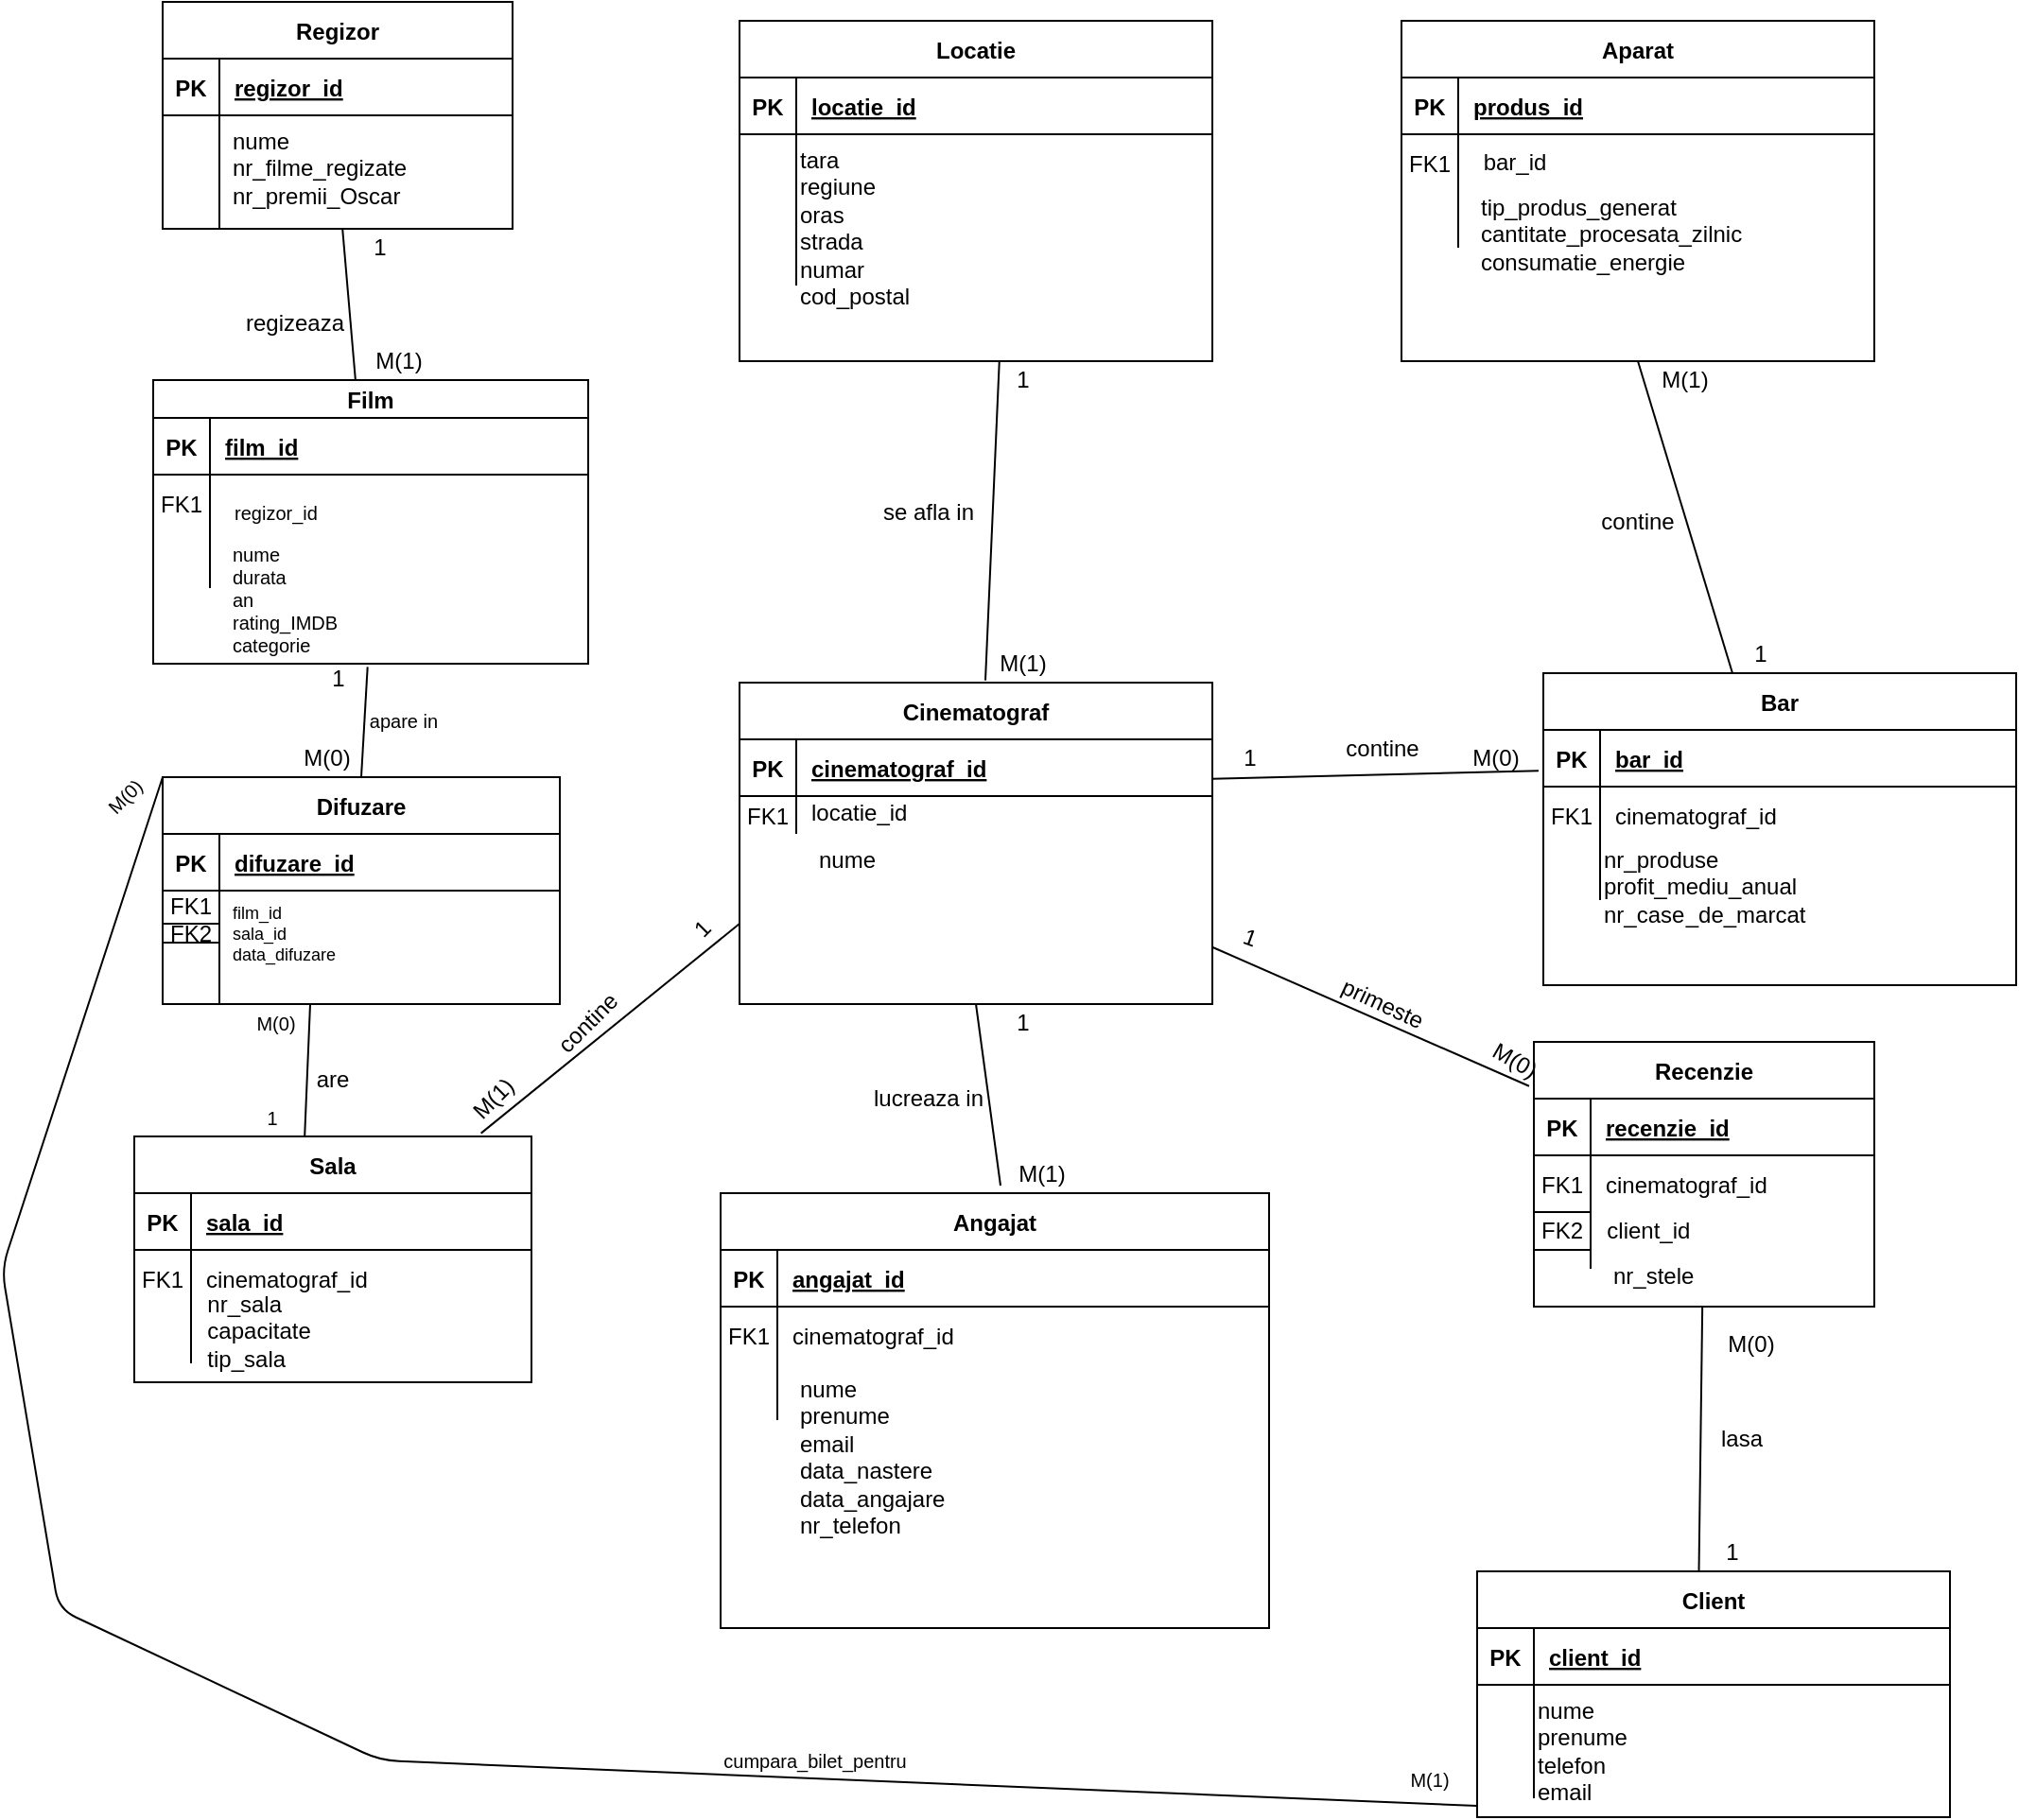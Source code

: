 <mxfile version="14.6.5" type="github" pages="3">
  <diagram id="R2lEEEUBdFMjLlhIrx00" name="Page-1">
    <mxGraphModel dx="2272" dy="762" grid="1" gridSize="10" guides="1" tooltips="1" connect="1" arrows="1" fold="1" page="1" pageScale="1" pageWidth="850" pageHeight="1100" math="0" shadow="0" extFonts="Permanent Marker^https://fonts.googleapis.com/css?family=Permanent+Marker">
      <root>
        <mxCell id="0" />
        <mxCell id="1" parent="0" />
        <mxCell id="C-vyLk0tnHw3VtMMgP7b-2" value="Locatie" style="shape=table;startSize=30;container=1;collapsible=1;childLayout=tableLayout;fixedRows=1;rowLines=0;fontStyle=1;align=center;resizeLast=1;" parent="1" vertex="1">
          <mxGeometry x="-210" y="10" width="250" height="180" as="geometry" />
        </mxCell>
        <mxCell id="C-vyLk0tnHw3VtMMgP7b-3" value="" style="shape=partialRectangle;collapsible=0;dropTarget=0;pointerEvents=0;fillColor=none;points=[[0,0.5],[1,0.5]];portConstraint=eastwest;top=0;left=0;right=0;bottom=1;" parent="C-vyLk0tnHw3VtMMgP7b-2" vertex="1">
          <mxGeometry y="30" width="250" height="30" as="geometry" />
        </mxCell>
        <mxCell id="C-vyLk0tnHw3VtMMgP7b-4" value="PK" style="shape=partialRectangle;overflow=hidden;connectable=0;fillColor=none;top=0;left=0;bottom=0;right=0;fontStyle=1;" parent="C-vyLk0tnHw3VtMMgP7b-3" vertex="1">
          <mxGeometry width="30" height="30" as="geometry" />
        </mxCell>
        <mxCell id="C-vyLk0tnHw3VtMMgP7b-5" value="locatie_id" style="shape=partialRectangle;overflow=hidden;connectable=0;fillColor=none;top=0;left=0;bottom=0;right=0;align=left;spacingLeft=6;fontStyle=5;" parent="C-vyLk0tnHw3VtMMgP7b-3" vertex="1">
          <mxGeometry x="30" width="220" height="30" as="geometry" />
        </mxCell>
        <mxCell id="C-vyLk0tnHw3VtMMgP7b-6" value="" style="shape=partialRectangle;collapsible=0;dropTarget=0;pointerEvents=0;fillColor=none;points=[[0,0.5],[1,0.5]];portConstraint=eastwest;top=0;left=0;right=0;bottom=0;" parent="C-vyLk0tnHw3VtMMgP7b-2" vertex="1">
          <mxGeometry y="60" width="250" height="50" as="geometry" />
        </mxCell>
        <mxCell id="C-vyLk0tnHw3VtMMgP7b-7" value="" style="shape=partialRectangle;overflow=hidden;connectable=0;fillColor=none;top=0;left=0;bottom=0;right=0;" parent="C-vyLk0tnHw3VtMMgP7b-6" vertex="1">
          <mxGeometry width="30" height="50" as="geometry" />
        </mxCell>
        <mxCell id="C-vyLk0tnHw3VtMMgP7b-8" value="" style="shape=partialRectangle;overflow=hidden;connectable=0;fillColor=none;top=0;left=0;bottom=0;right=0;align=left;spacingLeft=6;" parent="C-vyLk0tnHw3VtMMgP7b-6" vertex="1">
          <mxGeometry x="30" width="220" height="50" as="geometry" />
        </mxCell>
        <mxCell id="C-vyLk0tnHw3VtMMgP7b-9" value="" style="shape=partialRectangle;collapsible=0;dropTarget=0;pointerEvents=0;fillColor=none;points=[[0,0.5],[1,0.5]];portConstraint=eastwest;top=0;left=0;right=0;bottom=0;" parent="C-vyLk0tnHw3VtMMgP7b-2" vertex="1">
          <mxGeometry y="110" width="250" height="30" as="geometry" />
        </mxCell>
        <mxCell id="C-vyLk0tnHw3VtMMgP7b-10" value="" style="shape=partialRectangle;overflow=hidden;connectable=0;fillColor=none;top=0;left=0;bottom=0;right=0;" parent="C-vyLk0tnHw3VtMMgP7b-9" vertex="1">
          <mxGeometry width="30" height="30" as="geometry" />
        </mxCell>
        <mxCell id="C-vyLk0tnHw3VtMMgP7b-11" value="" style="shape=partialRectangle;overflow=hidden;connectable=0;fillColor=none;top=0;left=0;bottom=0;right=0;align=left;spacingLeft=6;" parent="C-vyLk0tnHw3VtMMgP7b-9" vertex="1">
          <mxGeometry x="30" width="220" height="30" as="geometry" />
        </mxCell>
        <mxCell id="C-vyLk0tnHw3VtMMgP7b-13" value="Bar" style="shape=table;startSize=30;container=1;collapsible=1;childLayout=tableLayout;fixedRows=1;rowLines=0;fontStyle=1;align=center;resizeLast=1;" parent="1" vertex="1">
          <mxGeometry x="215" y="355" width="250" height="165" as="geometry" />
        </mxCell>
        <mxCell id="C-vyLk0tnHw3VtMMgP7b-14" value="" style="shape=partialRectangle;collapsible=0;dropTarget=0;pointerEvents=0;fillColor=none;points=[[0,0.5],[1,0.5]];portConstraint=eastwest;top=0;left=0;right=0;bottom=1;" parent="C-vyLk0tnHw3VtMMgP7b-13" vertex="1">
          <mxGeometry y="30" width="250" height="30" as="geometry" />
        </mxCell>
        <mxCell id="C-vyLk0tnHw3VtMMgP7b-15" value="PK" style="shape=partialRectangle;overflow=hidden;connectable=0;fillColor=none;top=0;left=0;bottom=0;right=0;fontStyle=1;" parent="C-vyLk0tnHw3VtMMgP7b-14" vertex="1">
          <mxGeometry width="30" height="30" as="geometry" />
        </mxCell>
        <mxCell id="C-vyLk0tnHw3VtMMgP7b-16" value="bar_id" style="shape=partialRectangle;overflow=hidden;connectable=0;fillColor=none;top=0;left=0;bottom=0;right=0;align=left;spacingLeft=6;fontStyle=5;" parent="C-vyLk0tnHw3VtMMgP7b-14" vertex="1">
          <mxGeometry x="30" width="220" height="30" as="geometry" />
        </mxCell>
        <mxCell id="C-vyLk0tnHw3VtMMgP7b-17" value="" style="shape=partialRectangle;collapsible=0;dropTarget=0;pointerEvents=0;fillColor=none;points=[[0,0.5],[1,0.5]];portConstraint=eastwest;top=0;left=0;right=0;bottom=0;" parent="C-vyLk0tnHw3VtMMgP7b-13" vertex="1">
          <mxGeometry y="60" width="250" height="30" as="geometry" />
        </mxCell>
        <mxCell id="C-vyLk0tnHw3VtMMgP7b-18" value="FK1" style="shape=partialRectangle;overflow=hidden;connectable=0;fillColor=none;top=0;left=0;bottom=0;right=0;" parent="C-vyLk0tnHw3VtMMgP7b-17" vertex="1">
          <mxGeometry width="30" height="30" as="geometry" />
        </mxCell>
        <mxCell id="C-vyLk0tnHw3VtMMgP7b-19" value="cinematograf_id" style="shape=partialRectangle;overflow=hidden;connectable=0;fillColor=none;top=0;left=0;bottom=0;right=0;align=left;spacingLeft=6;" parent="C-vyLk0tnHw3VtMMgP7b-17" vertex="1">
          <mxGeometry x="30" width="220" height="30" as="geometry" />
        </mxCell>
        <mxCell id="C-vyLk0tnHw3VtMMgP7b-20" value="" style="shape=partialRectangle;collapsible=0;dropTarget=0;pointerEvents=0;fillColor=none;points=[[0,0.5],[1,0.5]];portConstraint=eastwest;top=0;left=0;right=0;bottom=0;" parent="C-vyLk0tnHw3VtMMgP7b-13" vertex="1">
          <mxGeometry y="90" width="250" height="30" as="geometry" />
        </mxCell>
        <mxCell id="C-vyLk0tnHw3VtMMgP7b-21" value="" style="shape=partialRectangle;overflow=hidden;connectable=0;fillColor=none;top=0;left=0;bottom=0;right=0;" parent="C-vyLk0tnHw3VtMMgP7b-20" vertex="1">
          <mxGeometry width="30" height="30" as="geometry" />
        </mxCell>
        <mxCell id="C-vyLk0tnHw3VtMMgP7b-22" value="" style="shape=partialRectangle;overflow=hidden;connectable=0;fillColor=none;top=0;left=0;bottom=0;right=0;align=left;spacingLeft=6;" parent="C-vyLk0tnHw3VtMMgP7b-20" vertex="1">
          <mxGeometry x="30" width="220" height="30" as="geometry" />
        </mxCell>
        <mxCell id="C-vyLk0tnHw3VtMMgP7b-23" value="Cinematograf" style="shape=table;startSize=30;container=1;collapsible=1;childLayout=tableLayout;fixedRows=1;rowLines=0;fontStyle=1;align=center;resizeLast=1;" parent="1" vertex="1">
          <mxGeometry x="-210" y="360" width="250" height="170" as="geometry" />
        </mxCell>
        <mxCell id="C-vyLk0tnHw3VtMMgP7b-24" value="" style="shape=partialRectangle;collapsible=0;dropTarget=0;pointerEvents=0;fillColor=none;points=[[0,0.5],[1,0.5]];portConstraint=eastwest;top=0;left=0;right=0;bottom=1;" parent="C-vyLk0tnHw3VtMMgP7b-23" vertex="1">
          <mxGeometry y="30" width="250" height="30" as="geometry" />
        </mxCell>
        <mxCell id="C-vyLk0tnHw3VtMMgP7b-25" value="PK" style="shape=partialRectangle;overflow=hidden;connectable=0;fillColor=none;top=0;left=0;bottom=0;right=0;fontStyle=1;" parent="C-vyLk0tnHw3VtMMgP7b-24" vertex="1">
          <mxGeometry width="30" height="30" as="geometry" />
        </mxCell>
        <mxCell id="C-vyLk0tnHw3VtMMgP7b-26" value="cinematograf_id" style="shape=partialRectangle;overflow=hidden;connectable=0;fillColor=none;top=0;left=0;bottom=0;right=0;align=left;spacingLeft=6;fontStyle=5;" parent="C-vyLk0tnHw3VtMMgP7b-24" vertex="1">
          <mxGeometry x="30" width="220" height="30" as="geometry" />
        </mxCell>
        <mxCell id="C-vyLk0tnHw3VtMMgP7b-27" value="" style="shape=partialRectangle;collapsible=0;dropTarget=0;pointerEvents=0;fillColor=none;points=[[0,0.5],[1,0.5]];portConstraint=eastwest;top=0;left=0;right=0;bottom=0;" parent="C-vyLk0tnHw3VtMMgP7b-23" vertex="1">
          <mxGeometry y="60" width="250" height="20" as="geometry" />
        </mxCell>
        <mxCell id="C-vyLk0tnHw3VtMMgP7b-28" value="FK1" style="shape=partialRectangle;overflow=hidden;connectable=0;fillColor=none;top=0;left=0;bottom=0;right=0;" parent="C-vyLk0tnHw3VtMMgP7b-27" vertex="1">
          <mxGeometry width="30" height="20" as="geometry" />
        </mxCell>
        <mxCell id="C-vyLk0tnHw3VtMMgP7b-29" value="locatie_id&#xa;" style="shape=partialRectangle;overflow=hidden;connectable=0;fillColor=none;top=0;left=0;bottom=0;right=0;align=left;spacingLeft=6;" parent="C-vyLk0tnHw3VtMMgP7b-27" vertex="1">
          <mxGeometry x="30" width="220" height="20" as="geometry" />
        </mxCell>
        <mxCell id="IhwIxXfozMVWxRaAhTeC-5" value="nume" style="text;html=1;strokeColor=none;fillColor=none;align=left;verticalAlign=top;whiteSpace=wrap;rounded=0;labelPosition=center;verticalLabelPosition=middle;" parent="1" vertex="1">
          <mxGeometry x="-170" y="440" width="170" height="70" as="geometry" />
        </mxCell>
        <mxCell id="IhwIxXfozMVWxRaAhTeC-7" value="se afla in" style="text;html=1;strokeColor=none;fillColor=none;align=center;verticalAlign=middle;whiteSpace=wrap;rounded=0;rotation=0;" parent="1" vertex="1">
          <mxGeometry x="-140" y="250" width="60" height="40" as="geometry" />
        </mxCell>
        <mxCell id="IhwIxXfozMVWxRaAhTeC-8" value="tara&lt;br&gt;regiune&lt;br&gt;oras&lt;br&gt;strada&lt;br&gt;numar&lt;br&gt;cod_postal" style="text;html=1;strokeColor=none;fillColor=none;align=left;verticalAlign=top;whiteSpace=wrap;rounded=0;" parent="1" vertex="1">
          <mxGeometry x="-180" y="70" width="220" height="120" as="geometry" />
        </mxCell>
        <mxCell id="IhwIxXfozMVWxRaAhTeC-9" value="" style="endArrow=none;html=1;exitX=0.52;exitY=-0.007;exitDx=0;exitDy=0;exitPerimeter=0;" parent="1" source="C-vyLk0tnHw3VtMMgP7b-23" target="IhwIxXfozMVWxRaAhTeC-8" edge="1">
          <mxGeometry width="50" height="50" relative="1" as="geometry">
            <mxPoint x="-40" y="280" as="sourcePoint" />
            <mxPoint x="10" y="230" as="targetPoint" />
          </mxGeometry>
        </mxCell>
        <mxCell id="IhwIxXfozMVWxRaAhTeC-10" value="1" style="text;html=1;strokeColor=none;fillColor=none;align=center;verticalAlign=middle;whiteSpace=wrap;rounded=0;" parent="1" vertex="1">
          <mxGeometry x="-80" y="190" width="40" height="20" as="geometry" />
        </mxCell>
        <mxCell id="IhwIxXfozMVWxRaAhTeC-11" value="M(1)" style="text;html=1;strokeColor=none;fillColor=none;align=center;verticalAlign=middle;whiteSpace=wrap;rounded=0;" parent="1" vertex="1">
          <mxGeometry x="-80" y="340" width="40" height="20" as="geometry" />
        </mxCell>
        <mxCell id="IhwIxXfozMVWxRaAhTeC-12" value="Aparat" style="shape=table;startSize=30;container=1;collapsible=1;childLayout=tableLayout;fixedRows=1;rowLines=0;fontStyle=1;align=center;resizeLast=1;" parent="1" vertex="1">
          <mxGeometry x="140" y="10" width="250" height="180" as="geometry" />
        </mxCell>
        <mxCell id="IhwIxXfozMVWxRaAhTeC-13" value="" style="shape=partialRectangle;collapsible=0;dropTarget=0;pointerEvents=0;fillColor=none;points=[[0,0.5],[1,0.5]];portConstraint=eastwest;top=0;left=0;right=0;bottom=1;" parent="IhwIxXfozMVWxRaAhTeC-12" vertex="1">
          <mxGeometry y="30" width="250" height="30" as="geometry" />
        </mxCell>
        <mxCell id="IhwIxXfozMVWxRaAhTeC-14" value="PK" style="shape=partialRectangle;overflow=hidden;connectable=0;fillColor=none;top=0;left=0;bottom=0;right=0;fontStyle=1;" parent="IhwIxXfozMVWxRaAhTeC-13" vertex="1">
          <mxGeometry width="30" height="30" as="geometry" />
        </mxCell>
        <mxCell id="IhwIxXfozMVWxRaAhTeC-15" value="produs_id" style="shape=partialRectangle;overflow=hidden;connectable=0;fillColor=none;top=0;left=0;bottom=0;right=0;align=left;spacingLeft=6;fontStyle=5;" parent="IhwIxXfozMVWxRaAhTeC-13" vertex="1">
          <mxGeometry x="30" width="220" height="30" as="geometry" />
        </mxCell>
        <mxCell id="IhwIxXfozMVWxRaAhTeC-16" value="" style="shape=partialRectangle;collapsible=0;dropTarget=0;pointerEvents=0;fillColor=none;points=[[0,0.5],[1,0.5]];portConstraint=eastwest;top=0;left=0;right=0;bottom=0;" parent="IhwIxXfozMVWxRaAhTeC-12" vertex="1">
          <mxGeometry y="60" width="250" height="30" as="geometry" />
        </mxCell>
        <mxCell id="IhwIxXfozMVWxRaAhTeC-17" value="" style="shape=partialRectangle;overflow=hidden;connectable=0;fillColor=none;top=0;left=0;bottom=0;right=0;" parent="IhwIxXfozMVWxRaAhTeC-16" vertex="1">
          <mxGeometry width="30" height="30" as="geometry" />
        </mxCell>
        <mxCell id="IhwIxXfozMVWxRaAhTeC-18" value="" style="shape=partialRectangle;overflow=hidden;connectable=0;fillColor=none;top=0;left=0;bottom=0;right=0;align=left;spacingLeft=6;" parent="IhwIxXfozMVWxRaAhTeC-16" vertex="1">
          <mxGeometry x="30" width="220" height="30" as="geometry" />
        </mxCell>
        <mxCell id="IhwIxXfozMVWxRaAhTeC-19" value="" style="shape=partialRectangle;collapsible=0;dropTarget=0;pointerEvents=0;fillColor=none;points=[[0,0.5],[1,0.5]];portConstraint=eastwest;top=0;left=0;right=0;bottom=0;" parent="IhwIxXfozMVWxRaAhTeC-12" vertex="1">
          <mxGeometry y="90" width="250" height="30" as="geometry" />
        </mxCell>
        <mxCell id="IhwIxXfozMVWxRaAhTeC-20" value="" style="shape=partialRectangle;overflow=hidden;connectable=0;fillColor=none;top=0;left=0;bottom=0;right=0;" parent="IhwIxXfozMVWxRaAhTeC-19" vertex="1">
          <mxGeometry width="30" height="30" as="geometry" />
        </mxCell>
        <mxCell id="IhwIxXfozMVWxRaAhTeC-21" value="" style="shape=partialRectangle;overflow=hidden;connectable=0;fillColor=none;top=0;left=0;bottom=0;right=0;align=left;spacingLeft=6;" parent="IhwIxXfozMVWxRaAhTeC-19" vertex="1">
          <mxGeometry x="30" width="220" height="30" as="geometry" />
        </mxCell>
        <mxCell id="IhwIxXfozMVWxRaAhTeC-22" value="nr_produse&lt;br&gt;profit_mediu_anual&lt;br&gt;nr_case" style="text;html=1;strokeColor=none;fillColor=none;align=left;verticalAlign=top;whiteSpace=wrap;rounded=0;" parent="1" vertex="1">
          <mxGeometry x="245" y="440" width="210" height="100" as="geometry" />
        </mxCell>
        <mxCell id="IhwIxXfozMVWxRaAhTeC-23" value="&lt;br&gt;&lt;br&gt;&amp;nbsp; &amp;nbsp; &amp;nbsp; &amp;nbsp; &amp;nbsp; &amp;nbsp; &amp;nbsp;_de_marcat" style="text;html=1;strokeColor=none;fillColor=none;align=left;verticalAlign=top;whiteSpace=wrap;rounded=0;" parent="1" vertex="1">
          <mxGeometry x="245" y="440" width="210" height="100" as="geometry" />
        </mxCell>
        <mxCell id="IhwIxXfozMVWxRaAhTeC-24" value="" style="endArrow=none;html=1;entryX=-0.01;entryY=0.722;entryDx=0;entryDy=0;entryPerimeter=0;exitX=1;exitY=0.694;exitDx=0;exitDy=0;exitPerimeter=0;" parent="1" source="C-vyLk0tnHw3VtMMgP7b-24" target="C-vyLk0tnHw3VtMMgP7b-14" edge="1">
          <mxGeometry width="50" height="50" relative="1" as="geometry">
            <mxPoint x="40" y="500" as="sourcePoint" />
            <mxPoint x="430" y="510" as="targetPoint" />
          </mxGeometry>
        </mxCell>
        <mxCell id="IhwIxXfozMVWxRaAhTeC-25" value="contine" style="text;html=1;strokeColor=none;fillColor=none;align=center;verticalAlign=middle;whiteSpace=wrap;rounded=0;" parent="1" vertex="1">
          <mxGeometry x="110" y="385" width="40" height="20" as="geometry" />
        </mxCell>
        <mxCell id="IhwIxXfozMVWxRaAhTeC-26" value="M(0)" style="text;html=1;strokeColor=none;fillColor=none;align=center;verticalAlign=middle;whiteSpace=wrap;rounded=0;" parent="1" vertex="1">
          <mxGeometry x="170" y="390" width="40" height="20" as="geometry" />
        </mxCell>
        <mxCell id="IhwIxXfozMVWxRaAhTeC-27" value="1" style="text;html=1;strokeColor=none;fillColor=none;align=center;verticalAlign=middle;whiteSpace=wrap;rounded=0;" parent="1" vertex="1">
          <mxGeometry x="40" y="390" width="40" height="20" as="geometry" />
        </mxCell>
        <mxCell id="IhwIxXfozMVWxRaAhTeC-39" value="" style="endArrow=none;html=1;entryX=0.5;entryY=1;entryDx=0;entryDy=0;" parent="1" source="C-vyLk0tnHw3VtMMgP7b-13" target="IhwIxXfozMVWxRaAhTeC-12" edge="1">
          <mxGeometry width="50" height="50" relative="1" as="geometry">
            <mxPoint x="140" y="300" as="sourcePoint" />
            <mxPoint x="190" y="250" as="targetPoint" />
          </mxGeometry>
        </mxCell>
        <mxCell id="IhwIxXfozMVWxRaAhTeC-40" value="contine" style="text;html=1;strokeColor=none;fillColor=none;align=center;verticalAlign=middle;whiteSpace=wrap;rounded=0;" parent="1" vertex="1">
          <mxGeometry x="245" y="265" width="40" height="20" as="geometry" />
        </mxCell>
        <mxCell id="IhwIxXfozMVWxRaAhTeC-41" value="M(1)" style="text;html=1;strokeColor=none;fillColor=none;align=center;verticalAlign=middle;whiteSpace=wrap;rounded=0;" parent="1" vertex="1">
          <mxGeometry x="270" y="190" width="40" height="20" as="geometry" />
        </mxCell>
        <mxCell id="IhwIxXfozMVWxRaAhTeC-42" value="1" style="text;html=1;strokeColor=none;fillColor=none;align=center;verticalAlign=middle;whiteSpace=wrap;rounded=0;" parent="1" vertex="1">
          <mxGeometry x="310" y="335" width="40" height="20" as="geometry" />
        </mxCell>
        <mxCell id="IhwIxXfozMVWxRaAhTeC-43" value="Angajat" style="shape=table;startSize=30;container=1;collapsible=1;childLayout=tableLayout;fixedRows=1;rowLines=0;fontStyle=1;align=center;resizeLast=1;" parent="1" vertex="1">
          <mxGeometry x="-220" y="630" width="290" height="230" as="geometry" />
        </mxCell>
        <mxCell id="IhwIxXfozMVWxRaAhTeC-44" value="" style="shape=partialRectangle;collapsible=0;dropTarget=0;pointerEvents=0;fillColor=none;points=[[0,0.5],[1,0.5]];portConstraint=eastwest;top=0;left=0;right=0;bottom=1;" parent="IhwIxXfozMVWxRaAhTeC-43" vertex="1">
          <mxGeometry y="30" width="290" height="30" as="geometry" />
        </mxCell>
        <mxCell id="IhwIxXfozMVWxRaAhTeC-45" value="PK" style="shape=partialRectangle;overflow=hidden;connectable=0;fillColor=none;top=0;left=0;bottom=0;right=0;fontStyle=1;" parent="IhwIxXfozMVWxRaAhTeC-44" vertex="1">
          <mxGeometry width="30" height="30" as="geometry" />
        </mxCell>
        <mxCell id="IhwIxXfozMVWxRaAhTeC-46" value="angajat_id" style="shape=partialRectangle;overflow=hidden;connectable=0;fillColor=none;top=0;left=0;bottom=0;right=0;align=left;spacingLeft=6;fontStyle=5;" parent="IhwIxXfozMVWxRaAhTeC-44" vertex="1">
          <mxGeometry x="30" width="260" height="30" as="geometry" />
        </mxCell>
        <mxCell id="IhwIxXfozMVWxRaAhTeC-47" value="" style="shape=partialRectangle;collapsible=0;dropTarget=0;pointerEvents=0;fillColor=none;points=[[0,0.5],[1,0.5]];portConstraint=eastwest;top=0;left=0;right=0;bottom=0;" parent="IhwIxXfozMVWxRaAhTeC-43" vertex="1">
          <mxGeometry y="60" width="290" height="30" as="geometry" />
        </mxCell>
        <mxCell id="IhwIxXfozMVWxRaAhTeC-48" value="FK1" style="shape=partialRectangle;overflow=hidden;connectable=0;fillColor=none;top=0;left=0;bottom=0;right=0;" parent="IhwIxXfozMVWxRaAhTeC-47" vertex="1">
          <mxGeometry width="30" height="30" as="geometry" />
        </mxCell>
        <mxCell id="IhwIxXfozMVWxRaAhTeC-49" value="cinematograf_id" style="shape=partialRectangle;overflow=hidden;connectable=0;fillColor=none;top=0;left=0;bottom=0;right=0;align=left;spacingLeft=6;" parent="IhwIxXfozMVWxRaAhTeC-47" vertex="1">
          <mxGeometry x="30" width="260" height="30" as="geometry" />
        </mxCell>
        <mxCell id="IhwIxXfozMVWxRaAhTeC-50" value="" style="shape=partialRectangle;collapsible=0;dropTarget=0;pointerEvents=0;fillColor=none;points=[[0,0.5],[1,0.5]];portConstraint=eastwest;top=0;left=0;right=0;bottom=0;" parent="IhwIxXfozMVWxRaAhTeC-43" vertex="1">
          <mxGeometry y="90" width="290" height="30" as="geometry" />
        </mxCell>
        <mxCell id="IhwIxXfozMVWxRaAhTeC-51" value="" style="shape=partialRectangle;overflow=hidden;connectable=0;fillColor=none;top=0;left=0;bottom=0;right=0;" parent="IhwIxXfozMVWxRaAhTeC-50" vertex="1">
          <mxGeometry width="30" height="30" as="geometry" />
        </mxCell>
        <mxCell id="IhwIxXfozMVWxRaAhTeC-52" value="" style="shape=partialRectangle;overflow=hidden;connectable=0;fillColor=none;top=0;left=0;bottom=0;right=0;align=left;spacingLeft=6;" parent="IhwIxXfozMVWxRaAhTeC-50" vertex="1">
          <mxGeometry x="30" width="260" height="30" as="geometry" />
        </mxCell>
        <mxCell id="IhwIxXfozMVWxRaAhTeC-57" value="nume&lt;br&gt;prenume&lt;br&gt;email&lt;br&gt;data_nastere&lt;br&gt;data_angajare&lt;br&gt;nr_telefon" style="text;html=1;strokeColor=none;fillColor=none;align=left;verticalAlign=top;whiteSpace=wrap;rounded=0;" parent="1" vertex="1">
          <mxGeometry x="-180" y="720" width="70" height="100" as="geometry" />
        </mxCell>
        <mxCell id="IhwIxXfozMVWxRaAhTeC-73" value="" style="endArrow=none;html=1;entryX=0.5;entryY=1;entryDx=0;entryDy=0;" parent="1" target="C-vyLk0tnHw3VtMMgP7b-23" edge="1">
          <mxGeometry width="50" height="50" relative="1" as="geometry">
            <mxPoint x="-72" y="626" as="sourcePoint" />
            <mxPoint x="-20" y="490" as="targetPoint" />
          </mxGeometry>
        </mxCell>
        <mxCell id="IhwIxXfozMVWxRaAhTeC-74" value="lucreaza in" style="text;html=1;strokeColor=none;fillColor=none;align=center;verticalAlign=middle;whiteSpace=wrap;rounded=0;" parent="1" vertex="1">
          <mxGeometry x="-145" y="570" width="70" height="20" as="geometry" />
        </mxCell>
        <mxCell id="IhwIxXfozMVWxRaAhTeC-75" value="1" style="text;html=1;strokeColor=none;fillColor=none;align=center;verticalAlign=middle;whiteSpace=wrap;rounded=0;" parent="1" vertex="1">
          <mxGeometry x="-80" y="530" width="40" height="20" as="geometry" />
        </mxCell>
        <mxCell id="IhwIxXfozMVWxRaAhTeC-76" value="M(1)" style="text;html=1;strokeColor=none;fillColor=none;align=center;verticalAlign=middle;whiteSpace=wrap;rounded=0;" parent="1" vertex="1">
          <mxGeometry x="-70" y="610" width="40" height="20" as="geometry" />
        </mxCell>
        <mxCell id="X4amiBPUwNz70qXDFohY-1" value="Client" style="shape=table;startSize=30;container=1;collapsible=1;childLayout=tableLayout;fixedRows=1;rowLines=0;fontStyle=1;align=center;resizeLast=1;" parent="1" vertex="1">
          <mxGeometry x="180" y="830" width="250" height="130" as="geometry" />
        </mxCell>
        <mxCell id="X4amiBPUwNz70qXDFohY-2" value="" style="shape=partialRectangle;collapsible=0;dropTarget=0;pointerEvents=0;fillColor=none;points=[[0,0.5],[1,0.5]];portConstraint=eastwest;top=0;left=0;right=0;bottom=1;" parent="X4amiBPUwNz70qXDFohY-1" vertex="1">
          <mxGeometry y="30" width="250" height="30" as="geometry" />
        </mxCell>
        <mxCell id="X4amiBPUwNz70qXDFohY-3" value="PK" style="shape=partialRectangle;overflow=hidden;connectable=0;fillColor=none;top=0;left=0;bottom=0;right=0;fontStyle=1;" parent="X4amiBPUwNz70qXDFohY-2" vertex="1">
          <mxGeometry width="30" height="30" as="geometry" />
        </mxCell>
        <mxCell id="X4amiBPUwNz70qXDFohY-4" value="client_id" style="shape=partialRectangle;overflow=hidden;connectable=0;fillColor=none;top=0;left=0;bottom=0;right=0;align=left;spacingLeft=6;fontStyle=5;" parent="X4amiBPUwNz70qXDFohY-2" vertex="1">
          <mxGeometry x="30" width="220" height="30" as="geometry" />
        </mxCell>
        <mxCell id="X4amiBPUwNz70qXDFohY-5" value="" style="shape=partialRectangle;collapsible=0;dropTarget=0;pointerEvents=0;fillColor=none;points=[[0,0.5],[1,0.5]];portConstraint=eastwest;top=0;left=0;right=0;bottom=0;" parent="X4amiBPUwNz70qXDFohY-1" vertex="1">
          <mxGeometry y="60" width="250" height="30" as="geometry" />
        </mxCell>
        <mxCell id="X4amiBPUwNz70qXDFohY-6" value="" style="shape=partialRectangle;overflow=hidden;connectable=0;fillColor=none;top=0;left=0;bottom=0;right=0;" parent="X4amiBPUwNz70qXDFohY-5" vertex="1">
          <mxGeometry width="30" height="30" as="geometry" />
        </mxCell>
        <mxCell id="X4amiBPUwNz70qXDFohY-7" value="" style="shape=partialRectangle;overflow=hidden;connectable=0;fillColor=none;top=0;left=0;bottom=0;right=0;align=left;spacingLeft=6;" parent="X4amiBPUwNz70qXDFohY-5" vertex="1">
          <mxGeometry x="30" width="220" height="30" as="geometry" />
        </mxCell>
        <mxCell id="X4amiBPUwNz70qXDFohY-8" value="" style="shape=partialRectangle;collapsible=0;dropTarget=0;pointerEvents=0;fillColor=none;points=[[0,0.5],[1,0.5]];portConstraint=eastwest;top=0;left=0;right=0;bottom=0;" parent="X4amiBPUwNz70qXDFohY-1" vertex="1">
          <mxGeometry y="90" width="250" height="30" as="geometry" />
        </mxCell>
        <mxCell id="X4amiBPUwNz70qXDFohY-9" value="" style="shape=partialRectangle;overflow=hidden;connectable=0;fillColor=none;top=0;left=0;bottom=0;right=0;" parent="X4amiBPUwNz70qXDFohY-8" vertex="1">
          <mxGeometry width="30" height="30" as="geometry" />
        </mxCell>
        <mxCell id="X4amiBPUwNz70qXDFohY-10" value="" style="shape=partialRectangle;overflow=hidden;connectable=0;fillColor=none;top=0;left=0;bottom=0;right=0;align=left;spacingLeft=6;" parent="X4amiBPUwNz70qXDFohY-8" vertex="1">
          <mxGeometry x="30" width="220" height="30" as="geometry" />
        </mxCell>
        <mxCell id="X4amiBPUwNz70qXDFohY-11" value="nume&lt;br&gt;prenume&lt;br&gt;telefon&lt;br&gt;email" style="text;html=1;strokeColor=none;fillColor=none;align=left;verticalAlign=top;whiteSpace=wrap;rounded=0;" parent="1" vertex="1">
          <mxGeometry x="210" y="890" width="220" height="70" as="geometry" />
        </mxCell>
        <mxCell id="X4amiBPUwNz70qXDFohY-17" value="Recenzie" style="shape=table;startSize=30;container=1;collapsible=1;childLayout=tableLayout;fixedRows=1;rowLines=0;fontStyle=1;align=center;resizeLast=1;" parent="1" vertex="1">
          <mxGeometry x="210" y="550" width="180" height="140" as="geometry" />
        </mxCell>
        <mxCell id="X4amiBPUwNz70qXDFohY-18" value="" style="shape=partialRectangle;collapsible=0;dropTarget=0;pointerEvents=0;fillColor=none;points=[[0,0.5],[1,0.5]];portConstraint=eastwest;top=0;left=0;right=0;bottom=1;" parent="X4amiBPUwNz70qXDFohY-17" vertex="1">
          <mxGeometry y="30" width="180" height="30" as="geometry" />
        </mxCell>
        <mxCell id="X4amiBPUwNz70qXDFohY-19" value="PK" style="shape=partialRectangle;overflow=hidden;connectable=0;fillColor=none;top=0;left=0;bottom=0;right=0;fontStyle=1;" parent="X4amiBPUwNz70qXDFohY-18" vertex="1">
          <mxGeometry width="30" height="30" as="geometry" />
        </mxCell>
        <mxCell id="X4amiBPUwNz70qXDFohY-20" value="recenzie_id" style="shape=partialRectangle;overflow=hidden;connectable=0;fillColor=none;top=0;left=0;bottom=0;right=0;align=left;spacingLeft=6;fontStyle=5;" parent="X4amiBPUwNz70qXDFohY-18" vertex="1">
          <mxGeometry x="30" width="150" height="30" as="geometry" />
        </mxCell>
        <mxCell id="X4amiBPUwNz70qXDFohY-21" value="" style="shape=partialRectangle;collapsible=0;dropTarget=0;pointerEvents=0;fillColor=none;points=[[0,0.5],[1,0.5]];portConstraint=eastwest;top=0;left=0;right=0;bottom=0;" parent="X4amiBPUwNz70qXDFohY-17" vertex="1">
          <mxGeometry y="60" width="180" height="30" as="geometry" />
        </mxCell>
        <mxCell id="X4amiBPUwNz70qXDFohY-22" value="FK1" style="shape=partialRectangle;overflow=hidden;connectable=0;fillColor=none;top=0;left=0;bottom=0;right=0;" parent="X4amiBPUwNz70qXDFohY-21" vertex="1">
          <mxGeometry width="30" height="30" as="geometry" />
        </mxCell>
        <mxCell id="X4amiBPUwNz70qXDFohY-23" value="cinematograf_id" style="shape=partialRectangle;overflow=hidden;connectable=0;fillColor=none;top=0;left=0;bottom=0;right=0;align=left;spacingLeft=6;" parent="X4amiBPUwNz70qXDFohY-21" vertex="1">
          <mxGeometry x="30" width="150" height="30" as="geometry" />
        </mxCell>
        <mxCell id="X4amiBPUwNz70qXDFohY-24" value="" style="shape=partialRectangle;collapsible=0;dropTarget=0;pointerEvents=0;fillColor=none;points=[[0,0.5],[1,0.5]];portConstraint=eastwest;top=0;left=0;right=0;bottom=0;" parent="X4amiBPUwNz70qXDFohY-17" vertex="1">
          <mxGeometry y="90" width="180" height="30" as="geometry" />
        </mxCell>
        <mxCell id="X4amiBPUwNz70qXDFohY-25" value="" style="shape=partialRectangle;overflow=hidden;connectable=0;fillColor=none;top=0;left=0;bottom=0;right=0;" parent="X4amiBPUwNz70qXDFohY-24" vertex="1">
          <mxGeometry width="30" height="30" as="geometry" />
        </mxCell>
        <mxCell id="X4amiBPUwNz70qXDFohY-26" value="" style="shape=partialRectangle;overflow=hidden;connectable=0;fillColor=none;top=0;left=0;bottom=0;right=0;align=left;spacingLeft=6;" parent="X4amiBPUwNz70qXDFohY-24" vertex="1">
          <mxGeometry x="30" width="150" height="30" as="geometry" />
        </mxCell>
        <mxCell id="X4amiBPUwNz70qXDFohY-27" value="FK2" style="rounded=0;whiteSpace=wrap;html=1;" parent="1" vertex="1">
          <mxGeometry x="210" y="640" width="30" height="20" as="geometry" />
        </mxCell>
        <mxCell id="X4amiBPUwNz70qXDFohY-28" value="&amp;nbsp; client_id" style="text;html=1;strokeColor=none;fillColor=none;align=left;verticalAlign=middle;whiteSpace=wrap;rounded=0;" parent="1" vertex="1">
          <mxGeometry x="240" y="640" width="120" height="20" as="geometry" />
        </mxCell>
        <mxCell id="X4amiBPUwNz70qXDFohY-30" value="&amp;nbsp; &amp;nbsp;nr_stele" style="text;html=1;strokeColor=none;fillColor=none;align=left;verticalAlign=top;whiteSpace=wrap;rounded=0;" parent="1" vertex="1">
          <mxGeometry x="240" y="660" width="150" height="40" as="geometry" />
        </mxCell>
        <mxCell id="X4amiBPUwNz70qXDFohY-31" value="" style="endArrow=none;html=1;entryX=0.469;entryY=0.004;entryDx=0;entryDy=0;entryPerimeter=0;" parent="1" source="X4amiBPUwNz70qXDFohY-17" target="X4amiBPUwNz70qXDFohY-1" edge="1">
          <mxGeometry width="50" height="50" relative="1" as="geometry">
            <mxPoint x="230" y="560" as="sourcePoint" />
            <mxPoint x="280" y="510" as="targetPoint" />
          </mxGeometry>
        </mxCell>
        <mxCell id="X4amiBPUwNz70qXDFohY-32" value="lasa" style="text;html=1;strokeColor=none;fillColor=none;align=center;verticalAlign=middle;whiteSpace=wrap;rounded=0;rotation=0;" parent="1" vertex="1">
          <mxGeometry x="300" y="750" width="40" height="20" as="geometry" />
        </mxCell>
        <mxCell id="X4amiBPUwNz70qXDFohY-33" value="M(0)" style="text;html=1;strokeColor=none;fillColor=none;align=center;verticalAlign=middle;whiteSpace=wrap;rounded=0;rotation=0;" parent="1" vertex="1">
          <mxGeometry x="305" y="700" width="40" height="20" as="geometry" />
        </mxCell>
        <mxCell id="X4amiBPUwNz70qXDFohY-34" value="1" style="text;html=1;strokeColor=none;fillColor=none;align=center;verticalAlign=middle;whiteSpace=wrap;rounded=0;rotation=0;" parent="1" vertex="1">
          <mxGeometry x="305" y="810" width="20" height="20" as="geometry" />
        </mxCell>
        <mxCell id="X4amiBPUwNz70qXDFohY-35" value="" style="endArrow=none;html=1;exitX=-0.014;exitY=0.167;exitDx=0;exitDy=0;exitPerimeter=0;" parent="1" source="X4amiBPUwNz70qXDFohY-17" target="C-vyLk0tnHw3VtMMgP7b-23" edge="1">
          <mxGeometry width="50" height="50" relative="1" as="geometry">
            <mxPoint x="230" y="560" as="sourcePoint" />
            <mxPoint x="280" y="510" as="targetPoint" />
          </mxGeometry>
        </mxCell>
        <mxCell id="X4amiBPUwNz70qXDFohY-36" value="primeste" style="text;html=1;strokeColor=none;fillColor=none;align=center;verticalAlign=middle;whiteSpace=wrap;rounded=0;rotation=25;" parent="1" vertex="1">
          <mxGeometry x="110" y="520" width="40" height="20" as="geometry" />
        </mxCell>
        <mxCell id="X4amiBPUwNz70qXDFohY-37" value="M(0)" style="text;html=1;strokeColor=none;fillColor=none;align=center;verticalAlign=middle;whiteSpace=wrap;rounded=0;rotation=30;" parent="1" vertex="1">
          <mxGeometry x="180" y="550" width="40" height="20" as="geometry" />
        </mxCell>
        <mxCell id="X4amiBPUwNz70qXDFohY-38" value="1" style="text;html=1;strokeColor=none;fillColor=none;align=center;verticalAlign=middle;whiteSpace=wrap;rounded=0;rotation=20;" parent="1" vertex="1">
          <mxGeometry x="40" y="485" width="40" height="20" as="geometry" />
        </mxCell>
        <mxCell id="X4amiBPUwNz70qXDFohY-39" value="Sala" style="shape=table;startSize=30;container=1;collapsible=1;childLayout=tableLayout;fixedRows=1;rowLines=0;fontStyle=1;align=center;resizeLast=1;" parent="1" vertex="1">
          <mxGeometry x="-530" y="600" width="210" height="130" as="geometry" />
        </mxCell>
        <mxCell id="X4amiBPUwNz70qXDFohY-40" value="" style="shape=partialRectangle;collapsible=0;dropTarget=0;pointerEvents=0;fillColor=none;points=[[0,0.5],[1,0.5]];portConstraint=eastwest;top=0;left=0;right=0;bottom=1;" parent="X4amiBPUwNz70qXDFohY-39" vertex="1">
          <mxGeometry y="30" width="210" height="30" as="geometry" />
        </mxCell>
        <mxCell id="X4amiBPUwNz70qXDFohY-41" value="PK" style="shape=partialRectangle;overflow=hidden;connectable=0;fillColor=none;top=0;left=0;bottom=0;right=0;fontStyle=1;" parent="X4amiBPUwNz70qXDFohY-40" vertex="1">
          <mxGeometry width="30" height="30" as="geometry" />
        </mxCell>
        <mxCell id="X4amiBPUwNz70qXDFohY-42" value="sala_id" style="shape=partialRectangle;overflow=hidden;connectable=0;fillColor=none;top=0;left=0;bottom=0;right=0;align=left;spacingLeft=6;fontStyle=5;" parent="X4amiBPUwNz70qXDFohY-40" vertex="1">
          <mxGeometry x="30" width="180" height="30" as="geometry" />
        </mxCell>
        <mxCell id="X4amiBPUwNz70qXDFohY-43" value="" style="shape=partialRectangle;collapsible=0;dropTarget=0;pointerEvents=0;fillColor=none;points=[[0,0.5],[1,0.5]];portConstraint=eastwest;top=0;left=0;right=0;bottom=0;" parent="X4amiBPUwNz70qXDFohY-39" vertex="1">
          <mxGeometry y="60" width="210" height="30" as="geometry" />
        </mxCell>
        <mxCell id="X4amiBPUwNz70qXDFohY-44" value="FK1" style="shape=partialRectangle;overflow=hidden;connectable=0;fillColor=none;top=0;left=0;bottom=0;right=0;" parent="X4amiBPUwNz70qXDFohY-43" vertex="1">
          <mxGeometry width="30" height="30" as="geometry" />
        </mxCell>
        <mxCell id="X4amiBPUwNz70qXDFohY-45" value="cinematograf_id" style="shape=partialRectangle;overflow=hidden;connectable=0;fillColor=none;top=0;left=0;bottom=0;right=0;align=left;spacingLeft=6;" parent="X4amiBPUwNz70qXDFohY-43" vertex="1">
          <mxGeometry x="30" width="180" height="30" as="geometry" />
        </mxCell>
        <mxCell id="X4amiBPUwNz70qXDFohY-46" value="" style="shape=partialRectangle;collapsible=0;dropTarget=0;pointerEvents=0;fillColor=none;points=[[0,0.5],[1,0.5]];portConstraint=eastwest;top=0;left=0;right=0;bottom=0;" parent="X4amiBPUwNz70qXDFohY-39" vertex="1">
          <mxGeometry y="90" width="210" height="30" as="geometry" />
        </mxCell>
        <mxCell id="X4amiBPUwNz70qXDFohY-47" value="" style="shape=partialRectangle;overflow=hidden;connectable=0;fillColor=none;top=0;left=0;bottom=0;right=0;" parent="X4amiBPUwNz70qXDFohY-46" vertex="1">
          <mxGeometry width="30" height="30" as="geometry" />
        </mxCell>
        <mxCell id="X4amiBPUwNz70qXDFohY-48" value="" style="shape=partialRectangle;overflow=hidden;connectable=0;fillColor=none;top=0;left=0;bottom=0;right=0;align=left;spacingLeft=6;" parent="X4amiBPUwNz70qXDFohY-46" vertex="1">
          <mxGeometry x="30" width="180" height="30" as="geometry" />
        </mxCell>
        <mxCell id="X4amiBPUwNz70qXDFohY-49" value="&amp;nbsp; nr_sala&lt;br&gt;&amp;nbsp; capacitate&lt;br&gt;&amp;nbsp; tip_sala" style="text;html=1;strokeColor=none;fillColor=none;align=left;verticalAlign=top;whiteSpace=wrap;rounded=0;" parent="1" vertex="1">
          <mxGeometry x="-500" y="675" width="180" height="55" as="geometry" />
        </mxCell>
        <mxCell id="X4amiBPUwNz70qXDFohY-50" value="" style="endArrow=none;html=1;entryX=0;entryY=0.75;entryDx=0;entryDy=0;exitX=0.873;exitY=-0.013;exitDx=0;exitDy=0;exitPerimeter=0;" parent="1" source="X4amiBPUwNz70qXDFohY-39" target="C-vyLk0tnHw3VtMMgP7b-23" edge="1">
          <mxGeometry width="50" height="50" relative="1" as="geometry">
            <mxPoint x="-300" y="560" as="sourcePoint" />
            <mxPoint x="-250" y="510" as="targetPoint" />
          </mxGeometry>
        </mxCell>
        <mxCell id="X4amiBPUwNz70qXDFohY-51" value="contine" style="text;html=1;strokeColor=none;fillColor=none;align=center;verticalAlign=middle;whiteSpace=wrap;rounded=0;rotation=-45;" parent="1" vertex="1">
          <mxGeometry x="-310" y="530" width="40" height="20" as="geometry" />
        </mxCell>
        <mxCell id="X4amiBPUwNz70qXDFohY-52" value="M(1)" style="text;html=1;strokeColor=none;fillColor=none;align=center;verticalAlign=middle;whiteSpace=wrap;rounded=0;rotation=-45;" parent="1" vertex="1">
          <mxGeometry x="-360" y="570" width="40" height="20" as="geometry" />
        </mxCell>
        <mxCell id="X4amiBPUwNz70qXDFohY-53" value="1" style="text;html=1;strokeColor=none;fillColor=none;align=center;verticalAlign=middle;whiteSpace=wrap;rounded=0;rotation=-45;" parent="1" vertex="1">
          <mxGeometry x="-238.54" y="480" width="18.54" height="20" as="geometry" />
        </mxCell>
        <mxCell id="X4amiBPUwNz70qXDFohY-73" value="Film" style="shape=table;startSize=20;container=1;collapsible=1;childLayout=tableLayout;fixedRows=1;rowLines=0;fontStyle=1;align=center;resizeLast=1;" parent="1" vertex="1">
          <mxGeometry x="-520" y="200" width="230" height="150" as="geometry" />
        </mxCell>
        <mxCell id="X4amiBPUwNz70qXDFohY-74" value="" style="shape=partialRectangle;collapsible=0;dropTarget=0;pointerEvents=0;fillColor=none;points=[[0,0.5],[1,0.5]];portConstraint=eastwest;top=0;left=0;right=0;bottom=1;" parent="X4amiBPUwNz70qXDFohY-73" vertex="1">
          <mxGeometry y="20" width="230" height="30" as="geometry" />
        </mxCell>
        <mxCell id="X4amiBPUwNz70qXDFohY-75" value="PK" style="shape=partialRectangle;overflow=hidden;connectable=0;fillColor=none;top=0;left=0;bottom=0;right=0;fontStyle=1;" parent="X4amiBPUwNz70qXDFohY-74" vertex="1">
          <mxGeometry width="30" height="30" as="geometry" />
        </mxCell>
        <mxCell id="X4amiBPUwNz70qXDFohY-76" value="film_id" style="shape=partialRectangle;overflow=hidden;connectable=0;fillColor=none;top=0;left=0;bottom=0;right=0;align=left;spacingLeft=6;fontStyle=5;" parent="X4amiBPUwNz70qXDFohY-74" vertex="1">
          <mxGeometry x="30" width="200" height="30" as="geometry" />
        </mxCell>
        <mxCell id="X4amiBPUwNz70qXDFohY-77" value="" style="shape=partialRectangle;collapsible=0;dropTarget=0;pointerEvents=0;fillColor=none;points=[[0,0.5],[1,0.5]];portConstraint=eastwest;top=0;left=0;right=0;bottom=0;" parent="X4amiBPUwNz70qXDFohY-73" vertex="1">
          <mxGeometry y="50" width="230" height="30" as="geometry" />
        </mxCell>
        <mxCell id="X4amiBPUwNz70qXDFohY-78" value="" style="shape=partialRectangle;overflow=hidden;connectable=0;fillColor=none;top=0;left=0;bottom=0;right=0;" parent="X4amiBPUwNz70qXDFohY-77" vertex="1">
          <mxGeometry width="30" height="30" as="geometry" />
        </mxCell>
        <mxCell id="X4amiBPUwNz70qXDFohY-79" value="" style="shape=partialRectangle;overflow=hidden;connectable=0;fillColor=none;top=0;left=0;bottom=0;right=0;align=left;spacingLeft=6;" parent="X4amiBPUwNz70qXDFohY-77" vertex="1">
          <mxGeometry x="30" width="200" height="30" as="geometry" />
        </mxCell>
        <mxCell id="X4amiBPUwNz70qXDFohY-80" value="" style="shape=partialRectangle;collapsible=0;dropTarget=0;pointerEvents=0;fillColor=none;points=[[0,0.5],[1,0.5]];portConstraint=eastwest;top=0;left=0;right=0;bottom=0;" parent="X4amiBPUwNz70qXDFohY-73" vertex="1">
          <mxGeometry y="80" width="230" height="30" as="geometry" />
        </mxCell>
        <mxCell id="X4amiBPUwNz70qXDFohY-81" value="" style="shape=partialRectangle;overflow=hidden;connectable=0;fillColor=none;top=0;left=0;bottom=0;right=0;" parent="X4amiBPUwNz70qXDFohY-80" vertex="1">
          <mxGeometry width="30" height="30" as="geometry" />
        </mxCell>
        <mxCell id="X4amiBPUwNz70qXDFohY-82" value="" style="shape=partialRectangle;overflow=hidden;connectable=0;fillColor=none;top=0;left=0;bottom=0;right=0;align=left;spacingLeft=6;" parent="X4amiBPUwNz70qXDFohY-80" vertex="1">
          <mxGeometry x="30" width="200" height="30" as="geometry" />
        </mxCell>
        <mxCell id="X4amiBPUwNz70qXDFohY-84" value="nume&lt;br style=&quot;font-size: 10px;&quot;&gt;durata&lt;br style=&quot;font-size: 10px;&quot;&gt;an&lt;br style=&quot;font-size: 10px;&quot;&gt;rating_IMDB&lt;br style=&quot;font-size: 10px;&quot;&gt;categorie" style="text;html=1;strokeColor=none;fillColor=none;align=left;verticalAlign=top;whiteSpace=wrap;rounded=0;fontSize=10;" parent="1" vertex="1">
          <mxGeometry x="-480" y="280" width="190" height="70" as="geometry" />
        </mxCell>
        <mxCell id="X4amiBPUwNz70qXDFohY-135" value="Regizor" style="shape=table;startSize=30;container=1;collapsible=1;childLayout=tableLayout;fixedRows=1;rowLines=0;fontStyle=1;align=center;resizeLast=1;" parent="1" vertex="1">
          <mxGeometry x="-515" width="185" height="120" as="geometry" />
        </mxCell>
        <mxCell id="X4amiBPUwNz70qXDFohY-136" value="" style="shape=partialRectangle;collapsible=0;dropTarget=0;pointerEvents=0;fillColor=none;points=[[0,0.5],[1,0.5]];portConstraint=eastwest;top=0;left=0;right=0;bottom=1;" parent="X4amiBPUwNz70qXDFohY-135" vertex="1">
          <mxGeometry y="30" width="185" height="30" as="geometry" />
        </mxCell>
        <mxCell id="X4amiBPUwNz70qXDFohY-137" value="PK" style="shape=partialRectangle;overflow=hidden;connectable=0;fillColor=none;top=0;left=0;bottom=0;right=0;fontStyle=1;" parent="X4amiBPUwNz70qXDFohY-136" vertex="1">
          <mxGeometry width="30" height="30" as="geometry" />
        </mxCell>
        <mxCell id="X4amiBPUwNz70qXDFohY-138" value="regizor_id" style="shape=partialRectangle;overflow=hidden;connectable=0;fillColor=none;top=0;left=0;bottom=0;right=0;align=left;spacingLeft=6;fontStyle=5;" parent="X4amiBPUwNz70qXDFohY-136" vertex="1">
          <mxGeometry x="30" width="155" height="30" as="geometry" />
        </mxCell>
        <mxCell id="X4amiBPUwNz70qXDFohY-139" value="" style="shape=partialRectangle;collapsible=0;dropTarget=0;pointerEvents=0;fillColor=none;points=[[0,0.5],[1,0.5]];portConstraint=eastwest;top=0;left=0;right=0;bottom=0;" parent="X4amiBPUwNz70qXDFohY-135" vertex="1">
          <mxGeometry y="60" width="185" height="30" as="geometry" />
        </mxCell>
        <mxCell id="X4amiBPUwNz70qXDFohY-140" value="" style="shape=partialRectangle;overflow=hidden;connectable=0;fillColor=none;top=0;left=0;bottom=0;right=0;" parent="X4amiBPUwNz70qXDFohY-139" vertex="1">
          <mxGeometry width="30" height="30" as="geometry" />
        </mxCell>
        <mxCell id="X4amiBPUwNz70qXDFohY-141" value="" style="shape=partialRectangle;overflow=hidden;connectable=0;fillColor=none;top=0;left=0;bottom=0;right=0;align=left;spacingLeft=6;" parent="X4amiBPUwNz70qXDFohY-139" vertex="1">
          <mxGeometry x="30" width="155" height="30" as="geometry" />
        </mxCell>
        <mxCell id="X4amiBPUwNz70qXDFohY-142" value="" style="shape=partialRectangle;collapsible=0;dropTarget=0;pointerEvents=0;fillColor=none;points=[[0,0.5],[1,0.5]];portConstraint=eastwest;top=0;left=0;right=0;bottom=0;" parent="X4amiBPUwNz70qXDFohY-135" vertex="1">
          <mxGeometry y="90" width="185" height="30" as="geometry" />
        </mxCell>
        <mxCell id="X4amiBPUwNz70qXDFohY-143" value="" style="shape=partialRectangle;overflow=hidden;connectable=0;fillColor=none;top=0;left=0;bottom=0;right=0;" parent="X4amiBPUwNz70qXDFohY-142" vertex="1">
          <mxGeometry width="30" height="30" as="geometry" />
        </mxCell>
        <mxCell id="X4amiBPUwNz70qXDFohY-144" value="" style="shape=partialRectangle;overflow=hidden;connectable=0;fillColor=none;top=0;left=0;bottom=0;right=0;align=left;spacingLeft=6;" parent="X4amiBPUwNz70qXDFohY-142" vertex="1">
          <mxGeometry x="30" width="155" height="30" as="geometry" />
        </mxCell>
        <mxCell id="X4amiBPUwNz70qXDFohY-145" value="" style="endArrow=none;html=1;entryX=0.514;entryY=1;entryDx=0;entryDy=0;entryPerimeter=0;exitX=0.465;exitY=0;exitDx=0;exitDy=0;exitPerimeter=0;" parent="1" source="X4amiBPUwNz70qXDFohY-73" target="X4amiBPUwNz70qXDFohY-142" edge="1">
          <mxGeometry width="50" height="50" relative="1" as="geometry">
            <mxPoint x="-380" y="390" as="sourcePoint" />
            <mxPoint x="-330" y="340" as="targetPoint" />
          </mxGeometry>
        </mxCell>
        <mxCell id="X4amiBPUwNz70qXDFohY-146" value="regizeaza" style="text;html=1;strokeColor=none;fillColor=none;align=center;verticalAlign=middle;whiteSpace=wrap;rounded=0;" parent="1" vertex="1">
          <mxGeometry x="-465" y="160" width="40" height="20" as="geometry" />
        </mxCell>
        <mxCell id="X4amiBPUwNz70qXDFohY-147" value="1" style="text;html=1;strokeColor=none;fillColor=none;align=center;verticalAlign=middle;whiteSpace=wrap;rounded=0;" parent="1" vertex="1">
          <mxGeometry x="-420" y="120" width="40" height="20" as="geometry" />
        </mxCell>
        <mxCell id="X4amiBPUwNz70qXDFohY-148" value="M(1)" style="text;html=1;strokeColor=none;fillColor=none;align=center;verticalAlign=middle;whiteSpace=wrap;rounded=0;" parent="1" vertex="1">
          <mxGeometry x="-410" y="180" width="40" height="20" as="geometry" />
        </mxCell>
        <mxCell id="X4amiBPUwNz70qXDFohY-150" value="nume&lt;br&gt;nr_filme_regizate&lt;br&gt;nr_premii_Oscar" style="text;html=1;strokeColor=none;fillColor=none;align=left;verticalAlign=top;whiteSpace=wrap;rounded=0;" parent="1" vertex="1">
          <mxGeometry x="-480" y="60" width="150" height="60" as="geometry" />
        </mxCell>
        <mxCell id="6VQC0kBSExH68AkdW17w-1" value="FK1" style="shape=partialRectangle;overflow=hidden;connectable=0;fillColor=none;top=0;left=0;bottom=0;right=0;" vertex="1" parent="1">
          <mxGeometry x="140" y="70" width="30" height="30" as="geometry" />
        </mxCell>
        <mxCell id="6VQC0kBSExH68AkdW17w-2" value="bar_id" style="text;html=1;strokeColor=none;fillColor=none;align=center;verticalAlign=middle;whiteSpace=wrap;rounded=0;dashed=1;fontSize=12;" vertex="1" parent="1">
          <mxGeometry x="180" y="75" width="40" height="20" as="geometry" />
        </mxCell>
        <mxCell id="II8a8q9IyPd9HxVzRgO6-1" value="regizor_id" style="text;html=1;strokeColor=none;fillColor=none;align=center;verticalAlign=middle;whiteSpace=wrap;rounded=0;dashed=1;fontSize=10;" vertex="1" parent="1">
          <mxGeometry x="-480" y="260" width="50" height="20" as="geometry" />
        </mxCell>
        <mxCell id="II8a8q9IyPd9HxVzRgO6-2" value="FK1" style="shape=partialRectangle;overflow=hidden;connectable=0;fillColor=none;top=0;left=0;bottom=0;right=0;" vertex="1" parent="1">
          <mxGeometry x="-520" y="250" width="30" height="30" as="geometry" />
        </mxCell>
        <mxCell id="x9zvzr1WzWPP3qaZXz6A-1" value="tip_produs_generat&lt;br&gt;cantitate_procesata_zilnic&lt;br&gt;consumatie_energie" style="text;html=1;strokeColor=none;fillColor=none;align=left;verticalAlign=top;whiteSpace=wrap;rounded=0;" vertex="1" parent="1">
          <mxGeometry x="180" y="95" width="220" height="90" as="geometry" />
        </mxCell>
        <mxCell id="lf1e-iVfGtoyYUCQY8zN-1" value="Difuzare" style="shape=table;startSize=30;container=1;collapsible=1;childLayout=tableLayout;fixedRows=1;rowLines=0;fontStyle=1;align=center;resizeLast=1;" vertex="1" parent="1">
          <mxGeometry x="-515" y="410" width="210" height="120" as="geometry" />
        </mxCell>
        <mxCell id="lf1e-iVfGtoyYUCQY8zN-2" value="" style="shape=partialRectangle;collapsible=0;dropTarget=0;pointerEvents=0;fillColor=none;points=[[0,0.5],[1,0.5]];portConstraint=eastwest;top=0;left=0;right=0;bottom=1;" vertex="1" parent="lf1e-iVfGtoyYUCQY8zN-1">
          <mxGeometry y="30" width="210" height="30" as="geometry" />
        </mxCell>
        <mxCell id="lf1e-iVfGtoyYUCQY8zN-3" value="PK" style="shape=partialRectangle;overflow=hidden;connectable=0;fillColor=none;top=0;left=0;bottom=0;right=0;fontStyle=1;" vertex="1" parent="lf1e-iVfGtoyYUCQY8zN-2">
          <mxGeometry width="30" height="30" as="geometry" />
        </mxCell>
        <mxCell id="lf1e-iVfGtoyYUCQY8zN-4" value="difuzare_id" style="shape=partialRectangle;overflow=hidden;connectable=0;fillColor=none;top=0;left=0;bottom=0;right=0;align=left;spacingLeft=6;fontStyle=5;" vertex="1" parent="lf1e-iVfGtoyYUCQY8zN-2">
          <mxGeometry x="30" width="180" height="30" as="geometry" />
        </mxCell>
        <mxCell id="lf1e-iVfGtoyYUCQY8zN-5" value="" style="shape=partialRectangle;collapsible=0;dropTarget=0;pointerEvents=0;fillColor=none;points=[[0,0.5],[1,0.5]];portConstraint=eastwest;top=0;left=0;right=0;bottom=0;" vertex="1" parent="lf1e-iVfGtoyYUCQY8zN-1">
          <mxGeometry y="60" width="210" height="30" as="geometry" />
        </mxCell>
        <mxCell id="lf1e-iVfGtoyYUCQY8zN-6" value="" style="shape=partialRectangle;overflow=hidden;connectable=0;fillColor=none;top=0;left=0;bottom=0;right=0;" vertex="1" parent="lf1e-iVfGtoyYUCQY8zN-5">
          <mxGeometry width="30" height="30" as="geometry" />
        </mxCell>
        <mxCell id="lf1e-iVfGtoyYUCQY8zN-7" value="" style="shape=partialRectangle;overflow=hidden;connectable=0;fillColor=none;top=0;left=0;bottom=0;right=0;align=left;spacingLeft=6;fontSize=9;" vertex="1" parent="lf1e-iVfGtoyYUCQY8zN-5">
          <mxGeometry x="30" width="180" height="30" as="geometry" />
        </mxCell>
        <mxCell id="lf1e-iVfGtoyYUCQY8zN-8" value="" style="shape=partialRectangle;collapsible=0;dropTarget=0;pointerEvents=0;fillColor=none;points=[[0,0.5],[1,0.5]];portConstraint=eastwest;top=0;left=0;right=0;bottom=0;" vertex="1" parent="lf1e-iVfGtoyYUCQY8zN-1">
          <mxGeometry y="90" width="210" height="30" as="geometry" />
        </mxCell>
        <mxCell id="lf1e-iVfGtoyYUCQY8zN-9" value="" style="shape=partialRectangle;overflow=hidden;connectable=0;fillColor=none;top=0;left=0;bottom=0;right=0;" vertex="1" parent="lf1e-iVfGtoyYUCQY8zN-8">
          <mxGeometry width="30" height="30" as="geometry" />
        </mxCell>
        <mxCell id="lf1e-iVfGtoyYUCQY8zN-10" value="" style="shape=partialRectangle;overflow=hidden;connectable=0;fillColor=none;top=0;left=0;bottom=0;right=0;align=left;spacingLeft=6;" vertex="1" parent="lf1e-iVfGtoyYUCQY8zN-8">
          <mxGeometry x="30" width="180" height="30" as="geometry" />
        </mxCell>
        <mxCell id="lf1e-iVfGtoyYUCQY8zN-11" value="FK1" style="shape=partialRectangle;overflow=hidden;connectable=0;fillColor=none;top=0;left=0;bottom=0;right=0;" vertex="1" parent="1">
          <mxGeometry x="-515" y="467.5" width="30" height="20" as="geometry" />
        </mxCell>
        <mxCell id="lf1e-iVfGtoyYUCQY8zN-12" value="film_id&lt;br&gt;sala_id&lt;br&gt;data_difuzare" style="text;html=1;strokeColor=none;fillColor=none;align=left;verticalAlign=top;whiteSpace=wrap;rounded=0;fontSize=9;" vertex="1" parent="1">
          <mxGeometry x="-480" y="470" width="170" height="60" as="geometry" />
        </mxCell>
        <mxCell id="Pxg5ch-s-cPOAVLuEcBB-1" value="" style="endArrow=none;html=1;fontSize=12;entryX=0.386;entryY=1.024;entryDx=0;entryDy=0;entryPerimeter=0;exitX=0.5;exitY=0;exitDx=0;exitDy=0;" edge="1" parent="1" source="lf1e-iVfGtoyYUCQY8zN-1" target="X4amiBPUwNz70qXDFohY-84">
          <mxGeometry width="50" height="50" relative="1" as="geometry">
            <mxPoint x="-425" y="410" as="sourcePoint" />
            <mxPoint x="-375" y="360" as="targetPoint" />
          </mxGeometry>
        </mxCell>
        <mxCell id="-pJ_IKFGNAZU-_Pmi7_f-1" value="apare in" style="text;html=1;strokeColor=none;fillColor=none;align=center;verticalAlign=middle;whiteSpace=wrap;rounded=0;dashed=1;fontSize=10;" vertex="1" parent="1">
          <mxGeometry x="-410" y="370" width="45" height="20" as="geometry" />
        </mxCell>
        <mxCell id="-pJ_IKFGNAZU-_Pmi7_f-2" value="1" style="text;html=1;strokeColor=none;fillColor=none;align=center;verticalAlign=middle;whiteSpace=wrap;rounded=0;" vertex="1" parent="1">
          <mxGeometry x="-437.5" y="350" width="30" height="15" as="geometry" />
        </mxCell>
        <mxCell id="-pJ_IKFGNAZU-_Pmi7_f-3" value="M(0)" style="text;html=1;strokeColor=none;fillColor=none;align=center;verticalAlign=middle;whiteSpace=wrap;rounded=0;" vertex="1" parent="1">
          <mxGeometry x="-447.5" y="395" width="37.5" height="10" as="geometry" />
        </mxCell>
        <mxCell id="gxuer5HhqRWaBFo-DJPe-1" value="are" style="text;html=1;strokeColor=none;fillColor=none;align=center;verticalAlign=middle;whiteSpace=wrap;rounded=0;dashed=1;fontSize=12;" vertex="1" parent="1">
          <mxGeometry x="-445" y="560" width="40" height="20" as="geometry" />
        </mxCell>
        <mxCell id="5yRE-5tjOwr46d7dqkzI-1" value="" style="endArrow=none;html=1;fontSize=10;exitX=0.429;exitY=0;exitDx=0;exitDy=0;exitPerimeter=0;" edge="1" parent="1" source="X4amiBPUwNz70qXDFohY-39">
          <mxGeometry width="50" height="50" relative="1" as="geometry">
            <mxPoint x="-465" y="600" as="sourcePoint" />
            <mxPoint x="-437" y="530" as="targetPoint" />
          </mxGeometry>
        </mxCell>
        <mxCell id="Gth-ZE4oFPJTISfwmCoj-1" value="M(0)" style="text;html=1;strokeColor=none;fillColor=none;align=center;verticalAlign=middle;whiteSpace=wrap;rounded=0;dashed=1;fontSize=10;" vertex="1" parent="1">
          <mxGeometry x="-475" y="530" width="40" height="20" as="geometry" />
        </mxCell>
        <mxCell id="Gth-ZE4oFPJTISfwmCoj-2" value="1" style="text;html=1;strokeColor=none;fillColor=none;align=center;verticalAlign=middle;whiteSpace=wrap;rounded=0;dashed=1;fontSize=10;" vertex="1" parent="1">
          <mxGeometry x="-477.5" y="580" width="40" height="20" as="geometry" />
        </mxCell>
        <mxCell id="v_lXItxH1ToSQkpJzDU--1" value="" style="endArrow=none;html=1;fontSize=10;exitX=0;exitY=0;exitDx=0;exitDy=0;" edge="1" parent="1" source="lf1e-iVfGtoyYUCQY8zN-1">
          <mxGeometry width="50" height="50" relative="1" as="geometry">
            <mxPoint x="-560" y="480" as="sourcePoint" />
            <mxPoint x="180" y="954" as="targetPoint" />
            <Array as="points">
              <mxPoint x="-600" y="670" />
              <mxPoint x="-570" y="850" />
              <mxPoint x="-400" y="930" />
            </Array>
          </mxGeometry>
        </mxCell>
        <mxCell id="v_lXItxH1ToSQkpJzDU--2" value="cumpara_bilet_pentru" style="text;html=1;strokeColor=none;fillColor=none;align=center;verticalAlign=middle;whiteSpace=wrap;rounded=0;dashed=1;fontSize=10;" vertex="1" parent="1">
          <mxGeometry x="-190" y="920" width="40" height="20" as="geometry" />
        </mxCell>
        <mxCell id="v_lXItxH1ToSQkpJzDU--3" value="M(1)" style="text;html=1;strokeColor=none;fillColor=none;align=center;verticalAlign=middle;whiteSpace=wrap;rounded=0;dashed=1;fontSize=10;" vertex="1" parent="1">
          <mxGeometry x="135" y="930" width="40" height="20" as="geometry" />
        </mxCell>
        <mxCell id="v_lXItxH1ToSQkpJzDU--4" value="M(0)" style="text;html=1;strokeColor=none;fillColor=none;align=center;verticalAlign=middle;whiteSpace=wrap;rounded=0;dashed=1;fontSize=10;rotation=-45;" vertex="1" parent="1">
          <mxGeometry x="-555" y="410" width="40" height="20" as="geometry" />
        </mxCell>
        <mxCell id="_EMAiSm67FkspCUagViO-1" value="FK2" style="rounded=0;whiteSpace=wrap;html=1;" vertex="1" parent="1">
          <mxGeometry x="-515" y="487.5" width="30" height="10" as="geometry" />
        </mxCell>
      </root>
    </mxGraphModel>
  </diagram>
  <diagram id="lR5cAztrvBnTiU2KboaY" name="Page-2">
    <mxGraphModel dx="2087" dy="663" grid="1" gridSize="10" guides="1" tooltips="1" connect="1" arrows="1" fold="1" page="1" pageScale="1" pageWidth="850" pageHeight="1100" math="0" shadow="0">
      <root>
        <mxCell id="B2W8qHum1kX4ipTGixze-0" />
        <mxCell id="B2W8qHum1kX4ipTGixze-1" parent="B2W8qHum1kX4ipTGixze-0" />
        <mxCell id="B2W8qHum1kX4ipTGixze-2" value="Locatie" style="shape=table;startSize=30;container=1;collapsible=1;childLayout=tableLayout;fixedRows=1;rowLines=0;fontStyle=1;align=center;resizeLast=1;" vertex="1" parent="B2W8qHum1kX4ipTGixze-1">
          <mxGeometry x="-210" y="10" width="250" height="180" as="geometry" />
        </mxCell>
        <mxCell id="B2W8qHum1kX4ipTGixze-3" value="" style="shape=partialRectangle;collapsible=0;dropTarget=0;pointerEvents=0;fillColor=none;points=[[0,0.5],[1,0.5]];portConstraint=eastwest;top=0;left=0;right=0;bottom=1;" vertex="1" parent="B2W8qHum1kX4ipTGixze-2">
          <mxGeometry y="30" width="250" height="30" as="geometry" />
        </mxCell>
        <mxCell id="B2W8qHum1kX4ipTGixze-4" value="PK" style="shape=partialRectangle;overflow=hidden;connectable=0;fillColor=none;top=0;left=0;bottom=0;right=0;fontStyle=1;" vertex="1" parent="B2W8qHum1kX4ipTGixze-3">
          <mxGeometry width="30" height="30" as="geometry" />
        </mxCell>
        <mxCell id="B2W8qHum1kX4ipTGixze-5" value="locatie_id" style="shape=partialRectangle;overflow=hidden;connectable=0;fillColor=none;top=0;left=0;bottom=0;right=0;align=left;spacingLeft=6;fontStyle=5;" vertex="1" parent="B2W8qHum1kX4ipTGixze-3">
          <mxGeometry x="30" width="220" height="30" as="geometry" />
        </mxCell>
        <mxCell id="B2W8qHum1kX4ipTGixze-6" value="" style="shape=partialRectangle;collapsible=0;dropTarget=0;pointerEvents=0;fillColor=none;points=[[0,0.5],[1,0.5]];portConstraint=eastwest;top=0;left=0;right=0;bottom=0;" vertex="1" parent="B2W8qHum1kX4ipTGixze-2">
          <mxGeometry y="60" width="250" height="50" as="geometry" />
        </mxCell>
        <mxCell id="B2W8qHum1kX4ipTGixze-7" value="" style="shape=partialRectangle;overflow=hidden;connectable=0;fillColor=none;top=0;left=0;bottom=0;right=0;" vertex="1" parent="B2W8qHum1kX4ipTGixze-6">
          <mxGeometry width="30" height="50" as="geometry" />
        </mxCell>
        <mxCell id="B2W8qHum1kX4ipTGixze-8" value="" style="shape=partialRectangle;overflow=hidden;connectable=0;fillColor=none;top=0;left=0;bottom=0;right=0;align=left;spacingLeft=6;" vertex="1" parent="B2W8qHum1kX4ipTGixze-6">
          <mxGeometry x="30" width="220" height="50" as="geometry" />
        </mxCell>
        <mxCell id="B2W8qHum1kX4ipTGixze-9" value="" style="shape=partialRectangle;collapsible=0;dropTarget=0;pointerEvents=0;fillColor=none;points=[[0,0.5],[1,0.5]];portConstraint=eastwest;top=0;left=0;right=0;bottom=0;" vertex="1" parent="B2W8qHum1kX4ipTGixze-2">
          <mxGeometry y="110" width="250" height="30" as="geometry" />
        </mxCell>
        <mxCell id="B2W8qHum1kX4ipTGixze-10" value="" style="shape=partialRectangle;overflow=hidden;connectable=0;fillColor=none;top=0;left=0;bottom=0;right=0;" vertex="1" parent="B2W8qHum1kX4ipTGixze-9">
          <mxGeometry width="30" height="30" as="geometry" />
        </mxCell>
        <mxCell id="B2W8qHum1kX4ipTGixze-11" value="" style="shape=partialRectangle;overflow=hidden;connectable=0;fillColor=none;top=0;left=0;bottom=0;right=0;align=left;spacingLeft=6;" vertex="1" parent="B2W8qHum1kX4ipTGixze-9">
          <mxGeometry x="30" width="220" height="30" as="geometry" />
        </mxCell>
        <mxCell id="B2W8qHum1kX4ipTGixze-12" value="Bar" style="shape=table;startSize=30;container=1;collapsible=1;childLayout=tableLayout;fixedRows=1;rowLines=0;fontStyle=1;align=center;resizeLast=1;" vertex="1" parent="B2W8qHum1kX4ipTGixze-1">
          <mxGeometry x="245" y="320" width="250" height="165" as="geometry" />
        </mxCell>
        <mxCell id="B2W8qHum1kX4ipTGixze-13" value="" style="shape=partialRectangle;collapsible=0;dropTarget=0;pointerEvents=0;fillColor=none;points=[[0,0.5],[1,0.5]];portConstraint=eastwest;top=0;left=0;right=0;bottom=1;" vertex="1" parent="B2W8qHum1kX4ipTGixze-12">
          <mxGeometry y="30" width="250" height="30" as="geometry" />
        </mxCell>
        <mxCell id="B2W8qHum1kX4ipTGixze-14" value="PK" style="shape=partialRectangle;overflow=hidden;connectable=0;fillColor=none;top=0;left=0;bottom=0;right=0;fontStyle=1;" vertex="1" parent="B2W8qHum1kX4ipTGixze-13">
          <mxGeometry width="30" height="30" as="geometry" />
        </mxCell>
        <mxCell id="B2W8qHum1kX4ipTGixze-15" value="bar_id" style="shape=partialRectangle;overflow=hidden;connectable=0;fillColor=none;top=0;left=0;bottom=0;right=0;align=left;spacingLeft=6;fontStyle=5;" vertex="1" parent="B2W8qHum1kX4ipTGixze-13">
          <mxGeometry x="30" width="220" height="30" as="geometry" />
        </mxCell>
        <mxCell id="B2W8qHum1kX4ipTGixze-16" value="" style="shape=partialRectangle;collapsible=0;dropTarget=0;pointerEvents=0;fillColor=none;points=[[0,0.5],[1,0.5]];portConstraint=eastwest;top=0;left=0;right=0;bottom=0;" vertex="1" parent="B2W8qHum1kX4ipTGixze-12">
          <mxGeometry y="60" width="250" height="30" as="geometry" />
        </mxCell>
        <mxCell id="B2W8qHum1kX4ipTGixze-17" value="FK1" style="shape=partialRectangle;overflow=hidden;connectable=0;fillColor=none;top=0;left=0;bottom=0;right=0;" vertex="1" parent="B2W8qHum1kX4ipTGixze-16">
          <mxGeometry width="30" height="30" as="geometry" />
        </mxCell>
        <mxCell id="B2W8qHum1kX4ipTGixze-18" value="cinematograf_id" style="shape=partialRectangle;overflow=hidden;connectable=0;fillColor=none;top=0;left=0;bottom=0;right=0;align=left;spacingLeft=6;" vertex="1" parent="B2W8qHum1kX4ipTGixze-16">
          <mxGeometry x="30" width="220" height="30" as="geometry" />
        </mxCell>
        <mxCell id="B2W8qHum1kX4ipTGixze-19" value="" style="shape=partialRectangle;collapsible=0;dropTarget=0;pointerEvents=0;fillColor=none;points=[[0,0.5],[1,0.5]];portConstraint=eastwest;top=0;left=0;right=0;bottom=0;" vertex="1" parent="B2W8qHum1kX4ipTGixze-12">
          <mxGeometry y="90" width="250" height="30" as="geometry" />
        </mxCell>
        <mxCell id="B2W8qHum1kX4ipTGixze-20" value="" style="shape=partialRectangle;overflow=hidden;connectable=0;fillColor=none;top=0;left=0;bottom=0;right=0;" vertex="1" parent="B2W8qHum1kX4ipTGixze-19">
          <mxGeometry width="30" height="30" as="geometry" />
        </mxCell>
        <mxCell id="B2W8qHum1kX4ipTGixze-21" value="" style="shape=partialRectangle;overflow=hidden;connectable=0;fillColor=none;top=0;left=0;bottom=0;right=0;align=left;spacingLeft=6;" vertex="1" parent="B2W8qHum1kX4ipTGixze-19">
          <mxGeometry x="30" width="220" height="30" as="geometry" />
        </mxCell>
        <mxCell id="B2W8qHum1kX4ipTGixze-22" value="Cinematograf" style="shape=table;startSize=30;container=1;collapsible=1;childLayout=tableLayout;fixedRows=1;rowLines=0;fontStyle=1;align=center;resizeLast=1;" vertex="1" parent="B2W8qHum1kX4ipTGixze-1">
          <mxGeometry x="-210" y="360" width="250" height="170" as="geometry" />
        </mxCell>
        <mxCell id="B2W8qHum1kX4ipTGixze-23" value="" style="shape=partialRectangle;collapsible=0;dropTarget=0;pointerEvents=0;fillColor=none;points=[[0,0.5],[1,0.5]];portConstraint=eastwest;top=0;left=0;right=0;bottom=1;" vertex="1" parent="B2W8qHum1kX4ipTGixze-22">
          <mxGeometry y="30" width="250" height="30" as="geometry" />
        </mxCell>
        <mxCell id="B2W8qHum1kX4ipTGixze-24" value="PK" style="shape=partialRectangle;overflow=hidden;connectable=0;fillColor=none;top=0;left=0;bottom=0;right=0;fontStyle=1;" vertex="1" parent="B2W8qHum1kX4ipTGixze-23">
          <mxGeometry width="30" height="30" as="geometry" />
        </mxCell>
        <mxCell id="B2W8qHum1kX4ipTGixze-25" value="cinematograf_id" style="shape=partialRectangle;overflow=hidden;connectable=0;fillColor=none;top=0;left=0;bottom=0;right=0;align=left;spacingLeft=6;fontStyle=5;" vertex="1" parent="B2W8qHum1kX4ipTGixze-23">
          <mxGeometry x="30" width="220" height="30" as="geometry" />
        </mxCell>
        <mxCell id="B2W8qHum1kX4ipTGixze-26" value="" style="shape=partialRectangle;collapsible=0;dropTarget=0;pointerEvents=0;fillColor=none;points=[[0,0.5],[1,0.5]];portConstraint=eastwest;top=0;left=0;right=0;bottom=0;" vertex="1" parent="B2W8qHum1kX4ipTGixze-22">
          <mxGeometry y="60" width="250" height="20" as="geometry" />
        </mxCell>
        <mxCell id="B2W8qHum1kX4ipTGixze-27" value="FK1" style="shape=partialRectangle;overflow=hidden;connectable=0;fillColor=none;top=0;left=0;bottom=0;right=0;" vertex="1" parent="B2W8qHum1kX4ipTGixze-26">
          <mxGeometry width="30" height="20" as="geometry" />
        </mxCell>
        <mxCell id="B2W8qHum1kX4ipTGixze-28" value="locatie_id&#xa;" style="shape=partialRectangle;overflow=hidden;connectable=0;fillColor=none;top=0;left=0;bottom=0;right=0;align=left;spacingLeft=6;" vertex="1" parent="B2W8qHum1kX4ipTGixze-26">
          <mxGeometry x="30" width="220" height="20" as="geometry" />
        </mxCell>
        <mxCell id="B2W8qHum1kX4ipTGixze-31" value="nume" style="text;html=1;strokeColor=none;fillColor=none;align=left;verticalAlign=top;whiteSpace=wrap;rounded=0;labelPosition=center;verticalLabelPosition=middle;" vertex="1" parent="B2W8qHum1kX4ipTGixze-1">
          <mxGeometry x="-170" y="442.5" width="170" height="70" as="geometry" />
        </mxCell>
        <mxCell id="B2W8qHum1kX4ipTGixze-32" value="se afla in" style="text;html=1;strokeColor=none;fillColor=none;align=center;verticalAlign=middle;whiteSpace=wrap;rounded=0;rotation=0;" vertex="1" parent="B2W8qHum1kX4ipTGixze-1">
          <mxGeometry x="-140" y="250" width="60" height="40" as="geometry" />
        </mxCell>
        <mxCell id="B2W8qHum1kX4ipTGixze-33" value="tara&lt;br&gt;regiune&lt;br&gt;oras&lt;br&gt;strada&lt;br&gt;numar&lt;br&gt;cod_postal" style="text;html=1;strokeColor=none;fillColor=none;align=left;verticalAlign=top;whiteSpace=wrap;rounded=0;" vertex="1" parent="B2W8qHum1kX4ipTGixze-1">
          <mxGeometry x="-180" y="70" width="220" height="120" as="geometry" />
        </mxCell>
        <mxCell id="B2W8qHum1kX4ipTGixze-34" value="" style="endArrow=none;html=1;exitX=0.52;exitY=-0.007;exitDx=0;exitDy=0;exitPerimeter=0;" edge="1" parent="B2W8qHum1kX4ipTGixze-1" source="B2W8qHum1kX4ipTGixze-22" target="B2W8qHum1kX4ipTGixze-33">
          <mxGeometry width="50" height="50" relative="1" as="geometry">
            <mxPoint x="-40" y="280" as="sourcePoint" />
            <mxPoint x="10" y="230" as="targetPoint" />
          </mxGeometry>
        </mxCell>
        <mxCell id="B2W8qHum1kX4ipTGixze-37" value="Aparat" style="shape=table;startSize=30;container=1;collapsible=1;childLayout=tableLayout;fixedRows=1;rowLines=0;fontStyle=1;align=center;resizeLast=1;" vertex="1" parent="B2W8qHum1kX4ipTGixze-1">
          <mxGeometry x="165" y="10" width="250" height="180" as="geometry" />
        </mxCell>
        <mxCell id="B2W8qHum1kX4ipTGixze-38" value="" style="shape=partialRectangle;collapsible=0;dropTarget=0;pointerEvents=0;fillColor=none;points=[[0,0.5],[1,0.5]];portConstraint=eastwest;top=0;left=0;right=0;bottom=1;" vertex="1" parent="B2W8qHum1kX4ipTGixze-37">
          <mxGeometry y="30" width="250" height="30" as="geometry" />
        </mxCell>
        <mxCell id="B2W8qHum1kX4ipTGixze-39" value="PK" style="shape=partialRectangle;overflow=hidden;connectable=0;fillColor=none;top=0;left=0;bottom=0;right=0;fontStyle=1;" vertex="1" parent="B2W8qHum1kX4ipTGixze-38">
          <mxGeometry width="30" height="30" as="geometry" />
        </mxCell>
        <mxCell id="B2W8qHum1kX4ipTGixze-40" value="produs_id" style="shape=partialRectangle;overflow=hidden;connectable=0;fillColor=none;top=0;left=0;bottom=0;right=0;align=left;spacingLeft=6;fontStyle=5;" vertex="1" parent="B2W8qHum1kX4ipTGixze-38">
          <mxGeometry x="30" width="220" height="30" as="geometry" />
        </mxCell>
        <mxCell id="B2W8qHum1kX4ipTGixze-41" value="" style="shape=partialRectangle;collapsible=0;dropTarget=0;pointerEvents=0;fillColor=none;points=[[0,0.5],[1,0.5]];portConstraint=eastwest;top=0;left=0;right=0;bottom=0;" vertex="1" parent="B2W8qHum1kX4ipTGixze-37">
          <mxGeometry y="60" width="250" height="30" as="geometry" />
        </mxCell>
        <mxCell id="B2W8qHum1kX4ipTGixze-42" value="" style="shape=partialRectangle;overflow=hidden;connectable=0;fillColor=none;top=0;left=0;bottom=0;right=0;" vertex="1" parent="B2W8qHum1kX4ipTGixze-41">
          <mxGeometry width="30" height="30" as="geometry" />
        </mxCell>
        <mxCell id="B2W8qHum1kX4ipTGixze-43" value="" style="shape=partialRectangle;overflow=hidden;connectable=0;fillColor=none;top=0;left=0;bottom=0;right=0;align=left;spacingLeft=6;" vertex="1" parent="B2W8qHum1kX4ipTGixze-41">
          <mxGeometry x="30" width="220" height="30" as="geometry" />
        </mxCell>
        <mxCell id="B2W8qHum1kX4ipTGixze-44" value="" style="shape=partialRectangle;collapsible=0;dropTarget=0;pointerEvents=0;fillColor=none;points=[[0,0.5],[1,0.5]];portConstraint=eastwest;top=0;left=0;right=0;bottom=0;" vertex="1" parent="B2W8qHum1kX4ipTGixze-37">
          <mxGeometry y="90" width="250" height="30" as="geometry" />
        </mxCell>
        <mxCell id="B2W8qHum1kX4ipTGixze-45" value="" style="shape=partialRectangle;overflow=hidden;connectable=0;fillColor=none;top=0;left=0;bottom=0;right=0;" vertex="1" parent="B2W8qHum1kX4ipTGixze-44">
          <mxGeometry width="30" height="30" as="geometry" />
        </mxCell>
        <mxCell id="B2W8qHum1kX4ipTGixze-46" value="" style="shape=partialRectangle;overflow=hidden;connectable=0;fillColor=none;top=0;left=0;bottom=0;right=0;align=left;spacingLeft=6;" vertex="1" parent="B2W8qHum1kX4ipTGixze-44">
          <mxGeometry x="30" width="220" height="30" as="geometry" />
        </mxCell>
        <mxCell id="B2W8qHum1kX4ipTGixze-47" value="nr_produse&lt;br&gt;profit_mediu_anual&lt;br&gt;nr_case" style="text;html=1;strokeColor=none;fillColor=none;align=left;verticalAlign=top;whiteSpace=wrap;rounded=0;" vertex="1" parent="B2W8qHum1kX4ipTGixze-1">
          <mxGeometry x="280" y="405" width="210" height="100" as="geometry" />
        </mxCell>
        <mxCell id="B2W8qHum1kX4ipTGixze-48" value="&lt;br&gt;&lt;br&gt;&amp;nbsp; &amp;nbsp; &amp;nbsp; &amp;nbsp; &amp;nbsp; &amp;nbsp; &amp;nbsp;_de_marcat" style="text;html=1;strokeColor=none;fillColor=none;align=left;verticalAlign=top;whiteSpace=wrap;rounded=0;" vertex="1" parent="B2W8qHum1kX4ipTGixze-1">
          <mxGeometry x="280" y="405" width="210" height="100" as="geometry" />
        </mxCell>
        <mxCell id="B2W8qHum1kX4ipTGixze-49" value="" style="endArrow=none;html=1;entryX=-0.01;entryY=0.722;entryDx=0;entryDy=0;entryPerimeter=0;exitX=1;exitY=0.694;exitDx=0;exitDy=0;exitPerimeter=0;" edge="1" parent="B2W8qHum1kX4ipTGixze-1" source="B2W8qHum1kX4ipTGixze-23" target="B2W8qHum1kX4ipTGixze-13">
          <mxGeometry width="50" height="50" relative="1" as="geometry">
            <mxPoint x="40" y="500" as="sourcePoint" />
            <mxPoint x="430" y="510" as="targetPoint" />
          </mxGeometry>
        </mxCell>
        <mxCell id="B2W8qHum1kX4ipTGixze-50" value="contine" style="text;html=1;strokeColor=none;fillColor=none;align=center;verticalAlign=middle;whiteSpace=wrap;rounded=0;rotation=-15;" vertex="1" parent="B2W8qHum1kX4ipTGixze-1">
          <mxGeometry x="125" y="405" width="40" height="20" as="geometry" />
        </mxCell>
        <mxCell id="B2W8qHum1kX4ipTGixze-53" value="Cumpara_bilet_pentru" style="shape=table;startSize=20;container=1;collapsible=1;childLayout=tableLayout;fixedRows=1;rowLines=0;fontStyle=1;align=center;resizeLast=1;dashed=1;" vertex="1" parent="B2W8qHum1kX4ipTGixze-1">
          <mxGeometry x="-535" y="860" width="250" height="120" as="geometry" />
        </mxCell>
        <mxCell id="B2W8qHum1kX4ipTGixze-54" value="" style="shape=partialRectangle;collapsible=0;dropTarget=0;pointerEvents=0;fillColor=none;points=[[0,0.5],[1,0.5]];portConstraint=eastwest;top=0;left=0;right=0;bottom=1;" vertex="1" parent="B2W8qHum1kX4ipTGixze-53">
          <mxGeometry y="20" width="250" height="30" as="geometry" />
        </mxCell>
        <mxCell id="B2W8qHum1kX4ipTGixze-55" value="PK" style="shape=partialRectangle;overflow=hidden;connectable=0;fillColor=none;top=0;left=0;bottom=0;right=0;fontStyle=1;" vertex="1" parent="B2W8qHum1kX4ipTGixze-54">
          <mxGeometry width="30" height="30" as="geometry" />
        </mxCell>
        <mxCell id="B2W8qHum1kX4ipTGixze-56" value="difuzare_id" style="shape=partialRectangle;overflow=hidden;connectable=0;fillColor=none;top=0;left=0;bottom=0;right=0;align=left;spacingLeft=6;fontStyle=5;" vertex="1" parent="B2W8qHum1kX4ipTGixze-54">
          <mxGeometry x="30" width="220" height="30" as="geometry" />
        </mxCell>
        <mxCell id="B2W8qHum1kX4ipTGixze-57" value="" style="shape=partialRectangle;collapsible=0;dropTarget=0;pointerEvents=0;fillColor=none;points=[[0,0.5],[1,0.5]];portConstraint=eastwest;top=0;left=0;right=0;bottom=0;" vertex="1" parent="B2W8qHum1kX4ipTGixze-53">
          <mxGeometry y="50" width="250" height="30" as="geometry" />
        </mxCell>
        <mxCell id="B2W8qHum1kX4ipTGixze-58" value="PK" style="shape=partialRectangle;overflow=hidden;connectable=0;fillColor=none;top=0;left=0;bottom=0;right=0;" vertex="1" parent="B2W8qHum1kX4ipTGixze-57">
          <mxGeometry width="30" height="30" as="geometry" />
        </mxCell>
        <mxCell id="B2W8qHum1kX4ipTGixze-59" value="client_id" style="shape=partialRectangle;overflow=hidden;connectable=0;fillColor=none;top=0;left=0;bottom=0;right=0;align=left;spacingLeft=6;fontStyle=5;dashed=1;" vertex="1" parent="B2W8qHum1kX4ipTGixze-57">
          <mxGeometry x="30" width="220" height="30" as="geometry" />
        </mxCell>
        <mxCell id="B2W8qHum1kX4ipTGixze-60" value="" style="shape=partialRectangle;collapsible=0;dropTarget=0;pointerEvents=0;fillColor=none;points=[[0,0.5],[1,0.5]];portConstraint=eastwest;top=0;left=0;right=0;bottom=0;" vertex="1" parent="B2W8qHum1kX4ipTGixze-53">
          <mxGeometry y="80" width="250" height="30" as="geometry" />
        </mxCell>
        <mxCell id="B2W8qHum1kX4ipTGixze-61" value="" style="shape=partialRectangle;overflow=hidden;connectable=0;fillColor=none;top=0;left=0;bottom=0;right=0;" vertex="1" parent="B2W8qHum1kX4ipTGixze-60">
          <mxGeometry width="30" height="30" as="geometry" />
        </mxCell>
        <mxCell id="B2W8qHum1kX4ipTGixze-62" value="" style="shape=partialRectangle;overflow=hidden;connectable=0;fillColor=none;top=0;left=0;bottom=0;right=0;align=left;spacingLeft=6;" vertex="1" parent="B2W8qHum1kX4ipTGixze-60">
          <mxGeometry x="30" width="220" height="30" as="geometry" />
        </mxCell>
        <mxCell id="B2W8qHum1kX4ipTGixze-63" value="tip_produs_generat&lt;br&gt;cantitate_procesata_zilnic&lt;br&gt;consumatie_energie" style="text;html=1;strokeColor=none;fillColor=none;align=left;verticalAlign=top;whiteSpace=wrap;rounded=0;" vertex="1" parent="B2W8qHum1kX4ipTGixze-1">
          <mxGeometry x="205" y="95" width="220" height="90" as="geometry" />
        </mxCell>
        <mxCell id="B2W8qHum1kX4ipTGixze-64" value="" style="endArrow=none;html=1;entryX=0.5;entryY=1;entryDx=0;entryDy=0;" edge="1" parent="B2W8qHum1kX4ipTGixze-1" source="B2W8qHum1kX4ipTGixze-12" target="B2W8qHum1kX4ipTGixze-37">
          <mxGeometry width="50" height="50" relative="1" as="geometry">
            <mxPoint x="140" y="300" as="sourcePoint" />
            <mxPoint x="190" y="250" as="targetPoint" />
          </mxGeometry>
        </mxCell>
        <mxCell id="B2W8qHum1kX4ipTGixze-65" value="contine" style="text;html=1;strokeColor=none;fillColor=none;align=center;verticalAlign=middle;whiteSpace=wrap;rounded=0;" vertex="1" parent="B2W8qHum1kX4ipTGixze-1">
          <mxGeometry x="320" y="240" width="40" height="20" as="geometry" />
        </mxCell>
        <mxCell id="B2W8qHum1kX4ipTGixze-68" value="Angajat" style="shape=table;startSize=30;container=1;collapsible=1;childLayout=tableLayout;fixedRows=1;rowLines=0;fontStyle=1;align=center;resizeLast=1;" vertex="1" parent="B2W8qHum1kX4ipTGixze-1">
          <mxGeometry x="-220" y="630" width="290" height="230" as="geometry" />
        </mxCell>
        <mxCell id="B2W8qHum1kX4ipTGixze-69" value="" style="shape=partialRectangle;collapsible=0;dropTarget=0;pointerEvents=0;fillColor=none;points=[[0,0.5],[1,0.5]];portConstraint=eastwest;top=0;left=0;right=0;bottom=1;" vertex="1" parent="B2W8qHum1kX4ipTGixze-68">
          <mxGeometry y="30" width="290" height="30" as="geometry" />
        </mxCell>
        <mxCell id="B2W8qHum1kX4ipTGixze-70" value="PK" style="shape=partialRectangle;overflow=hidden;connectable=0;fillColor=none;top=0;left=0;bottom=0;right=0;fontStyle=1;" vertex="1" parent="B2W8qHum1kX4ipTGixze-69">
          <mxGeometry width="30" height="30" as="geometry" />
        </mxCell>
        <mxCell id="B2W8qHum1kX4ipTGixze-71" value="angajat_id" style="shape=partialRectangle;overflow=hidden;connectable=0;fillColor=none;top=0;left=0;bottom=0;right=0;align=left;spacingLeft=6;fontStyle=5;" vertex="1" parent="B2W8qHum1kX4ipTGixze-69">
          <mxGeometry x="30" width="260" height="30" as="geometry" />
        </mxCell>
        <mxCell id="B2W8qHum1kX4ipTGixze-72" value="" style="shape=partialRectangle;collapsible=0;dropTarget=0;pointerEvents=0;fillColor=none;points=[[0,0.5],[1,0.5]];portConstraint=eastwest;top=0;left=0;right=0;bottom=0;" vertex="1" parent="B2W8qHum1kX4ipTGixze-68">
          <mxGeometry y="60" width="290" height="30" as="geometry" />
        </mxCell>
        <mxCell id="B2W8qHum1kX4ipTGixze-73" value="FK1" style="shape=partialRectangle;overflow=hidden;connectable=0;fillColor=none;top=0;left=0;bottom=0;right=0;" vertex="1" parent="B2W8qHum1kX4ipTGixze-72">
          <mxGeometry width="30" height="30" as="geometry" />
        </mxCell>
        <mxCell id="B2W8qHum1kX4ipTGixze-74" value="cinematograf_id" style="shape=partialRectangle;overflow=hidden;connectable=0;fillColor=none;top=0;left=0;bottom=0;right=0;align=left;spacingLeft=6;" vertex="1" parent="B2W8qHum1kX4ipTGixze-72">
          <mxGeometry x="30" width="260" height="30" as="geometry" />
        </mxCell>
        <mxCell id="B2W8qHum1kX4ipTGixze-75" value="" style="shape=partialRectangle;collapsible=0;dropTarget=0;pointerEvents=0;fillColor=none;points=[[0,0.5],[1,0.5]];portConstraint=eastwest;top=0;left=0;right=0;bottom=0;" vertex="1" parent="B2W8qHum1kX4ipTGixze-68">
          <mxGeometry y="90" width="290" height="30" as="geometry" />
        </mxCell>
        <mxCell id="B2W8qHum1kX4ipTGixze-76" value="" style="shape=partialRectangle;overflow=hidden;connectable=0;fillColor=none;top=0;left=0;bottom=0;right=0;" vertex="1" parent="B2W8qHum1kX4ipTGixze-75">
          <mxGeometry width="30" height="30" as="geometry" />
        </mxCell>
        <mxCell id="B2W8qHum1kX4ipTGixze-77" value="" style="shape=partialRectangle;overflow=hidden;connectable=0;fillColor=none;top=0;left=0;bottom=0;right=0;align=left;spacingLeft=6;" vertex="1" parent="B2W8qHum1kX4ipTGixze-75">
          <mxGeometry x="30" width="260" height="30" as="geometry" />
        </mxCell>
        <mxCell id="B2W8qHum1kX4ipTGixze-78" value="nume&lt;br&gt;prenume&lt;br&gt;email&lt;br&gt;data_nastere&lt;br&gt;data_angajare&lt;br&gt;nr_telefon" style="text;html=1;strokeColor=none;fillColor=none;align=left;verticalAlign=top;whiteSpace=wrap;rounded=0;" vertex="1" parent="B2W8qHum1kX4ipTGixze-1">
          <mxGeometry x="-180" y="720" width="70" height="100" as="geometry" />
        </mxCell>
        <mxCell id="B2W8qHum1kX4ipTGixze-79" value="" style="endArrow=none;html=1;" edge="1" parent="B2W8qHum1kX4ipTGixze-1">
          <mxGeometry width="50" height="50" relative="1" as="geometry">
            <mxPoint x="-72" y="626" as="sourcePoint" />
            <mxPoint x="-72" y="530" as="targetPoint" />
          </mxGeometry>
        </mxCell>
        <mxCell id="B2W8qHum1kX4ipTGixze-80" value="lucreaza in" style="text;html=1;strokeColor=none;fillColor=none;align=center;verticalAlign=middle;whiteSpace=wrap;rounded=0;" vertex="1" parent="B2W8qHum1kX4ipTGixze-1">
          <mxGeometry x="-145" y="570" width="70" height="20" as="geometry" />
        </mxCell>
        <mxCell id="B2W8qHum1kX4ipTGixze-83" value="Client" style="shape=table;startSize=30;container=1;collapsible=1;childLayout=tableLayout;fixedRows=1;rowLines=0;fontStyle=1;align=center;resizeLast=1;" vertex="1" parent="B2W8qHum1kX4ipTGixze-1">
          <mxGeometry x="165" y="760" width="250" height="130" as="geometry" />
        </mxCell>
        <mxCell id="B2W8qHum1kX4ipTGixze-84" value="" style="shape=partialRectangle;collapsible=0;dropTarget=0;pointerEvents=0;fillColor=none;points=[[0,0.5],[1,0.5]];portConstraint=eastwest;top=0;left=0;right=0;bottom=1;" vertex="1" parent="B2W8qHum1kX4ipTGixze-83">
          <mxGeometry y="30" width="250" height="30" as="geometry" />
        </mxCell>
        <mxCell id="B2W8qHum1kX4ipTGixze-85" value="PK" style="shape=partialRectangle;overflow=hidden;connectable=0;fillColor=none;top=0;left=0;bottom=0;right=0;fontStyle=1;" vertex="1" parent="B2W8qHum1kX4ipTGixze-84">
          <mxGeometry width="30" height="30" as="geometry" />
        </mxCell>
        <mxCell id="B2W8qHum1kX4ipTGixze-86" value="client_id" style="shape=partialRectangle;overflow=hidden;connectable=0;fillColor=none;top=0;left=0;bottom=0;right=0;align=left;spacingLeft=6;fontStyle=5;" vertex="1" parent="B2W8qHum1kX4ipTGixze-84">
          <mxGeometry x="30" width="220" height="30" as="geometry" />
        </mxCell>
        <mxCell id="B2W8qHum1kX4ipTGixze-87" value="" style="shape=partialRectangle;collapsible=0;dropTarget=0;pointerEvents=0;fillColor=none;points=[[0,0.5],[1,0.5]];portConstraint=eastwest;top=0;left=0;right=0;bottom=0;" vertex="1" parent="B2W8qHum1kX4ipTGixze-83">
          <mxGeometry y="60" width="250" height="30" as="geometry" />
        </mxCell>
        <mxCell id="B2W8qHum1kX4ipTGixze-88" value="" style="shape=partialRectangle;overflow=hidden;connectable=0;fillColor=none;top=0;left=0;bottom=0;right=0;" vertex="1" parent="B2W8qHum1kX4ipTGixze-87">
          <mxGeometry width="30" height="30" as="geometry" />
        </mxCell>
        <mxCell id="B2W8qHum1kX4ipTGixze-89" value="" style="shape=partialRectangle;overflow=hidden;connectable=0;fillColor=none;top=0;left=0;bottom=0;right=0;align=left;spacingLeft=6;" vertex="1" parent="B2W8qHum1kX4ipTGixze-87">
          <mxGeometry x="30" width="220" height="30" as="geometry" />
        </mxCell>
        <mxCell id="B2W8qHum1kX4ipTGixze-90" value="" style="shape=partialRectangle;collapsible=0;dropTarget=0;pointerEvents=0;fillColor=none;points=[[0,0.5],[1,0.5]];portConstraint=eastwest;top=0;left=0;right=0;bottom=0;" vertex="1" parent="B2W8qHum1kX4ipTGixze-83">
          <mxGeometry y="90" width="250" height="30" as="geometry" />
        </mxCell>
        <mxCell id="B2W8qHum1kX4ipTGixze-91" value="" style="shape=partialRectangle;overflow=hidden;connectable=0;fillColor=none;top=0;left=0;bottom=0;right=0;" vertex="1" parent="B2W8qHum1kX4ipTGixze-90">
          <mxGeometry width="30" height="30" as="geometry" />
        </mxCell>
        <mxCell id="B2W8qHum1kX4ipTGixze-92" value="" style="shape=partialRectangle;overflow=hidden;connectable=0;fillColor=none;top=0;left=0;bottom=0;right=0;align=left;spacingLeft=6;" vertex="1" parent="B2W8qHum1kX4ipTGixze-90">
          <mxGeometry x="30" width="220" height="30" as="geometry" />
        </mxCell>
        <mxCell id="B2W8qHum1kX4ipTGixze-93" value="nume&lt;br&gt;prenume&lt;br&gt;telefon&lt;br&gt;email" style="text;html=1;strokeColor=none;fillColor=none;align=left;verticalAlign=top;whiteSpace=wrap;rounded=0;" vertex="1" parent="B2W8qHum1kX4ipTGixze-1">
          <mxGeometry x="195" y="820" width="220" height="70" as="geometry" />
        </mxCell>
        <mxCell id="B2W8qHum1kX4ipTGixze-98" value="Recenzie" style="shape=table;startSize=30;container=1;collapsible=1;childLayout=tableLayout;fixedRows=1;rowLines=0;fontStyle=1;align=center;resizeLast=1;" vertex="1" parent="B2W8qHum1kX4ipTGixze-1">
          <mxGeometry x="210" y="550" width="180" height="140" as="geometry" />
        </mxCell>
        <mxCell id="B2W8qHum1kX4ipTGixze-99" value="" style="shape=partialRectangle;collapsible=0;dropTarget=0;pointerEvents=0;fillColor=none;points=[[0,0.5],[1,0.5]];portConstraint=eastwest;top=0;left=0;right=0;bottom=1;" vertex="1" parent="B2W8qHum1kX4ipTGixze-98">
          <mxGeometry y="30" width="180" height="30" as="geometry" />
        </mxCell>
        <mxCell id="B2W8qHum1kX4ipTGixze-100" value="PK" style="shape=partialRectangle;overflow=hidden;connectable=0;fillColor=none;top=0;left=0;bottom=0;right=0;fontStyle=1;" vertex="1" parent="B2W8qHum1kX4ipTGixze-99">
          <mxGeometry width="30" height="30" as="geometry" />
        </mxCell>
        <mxCell id="B2W8qHum1kX4ipTGixze-101" value="recenzie_id" style="shape=partialRectangle;overflow=hidden;connectable=0;fillColor=none;top=0;left=0;bottom=0;right=0;align=left;spacingLeft=6;fontStyle=5;" vertex="1" parent="B2W8qHum1kX4ipTGixze-99">
          <mxGeometry x="30" width="150" height="30" as="geometry" />
        </mxCell>
        <mxCell id="B2W8qHum1kX4ipTGixze-102" value="" style="shape=partialRectangle;collapsible=0;dropTarget=0;pointerEvents=0;fillColor=none;points=[[0,0.5],[1,0.5]];portConstraint=eastwest;top=0;left=0;right=0;bottom=0;" vertex="1" parent="B2W8qHum1kX4ipTGixze-98">
          <mxGeometry y="60" width="180" height="30" as="geometry" />
        </mxCell>
        <mxCell id="B2W8qHum1kX4ipTGixze-103" value="FK1" style="shape=partialRectangle;overflow=hidden;connectable=0;fillColor=none;top=0;left=0;bottom=0;right=0;" vertex="1" parent="B2W8qHum1kX4ipTGixze-102">
          <mxGeometry width="30" height="30" as="geometry" />
        </mxCell>
        <mxCell id="B2W8qHum1kX4ipTGixze-104" value="cinematograf_id" style="shape=partialRectangle;overflow=hidden;connectable=0;fillColor=none;top=0;left=0;bottom=0;right=0;align=left;spacingLeft=6;" vertex="1" parent="B2W8qHum1kX4ipTGixze-102">
          <mxGeometry x="30" width="150" height="30" as="geometry" />
        </mxCell>
        <mxCell id="B2W8qHum1kX4ipTGixze-105" value="" style="shape=partialRectangle;collapsible=0;dropTarget=0;pointerEvents=0;fillColor=none;points=[[0,0.5],[1,0.5]];portConstraint=eastwest;top=0;left=0;right=0;bottom=0;" vertex="1" parent="B2W8qHum1kX4ipTGixze-98">
          <mxGeometry y="90" width="180" height="30" as="geometry" />
        </mxCell>
        <mxCell id="B2W8qHum1kX4ipTGixze-106" value="" style="shape=partialRectangle;overflow=hidden;connectable=0;fillColor=none;top=0;left=0;bottom=0;right=0;" vertex="1" parent="B2W8qHum1kX4ipTGixze-105">
          <mxGeometry width="30" height="30" as="geometry" />
        </mxCell>
        <mxCell id="B2W8qHum1kX4ipTGixze-107" value="" style="shape=partialRectangle;overflow=hidden;connectable=0;fillColor=none;top=0;left=0;bottom=0;right=0;align=left;spacingLeft=6;" vertex="1" parent="B2W8qHum1kX4ipTGixze-105">
          <mxGeometry x="30" width="150" height="30" as="geometry" />
        </mxCell>
        <mxCell id="B2W8qHum1kX4ipTGixze-108" value="FK2" style="rounded=0;whiteSpace=wrap;html=1;" vertex="1" parent="B2W8qHum1kX4ipTGixze-1">
          <mxGeometry x="210" y="640" width="30" height="20" as="geometry" />
        </mxCell>
        <mxCell id="B2W8qHum1kX4ipTGixze-109" value="&amp;nbsp; client_id" style="text;html=1;strokeColor=none;fillColor=none;align=left;verticalAlign=middle;whiteSpace=wrap;rounded=0;" vertex="1" parent="B2W8qHum1kX4ipTGixze-1">
          <mxGeometry x="240" y="640" width="120" height="20" as="geometry" />
        </mxCell>
        <mxCell id="B2W8qHum1kX4ipTGixze-110" value="&amp;nbsp; &amp;nbsp;nr_stele" style="text;html=1;strokeColor=none;fillColor=none;align=left;verticalAlign=top;whiteSpace=wrap;rounded=0;" vertex="1" parent="B2W8qHum1kX4ipTGixze-1">
          <mxGeometry x="240" y="660" width="150" height="40" as="geometry" />
        </mxCell>
        <mxCell id="B2W8qHum1kX4ipTGixze-111" value="" style="endArrow=none;html=1;" edge="1" parent="B2W8qHum1kX4ipTGixze-1" source="B2W8qHum1kX4ipTGixze-98" target="B2W8qHum1kX4ipTGixze-83">
          <mxGeometry width="50" height="50" relative="1" as="geometry">
            <mxPoint x="230" y="560" as="sourcePoint" />
            <mxPoint x="298" y="756" as="targetPoint" />
          </mxGeometry>
        </mxCell>
        <mxCell id="B2W8qHum1kX4ipTGixze-115" value="" style="endArrow=none;html=1;exitX=-0.014;exitY=0.167;exitDx=0;exitDy=0;exitPerimeter=0;" edge="1" parent="B2W8qHum1kX4ipTGixze-1" source="B2W8qHum1kX4ipTGixze-98" target="B2W8qHum1kX4ipTGixze-22">
          <mxGeometry width="50" height="50" relative="1" as="geometry">
            <mxPoint x="230" y="560" as="sourcePoint" />
            <mxPoint x="280" y="510" as="targetPoint" />
          </mxGeometry>
        </mxCell>
        <mxCell id="B2W8qHum1kX4ipTGixze-116" value="primeste" style="text;html=1;strokeColor=none;fillColor=none;align=center;verticalAlign=middle;whiteSpace=wrap;rounded=0;rotation=25;" vertex="1" parent="B2W8qHum1kX4ipTGixze-1">
          <mxGeometry x="110" y="520" width="40" height="20" as="geometry" />
        </mxCell>
        <mxCell id="B2W8qHum1kX4ipTGixze-119" value="Sala" style="shape=table;startSize=30;container=1;collapsible=1;childLayout=tableLayout;fixedRows=1;rowLines=0;fontStyle=1;align=center;resizeLast=1;" vertex="1" parent="B2W8qHum1kX4ipTGixze-1">
          <mxGeometry x="-530" y="600" width="210" height="130" as="geometry" />
        </mxCell>
        <mxCell id="B2W8qHum1kX4ipTGixze-120" value="" style="shape=partialRectangle;collapsible=0;dropTarget=0;pointerEvents=0;fillColor=none;points=[[0,0.5],[1,0.5]];portConstraint=eastwest;top=0;left=0;right=0;bottom=1;" vertex="1" parent="B2W8qHum1kX4ipTGixze-119">
          <mxGeometry y="30" width="210" height="30" as="geometry" />
        </mxCell>
        <mxCell id="B2W8qHum1kX4ipTGixze-121" value="PK" style="shape=partialRectangle;overflow=hidden;connectable=0;fillColor=none;top=0;left=0;bottom=0;right=0;fontStyle=1;" vertex="1" parent="B2W8qHum1kX4ipTGixze-120">
          <mxGeometry width="30" height="30" as="geometry" />
        </mxCell>
        <mxCell id="B2W8qHum1kX4ipTGixze-122" value="sala_id" style="shape=partialRectangle;overflow=hidden;connectable=0;fillColor=none;top=0;left=0;bottom=0;right=0;align=left;spacingLeft=6;fontStyle=5;" vertex="1" parent="B2W8qHum1kX4ipTGixze-120">
          <mxGeometry x="30" width="180" height="30" as="geometry" />
        </mxCell>
        <mxCell id="B2W8qHum1kX4ipTGixze-123" value="" style="shape=partialRectangle;collapsible=0;dropTarget=0;pointerEvents=0;fillColor=none;points=[[0,0.5],[1,0.5]];portConstraint=eastwest;top=0;left=0;right=0;bottom=0;" vertex="1" parent="B2W8qHum1kX4ipTGixze-119">
          <mxGeometry y="60" width="210" height="30" as="geometry" />
        </mxCell>
        <mxCell id="B2W8qHum1kX4ipTGixze-124" value="FK1" style="shape=partialRectangle;overflow=hidden;connectable=0;fillColor=none;top=0;left=0;bottom=0;right=0;" vertex="1" parent="B2W8qHum1kX4ipTGixze-123">
          <mxGeometry width="30" height="30" as="geometry" />
        </mxCell>
        <mxCell id="B2W8qHum1kX4ipTGixze-125" value="cinematograf_id" style="shape=partialRectangle;overflow=hidden;connectable=0;fillColor=none;top=0;left=0;bottom=0;right=0;align=left;spacingLeft=6;" vertex="1" parent="B2W8qHum1kX4ipTGixze-123">
          <mxGeometry x="30" width="180" height="30" as="geometry" />
        </mxCell>
        <mxCell id="B2W8qHum1kX4ipTGixze-126" value="" style="shape=partialRectangle;collapsible=0;dropTarget=0;pointerEvents=0;fillColor=none;points=[[0,0.5],[1,0.5]];portConstraint=eastwest;top=0;left=0;right=0;bottom=0;" vertex="1" parent="B2W8qHum1kX4ipTGixze-119">
          <mxGeometry y="90" width="210" height="30" as="geometry" />
        </mxCell>
        <mxCell id="B2W8qHum1kX4ipTGixze-127" value="" style="shape=partialRectangle;overflow=hidden;connectable=0;fillColor=none;top=0;left=0;bottom=0;right=0;" vertex="1" parent="B2W8qHum1kX4ipTGixze-126">
          <mxGeometry width="30" height="30" as="geometry" />
        </mxCell>
        <mxCell id="B2W8qHum1kX4ipTGixze-128" value="" style="shape=partialRectangle;overflow=hidden;connectable=0;fillColor=none;top=0;left=0;bottom=0;right=0;align=left;spacingLeft=6;" vertex="1" parent="B2W8qHum1kX4ipTGixze-126">
          <mxGeometry x="30" width="180" height="30" as="geometry" />
        </mxCell>
        <mxCell id="B2W8qHum1kX4ipTGixze-129" value="&amp;nbsp; nr_sala&lt;br&gt;&amp;nbsp; capacitate&lt;br&gt;&amp;nbsp; tip_sala" style="text;html=1;strokeColor=none;fillColor=none;align=left;verticalAlign=top;whiteSpace=wrap;rounded=0;" vertex="1" parent="B2W8qHum1kX4ipTGixze-1">
          <mxGeometry x="-500" y="675" width="180" height="55" as="geometry" />
        </mxCell>
        <mxCell id="B2W8qHum1kX4ipTGixze-130" value="" style="endArrow=none;html=1;entryX=0;entryY=0.75;entryDx=0;entryDy=0;exitX=0.873;exitY=-0.013;exitDx=0;exitDy=0;exitPerimeter=0;" edge="1" parent="B2W8qHum1kX4ipTGixze-1" source="B2W8qHum1kX4ipTGixze-119" target="B2W8qHum1kX4ipTGixze-22">
          <mxGeometry width="50" height="50" relative="1" as="geometry">
            <mxPoint x="-300" y="560" as="sourcePoint" />
            <mxPoint x="-250" y="510" as="targetPoint" />
          </mxGeometry>
        </mxCell>
        <mxCell id="B2W8qHum1kX4ipTGixze-131" value="contine" style="text;html=1;strokeColor=none;fillColor=none;align=center;verticalAlign=middle;whiteSpace=wrap;rounded=0;rotation=-45;" vertex="1" parent="B2W8qHum1kX4ipTGixze-1">
          <mxGeometry x="-310" y="530" width="40" height="20" as="geometry" />
        </mxCell>
        <mxCell id="B2W8qHum1kX4ipTGixze-134" value="Film" style="shape=table;startSize=20;container=1;collapsible=1;childLayout=tableLayout;fixedRows=1;rowLines=0;fontStyle=1;align=center;resizeLast=1;" vertex="1" parent="B2W8qHum1kX4ipTGixze-1">
          <mxGeometry x="-520" y="200" width="230" height="150" as="geometry" />
        </mxCell>
        <mxCell id="B2W8qHum1kX4ipTGixze-135" value="" style="shape=partialRectangle;collapsible=0;dropTarget=0;pointerEvents=0;fillColor=none;points=[[0,0.5],[1,0.5]];portConstraint=eastwest;top=0;left=0;right=0;bottom=1;" vertex="1" parent="B2W8qHum1kX4ipTGixze-134">
          <mxGeometry y="20" width="230" height="30" as="geometry" />
        </mxCell>
        <mxCell id="B2W8qHum1kX4ipTGixze-136" value="PK" style="shape=partialRectangle;overflow=hidden;connectable=0;fillColor=none;top=0;left=0;bottom=0;right=0;fontStyle=1;" vertex="1" parent="B2W8qHum1kX4ipTGixze-135">
          <mxGeometry width="30" height="30" as="geometry" />
        </mxCell>
        <mxCell id="B2W8qHum1kX4ipTGixze-137" value="film_id" style="shape=partialRectangle;overflow=hidden;connectable=0;fillColor=none;top=0;left=0;bottom=0;right=0;align=left;spacingLeft=6;fontStyle=5;" vertex="1" parent="B2W8qHum1kX4ipTGixze-135">
          <mxGeometry x="30" width="200" height="30" as="geometry" />
        </mxCell>
        <mxCell id="B2W8qHum1kX4ipTGixze-138" value="" style="shape=partialRectangle;collapsible=0;dropTarget=0;pointerEvents=0;fillColor=none;points=[[0,0.5],[1,0.5]];portConstraint=eastwest;top=0;left=0;right=0;bottom=0;" vertex="1" parent="B2W8qHum1kX4ipTGixze-134">
          <mxGeometry y="50" width="230" height="30" as="geometry" />
        </mxCell>
        <mxCell id="B2W8qHum1kX4ipTGixze-139" value="" style="shape=partialRectangle;overflow=hidden;connectable=0;fillColor=none;top=0;left=0;bottom=0;right=0;" vertex="1" parent="B2W8qHum1kX4ipTGixze-138">
          <mxGeometry width="30" height="30" as="geometry" />
        </mxCell>
        <mxCell id="B2W8qHum1kX4ipTGixze-140" value="" style="shape=partialRectangle;overflow=hidden;connectable=0;fillColor=none;top=0;left=0;bottom=0;right=0;align=left;spacingLeft=6;" vertex="1" parent="B2W8qHum1kX4ipTGixze-138">
          <mxGeometry x="30" width="200" height="30" as="geometry" />
        </mxCell>
        <mxCell id="B2W8qHum1kX4ipTGixze-141" value="" style="shape=partialRectangle;collapsible=0;dropTarget=0;pointerEvents=0;fillColor=none;points=[[0,0.5],[1,0.5]];portConstraint=eastwest;top=0;left=0;right=0;bottom=0;" vertex="1" parent="B2W8qHum1kX4ipTGixze-134">
          <mxGeometry y="80" width="230" height="30" as="geometry" />
        </mxCell>
        <mxCell id="B2W8qHum1kX4ipTGixze-142" value="" style="shape=partialRectangle;overflow=hidden;connectable=0;fillColor=none;top=0;left=0;bottom=0;right=0;" vertex="1" parent="B2W8qHum1kX4ipTGixze-141">
          <mxGeometry width="30" height="30" as="geometry" />
        </mxCell>
        <mxCell id="B2W8qHum1kX4ipTGixze-143" value="" style="shape=partialRectangle;overflow=hidden;connectable=0;fillColor=none;top=0;left=0;bottom=0;right=0;align=left;spacingLeft=6;" vertex="1" parent="B2W8qHum1kX4ipTGixze-141">
          <mxGeometry x="30" width="200" height="30" as="geometry" />
        </mxCell>
        <mxCell id="B2W8qHum1kX4ipTGixze-144" value="nume&lt;br style=&quot;font-size: 11px;&quot;&gt;durata&lt;br style=&quot;font-size: 11px;&quot;&gt;an&lt;br style=&quot;font-size: 11px;&quot;&gt;rating_IMDB&lt;br style=&quot;font-size: 11px;&quot;&gt;categorie" style="text;html=1;strokeColor=none;fillColor=none;align=left;verticalAlign=top;whiteSpace=wrap;rounded=0;fontSize=11;" vertex="1" parent="B2W8qHum1kX4ipTGixze-1">
          <mxGeometry x="-480" y="280" width="190" height="70" as="geometry" />
        </mxCell>
        <mxCell id="B2W8qHum1kX4ipTGixze-152" value="pret_bilet&lt;br&gt;loc_sala" style="text;html=1;strokeColor=none;fillColor=none;align=left;verticalAlign=top;whiteSpace=wrap;rounded=0;" vertex="1" parent="B2W8qHum1kX4ipTGixze-1">
          <mxGeometry x="-500" y="940" width="210" height="80" as="geometry" />
        </mxCell>
        <mxCell id="B2W8qHum1kX4ipTGixze-157" value="" style="endArrow=none;html=1;entryX=0.001;entryY=0.958;entryDx=0;entryDy=0;entryPerimeter=0;exitX=1.016;exitY=0.149;exitDx=0;exitDy=0;exitPerimeter=0;" edge="1" parent="B2W8qHum1kX4ipTGixze-1" source="B2W8qHum1kX4ipTGixze-53" target="B2W8qHum1kX4ipTGixze-90">
          <mxGeometry width="50" height="50" relative="1" as="geometry">
            <mxPoint x="600" y="820" as="sourcePoint" />
            <mxPoint x="180" y="938" as="targetPoint" />
          </mxGeometry>
        </mxCell>
        <mxCell id="B2W8qHum1kX4ipTGixze-161" value="Regizor" style="shape=table;startSize=30;container=1;collapsible=1;childLayout=tableLayout;fixedRows=1;rowLines=0;fontStyle=1;align=center;resizeLast=1;" vertex="1" parent="B2W8qHum1kX4ipTGixze-1">
          <mxGeometry x="-515" width="185" height="120" as="geometry" />
        </mxCell>
        <mxCell id="B2W8qHum1kX4ipTGixze-162" value="" style="shape=partialRectangle;collapsible=0;dropTarget=0;pointerEvents=0;fillColor=none;points=[[0,0.5],[1,0.5]];portConstraint=eastwest;top=0;left=0;right=0;bottom=1;" vertex="1" parent="B2W8qHum1kX4ipTGixze-161">
          <mxGeometry y="30" width="185" height="30" as="geometry" />
        </mxCell>
        <mxCell id="B2W8qHum1kX4ipTGixze-163" value="PK" style="shape=partialRectangle;overflow=hidden;connectable=0;fillColor=none;top=0;left=0;bottom=0;right=0;fontStyle=1;" vertex="1" parent="B2W8qHum1kX4ipTGixze-162">
          <mxGeometry width="30" height="30" as="geometry" />
        </mxCell>
        <mxCell id="B2W8qHum1kX4ipTGixze-164" value="regizor_id" style="shape=partialRectangle;overflow=hidden;connectable=0;fillColor=none;top=0;left=0;bottom=0;right=0;align=left;spacingLeft=6;fontStyle=5;" vertex="1" parent="B2W8qHum1kX4ipTGixze-162">
          <mxGeometry x="30" width="155" height="30" as="geometry" />
        </mxCell>
        <mxCell id="B2W8qHum1kX4ipTGixze-165" value="" style="shape=partialRectangle;collapsible=0;dropTarget=0;pointerEvents=0;fillColor=none;points=[[0,0.5],[1,0.5]];portConstraint=eastwest;top=0;left=0;right=0;bottom=0;" vertex="1" parent="B2W8qHum1kX4ipTGixze-161">
          <mxGeometry y="60" width="185" height="30" as="geometry" />
        </mxCell>
        <mxCell id="B2W8qHum1kX4ipTGixze-166" value="" style="shape=partialRectangle;overflow=hidden;connectable=0;fillColor=none;top=0;left=0;bottom=0;right=0;" vertex="1" parent="B2W8qHum1kX4ipTGixze-165">
          <mxGeometry width="30" height="30" as="geometry" />
        </mxCell>
        <mxCell id="B2W8qHum1kX4ipTGixze-167" value="" style="shape=partialRectangle;overflow=hidden;connectable=0;fillColor=none;top=0;left=0;bottom=0;right=0;align=left;spacingLeft=6;" vertex="1" parent="B2W8qHum1kX4ipTGixze-165">
          <mxGeometry x="30" width="155" height="30" as="geometry" />
        </mxCell>
        <mxCell id="B2W8qHum1kX4ipTGixze-168" value="" style="shape=partialRectangle;collapsible=0;dropTarget=0;pointerEvents=0;fillColor=none;points=[[0,0.5],[1,0.5]];portConstraint=eastwest;top=0;left=0;right=0;bottom=0;" vertex="1" parent="B2W8qHum1kX4ipTGixze-161">
          <mxGeometry y="90" width="185" height="30" as="geometry" />
        </mxCell>
        <mxCell id="B2W8qHum1kX4ipTGixze-169" value="" style="shape=partialRectangle;overflow=hidden;connectable=0;fillColor=none;top=0;left=0;bottom=0;right=0;" vertex="1" parent="B2W8qHum1kX4ipTGixze-168">
          <mxGeometry width="30" height="30" as="geometry" />
        </mxCell>
        <mxCell id="B2W8qHum1kX4ipTGixze-170" value="" style="shape=partialRectangle;overflow=hidden;connectable=0;fillColor=none;top=0;left=0;bottom=0;right=0;align=left;spacingLeft=6;" vertex="1" parent="B2W8qHum1kX4ipTGixze-168">
          <mxGeometry x="30" width="155" height="30" as="geometry" />
        </mxCell>
        <mxCell id="B2W8qHum1kX4ipTGixze-171" value="" style="endArrow=none;html=1;entryX=0.514;entryY=1;entryDx=0;entryDy=0;entryPerimeter=0;exitX=0.465;exitY=0;exitDx=0;exitDy=0;exitPerimeter=0;" edge="1" parent="B2W8qHum1kX4ipTGixze-1" source="B2W8qHum1kX4ipTGixze-134" target="B2W8qHum1kX4ipTGixze-168">
          <mxGeometry width="50" height="50" relative="1" as="geometry">
            <mxPoint x="-380" y="390" as="sourcePoint" />
            <mxPoint x="-330" y="340" as="targetPoint" />
          </mxGeometry>
        </mxCell>
        <mxCell id="B2W8qHum1kX4ipTGixze-172" value="regizeaza" style="text;html=1;strokeColor=none;fillColor=none;align=center;verticalAlign=middle;whiteSpace=wrap;rounded=0;" vertex="1" parent="B2W8qHum1kX4ipTGixze-1">
          <mxGeometry x="-465" y="150" width="40" height="20" as="geometry" />
        </mxCell>
        <mxCell id="B2W8qHum1kX4ipTGixze-174" value="X" style="text;html=1;strokeColor=none;fillColor=none;align=center;verticalAlign=middle;whiteSpace=wrap;rounded=0;fontStyle=1;fontSize=18;" vertex="1" parent="B2W8qHum1kX4ipTGixze-1">
          <mxGeometry x="-430" y="180" width="30" height="20" as="geometry" />
        </mxCell>
        <mxCell id="B2W8qHum1kX4ipTGixze-176" value="nume&lt;br&gt;nr_filme_regizate&lt;br&gt;nr_premii_Oscar" style="text;html=1;strokeColor=none;fillColor=none;align=left;verticalAlign=top;whiteSpace=wrap;rounded=0;" vertex="1" parent="B2W8qHum1kX4ipTGixze-1">
          <mxGeometry x="-480" y="60" width="150" height="60" as="geometry" />
        </mxCell>
        <mxCell id="B2W8qHum1kX4ipTGixze-177" value="" style="endArrow=none;html=1;exitX=0.478;exitY=0.002;exitDx=0;exitDy=0;exitPerimeter=0;" edge="1" parent="B2W8qHum1kX4ipTGixze-1" target="B2W8qHum1kX4ipTGixze-134">
          <mxGeometry width="50" height="50" relative="1" as="geometry">
            <mxPoint x="-405.28" y="410.2" as="sourcePoint" />
            <mxPoint x="-360" y="450" as="targetPoint" />
          </mxGeometry>
        </mxCell>
        <mxCell id="eOqrO1f7nEIKAYDAxYy4-2" value="" style="endArrow=none;html=1;fontSize=18;entryX=0.158;entryY=1.017;entryDx=0;entryDy=0;entryPerimeter=0;" edge="1" parent="B2W8qHum1kX4ipTGixze-1" target="iheN255fe9Y_fU8Y5B6c-31">
          <mxGeometry width="50" height="50" relative="1" as="geometry">
            <mxPoint x="-450" y="600" as="sourcePoint" />
            <mxPoint x="-450" y="520" as="targetPoint" />
          </mxGeometry>
        </mxCell>
        <mxCell id="eOqrO1f7nEIKAYDAxYy4-6" value="X" style="text;html=1;strokeColor=none;fillColor=none;align=center;verticalAlign=middle;whiteSpace=wrap;rounded=0;fontStyle=1;fontSize=18;" vertex="1" parent="B2W8qHum1kX4ipTGixze-1">
          <mxGeometry x="-420" y="390" width="30" height="20" as="geometry" />
        </mxCell>
        <mxCell id="eOqrO1f7nEIKAYDAxYy4-13" value="X" style="text;html=1;strokeColor=none;fillColor=none;align=center;verticalAlign=middle;whiteSpace=wrap;rounded=0;fontStyle=1;fontSize=18;" vertex="1" parent="B2W8qHum1kX4ipTGixze-1">
          <mxGeometry x="-465" y="530" width="25" height="20" as="geometry" />
        </mxCell>
        <mxCell id="eOqrO1f7nEIKAYDAxYy4-15" value="X" style="text;html=1;strokeColor=none;fillColor=none;align=center;verticalAlign=middle;whiteSpace=wrap;rounded=0;fontStyle=1;fontSize=18;" vertex="1" parent="B2W8qHum1kX4ipTGixze-1">
          <mxGeometry x="-90" y="340" width="20" height="20" as="geometry" />
        </mxCell>
        <mxCell id="eOqrO1f7nEIKAYDAxYy4-16" value="X" style="text;html=1;strokeColor=none;fillColor=none;align=center;verticalAlign=middle;whiteSpace=wrap;rounded=0;fontStyle=1;fontSize=18;" vertex="1" parent="B2W8qHum1kX4ipTGixze-1">
          <mxGeometry x="-355" y="590" width="25" height="10" as="geometry" />
        </mxCell>
        <mxCell id="sqZNQ-cGJfgOfgZyRHMB-0" value="X" style="text;html=1;strokeColor=none;fillColor=none;align=center;verticalAlign=middle;whiteSpace=wrap;rounded=0;fontStyle=1;fontSize=18;" vertex="1" parent="B2W8qHum1kX4ipTGixze-1">
          <mxGeometry x="-90" y="620" width="35" height="10" as="geometry" />
        </mxCell>
        <mxCell id="sqZNQ-cGJfgOfgZyRHMB-5" value="X" style="text;html=1;strokeColor=none;fillColor=none;align=center;verticalAlign=middle;whiteSpace=wrap;rounded=0;fontStyle=1;fontSize=18;" vertex="1" parent="B2W8qHum1kX4ipTGixze-1">
          <mxGeometry x="185" y="560" width="35" height="20" as="geometry" />
        </mxCell>
        <mxCell id="eUn0PBri7bLUUUs6dGst-1" value="X" style="text;html=1;strokeColor=none;fillColor=none;align=center;verticalAlign=middle;whiteSpace=wrap;rounded=0;fontStyle=1;fontSize=18;" vertex="1" parent="B2W8qHum1kX4ipTGixze-1">
          <mxGeometry x="282.5" y="190" width="35" height="20" as="geometry" />
        </mxCell>
        <mxCell id="eUn0PBri7bLUUUs6dGst-2" value="X" style="text;html=1;strokeColor=none;fillColor=none;align=center;verticalAlign=middle;whiteSpace=wrap;rounded=0;fontStyle=1;fontSize=18;" vertex="1" parent="B2W8qHum1kX4ipTGixze-1">
          <mxGeometry x="220" y="365" width="35" height="10" as="geometry" />
        </mxCell>
        <mxCell id="eUn0PBri7bLUUUs6dGst-3" value="FK1" style="shape=partialRectangle;overflow=hidden;connectable=0;fillColor=none;top=0;left=0;bottom=0;right=0;" vertex="1" parent="B2W8qHum1kX4ipTGixze-1">
          <mxGeometry x="-520" y="250" width="30" height="30" as="geometry" />
        </mxCell>
        <mxCell id="eUn0PBri7bLUUUs6dGst-4" value="regizor_id" style="text;html=1;strokeColor=none;fillColor=none;align=center;verticalAlign=middle;whiteSpace=wrap;rounded=0;dashed=1;fontSize=11;" vertex="1" parent="B2W8qHum1kX4ipTGixze-1">
          <mxGeometry x="-490" y="255" width="70" height="20" as="geometry" />
        </mxCell>
        <mxCell id="xcfRKSSdvyVWx5UqY3Iy-0" value="FK1" style="shape=partialRectangle;overflow=hidden;connectable=0;fillColor=none;top=0;left=0;bottom=0;right=0;" vertex="1" parent="B2W8qHum1kX4ipTGixze-1">
          <mxGeometry x="165" y="70" width="30" height="30" as="geometry" />
        </mxCell>
        <mxCell id="xcfRKSSdvyVWx5UqY3Iy-1" value="bar_id" style="text;html=1;strokeColor=none;fillColor=none;align=center;verticalAlign=middle;whiteSpace=wrap;rounded=0;dashed=1;fontSize=10;" vertex="1" parent="B2W8qHum1kX4ipTGixze-1">
          <mxGeometry x="200" y="75" width="40" height="20" as="geometry" />
        </mxCell>
        <mxCell id="iheN255fe9Y_fU8Y5B6c-16" value="Difuzare" style="shape=table;startSize=30;container=1;collapsible=1;childLayout=tableLayout;fixedRows=1;rowLines=0;fontStyle=1;align=center;resizeLast=1;" vertex="1" parent="B2W8qHum1kX4ipTGixze-1">
          <mxGeometry x="-515" y="410" width="210" height="120" as="geometry" />
        </mxCell>
        <mxCell id="iheN255fe9Y_fU8Y5B6c-17" value="" style="shape=partialRectangle;collapsible=0;dropTarget=0;pointerEvents=0;fillColor=none;points=[[0,0.5],[1,0.5]];portConstraint=eastwest;top=0;left=0;right=0;bottom=1;" vertex="1" parent="iheN255fe9Y_fU8Y5B6c-16">
          <mxGeometry y="30" width="210" height="30" as="geometry" />
        </mxCell>
        <mxCell id="iheN255fe9Y_fU8Y5B6c-18" value="PK" style="shape=partialRectangle;overflow=hidden;connectable=0;fillColor=none;top=0;left=0;bottom=0;right=0;fontStyle=1;" vertex="1" parent="iheN255fe9Y_fU8Y5B6c-17">
          <mxGeometry width="30" height="30" as="geometry" />
        </mxCell>
        <mxCell id="iheN255fe9Y_fU8Y5B6c-19" value="difuzare_id" style="shape=partialRectangle;overflow=hidden;connectable=0;fillColor=none;top=0;left=0;bottom=0;right=0;align=left;spacingLeft=6;fontStyle=5;" vertex="1" parent="iheN255fe9Y_fU8Y5B6c-17">
          <mxGeometry x="30" width="180" height="30" as="geometry" />
        </mxCell>
        <mxCell id="iheN255fe9Y_fU8Y5B6c-20" value="" style="shape=partialRectangle;collapsible=0;dropTarget=0;pointerEvents=0;fillColor=none;points=[[0,0.5],[1,0.5]];portConstraint=eastwest;top=0;left=0;right=0;bottom=0;" vertex="1" parent="iheN255fe9Y_fU8Y5B6c-16">
          <mxGeometry y="60" width="210" height="30" as="geometry" />
        </mxCell>
        <mxCell id="iheN255fe9Y_fU8Y5B6c-21" value="" style="shape=partialRectangle;overflow=hidden;connectable=0;fillColor=none;top=0;left=0;bottom=0;right=0;" vertex="1" parent="iheN255fe9Y_fU8Y5B6c-20">
          <mxGeometry width="30" height="30" as="geometry" />
        </mxCell>
        <mxCell id="iheN255fe9Y_fU8Y5B6c-22" value="" style="shape=partialRectangle;overflow=hidden;connectable=0;fillColor=none;top=0;left=0;bottom=0;right=0;align=left;spacingLeft=6;fontSize=9;" vertex="1" parent="iheN255fe9Y_fU8Y5B6c-20">
          <mxGeometry x="30" width="180" height="30" as="geometry" />
        </mxCell>
        <mxCell id="iheN255fe9Y_fU8Y5B6c-23" value="" style="shape=partialRectangle;collapsible=0;dropTarget=0;pointerEvents=0;fillColor=none;points=[[0,0.5],[1,0.5]];portConstraint=eastwest;top=0;left=0;right=0;bottom=0;" vertex="1" parent="iheN255fe9Y_fU8Y5B6c-16">
          <mxGeometry y="90" width="210" height="30" as="geometry" />
        </mxCell>
        <mxCell id="iheN255fe9Y_fU8Y5B6c-24" value="" style="shape=partialRectangle;overflow=hidden;connectable=0;fillColor=none;top=0;left=0;bottom=0;right=0;" vertex="1" parent="iheN255fe9Y_fU8Y5B6c-23">
          <mxGeometry width="30" height="30" as="geometry" />
        </mxCell>
        <mxCell id="iheN255fe9Y_fU8Y5B6c-25" value="" style="shape=partialRectangle;overflow=hidden;connectable=0;fillColor=none;top=0;left=0;bottom=0;right=0;align=left;spacingLeft=6;" vertex="1" parent="iheN255fe9Y_fU8Y5B6c-23">
          <mxGeometry x="30" width="180" height="30" as="geometry" />
        </mxCell>
        <mxCell id="iheN255fe9Y_fU8Y5B6c-26" value="FK1" style="shape=partialRectangle;overflow=hidden;connectable=0;fillColor=none;top=0;left=0;bottom=0;right=0;" vertex="1" parent="B2W8qHum1kX4ipTGixze-1">
          <mxGeometry x="-515" y="467.5" width="30" height="20" as="geometry" />
        </mxCell>
        <mxCell id="iheN255fe9Y_fU8Y5B6c-31" value="film_id&lt;br&gt;sala_id&lt;br&gt;data_difuzare" style="text;html=1;strokeColor=none;fillColor=none;align=left;verticalAlign=top;whiteSpace=wrap;rounded=0;fontSize=9;" vertex="1" parent="B2W8qHum1kX4ipTGixze-1">
          <mxGeometry x="-480" y="470" width="170" height="60" as="geometry" />
        </mxCell>
        <mxCell id="iheN255fe9Y_fU8Y5B6c-33" value="lasa" style="text;html=1;strokeColor=none;fillColor=none;align=center;verticalAlign=middle;whiteSpace=wrap;rounded=0;fontSize=9;" vertex="1" parent="B2W8qHum1kX4ipTGixze-1">
          <mxGeometry x="300" y="720" width="40" height="20" as="geometry" />
        </mxCell>
        <mxCell id="iheN255fe9Y_fU8Y5B6c-34" value="X" style="text;html=1;strokeColor=none;fillColor=none;align=center;verticalAlign=middle;whiteSpace=wrap;rounded=0;fontStyle=1;fontSize=18;" vertex="1" parent="B2W8qHum1kX4ipTGixze-1">
          <mxGeometry x="280" y="690" width="35" height="20" as="geometry" />
        </mxCell>
        <mxCell id="iheN255fe9Y_fU8Y5B6c-35" value="X" style="text;html=1;strokeColor=none;fillColor=none;align=center;verticalAlign=middle;whiteSpace=wrap;rounded=0;fontStyle=1;fontSize=18;" vertex="1" parent="B2W8qHum1kX4ipTGixze-1">
          <mxGeometry x="-285" y="860" width="30" height="30" as="geometry" />
        </mxCell>
        <mxCell id="iheN255fe9Y_fU8Y5B6c-39" value="" style="endArrow=none;html=1;fontSize=14;" edge="1" parent="B2W8qHum1kX4ipTGixze-1">
          <mxGeometry width="50" height="50" relative="1" as="geometry">
            <mxPoint x="-285" y="889.13" as="sourcePoint" />
            <mxPoint x="-250" y="890" as="targetPoint" />
          </mxGeometry>
        </mxCell>
        <mxCell id="iheN255fe9Y_fU8Y5B6c-40" value="" style="endArrow=none;html=1;fontSize=9;entryX=-0.012;entryY=0.08;entryDx=0;entryDy=0;entryPerimeter=0;exitX=0.004;exitY=0.09;exitDx=0;exitDy=0;exitPerimeter=0;" edge="1" parent="B2W8qHum1kX4ipTGixze-1" source="B2W8qHum1kX4ipTGixze-53" target="iheN255fe9Y_fU8Y5B6c-16">
          <mxGeometry width="50" height="50" relative="1" as="geometry">
            <mxPoint x="-620" y="900" as="sourcePoint" />
            <mxPoint x="-570" y="850" as="targetPoint" />
            <Array as="points">
              <mxPoint x="-590" y="660" />
            </Array>
          </mxGeometry>
        </mxCell>
        <mxCell id="iheN255fe9Y_fU8Y5B6c-41" value="X" style="text;html=1;strokeColor=none;fillColor=none;align=center;verticalAlign=middle;whiteSpace=wrap;rounded=0;fontStyle=1;fontSize=18;rotation=10;" vertex="1" parent="B2W8qHum1kX4ipTGixze-1">
          <mxGeometry x="-560.79" y="829.06" width="40" height="40" as="geometry" />
        </mxCell>
        <mxCell id="iheN255fe9Y_fU8Y5B6c-42" value="" style="endArrow=none;html=1;fontSize=14;entryX=1;entryY=0.75;entryDx=0;entryDy=0;exitX=0;exitY=0.75;exitDx=0;exitDy=0;" edge="1" parent="B2W8qHum1kX4ipTGixze-1" source="iheN255fe9Y_fU8Y5B6c-41" target="iheN255fe9Y_fU8Y5B6c-41">
          <mxGeometry width="50" height="50" relative="1" as="geometry">
            <mxPoint x="-580" y="840" as="sourcePoint" />
            <mxPoint x="-545" y="890" as="targetPoint" />
          </mxGeometry>
        </mxCell>
        <mxCell id="iheN255fe9Y_fU8Y5B6c-44" value="are" style="text;html=1;strokeColor=none;fillColor=none;align=center;verticalAlign=middle;whiteSpace=wrap;rounded=0;dashed=1;fontSize=12;" vertex="1" parent="B2W8qHum1kX4ipTGixze-1">
          <mxGeometry x="-445" y="560" width="40" height="20" as="geometry" />
        </mxCell>
        <mxCell id="iheN255fe9Y_fU8Y5B6c-45" value="apare in" style="text;html=1;strokeColor=none;fillColor=none;align=center;verticalAlign=middle;whiteSpace=wrap;rounded=0;dashed=1;fontSize=12;" vertex="1" parent="B2W8qHum1kX4ipTGixze-1">
          <mxGeometry x="-405" y="365" width="55" height="20" as="geometry" />
        </mxCell>
        <mxCell id="CL1vsXnorEwoxttFGvFX-0" value="FK2" style="rounded=0;whiteSpace=wrap;html=1;" vertex="1" parent="B2W8qHum1kX4ipTGixze-1">
          <mxGeometry x="-515" y="487.5" width="30" height="10" as="geometry" />
        </mxCell>
      </root>
    </mxGraphModel>
  </diagram>
  <diagram id="pu4d4AMW5JDaolvlEbsk" name="Page-3">
    <mxGraphModel dx="1663" dy="435" grid="1" gridSize="10" guides="1" tooltips="1" connect="1" arrows="1" fold="1" page="1" pageScale="1" pageWidth="850" pageHeight="1100" math="0" shadow="0">
      <root>
        <mxCell id="WCtzwhaq1wv853DaabO_-0" />
        <mxCell id="WCtzwhaq1wv853DaabO_-1" parent="WCtzwhaq1wv853DaabO_-0" />
        <mxCell id="WCtzwhaq1wv853DaabO_-2" value="Locatie" style="shape=table;startSize=30;container=1;collapsible=1;childLayout=tableLayout;fixedRows=1;rowLines=0;fontStyle=1;align=center;resizeLast=1;" vertex="1" parent="WCtzwhaq1wv853DaabO_-1">
          <mxGeometry x="-210" y="10" width="250" height="180" as="geometry" />
        </mxCell>
        <mxCell id="WCtzwhaq1wv853DaabO_-3" value="" style="shape=partialRectangle;collapsible=0;dropTarget=0;pointerEvents=0;fillColor=none;points=[[0,0.5],[1,0.5]];portConstraint=eastwest;top=0;left=0;right=0;bottom=1;" vertex="1" parent="WCtzwhaq1wv853DaabO_-2">
          <mxGeometry y="30" width="250" height="30" as="geometry" />
        </mxCell>
        <mxCell id="WCtzwhaq1wv853DaabO_-4" value="PK" style="shape=partialRectangle;overflow=hidden;connectable=0;fillColor=none;top=0;left=0;bottom=0;right=0;fontStyle=1;" vertex="1" parent="WCtzwhaq1wv853DaabO_-3">
          <mxGeometry width="30" height="30" as="geometry" />
        </mxCell>
        <mxCell id="WCtzwhaq1wv853DaabO_-5" value="locatie_id" style="shape=partialRectangle;overflow=hidden;connectable=0;fillColor=none;top=0;left=0;bottom=0;right=0;align=left;spacingLeft=6;fontStyle=5;" vertex="1" parent="WCtzwhaq1wv853DaabO_-3">
          <mxGeometry x="30" width="220" height="30" as="geometry" />
        </mxCell>
        <mxCell id="WCtzwhaq1wv853DaabO_-6" value="" style="shape=partialRectangle;collapsible=0;dropTarget=0;pointerEvents=0;fillColor=none;points=[[0,0.5],[1,0.5]];portConstraint=eastwest;top=0;left=0;right=0;bottom=0;" vertex="1" parent="WCtzwhaq1wv853DaabO_-2">
          <mxGeometry y="60" width="250" height="50" as="geometry" />
        </mxCell>
        <mxCell id="WCtzwhaq1wv853DaabO_-7" value="" style="shape=partialRectangle;overflow=hidden;connectable=0;fillColor=none;top=0;left=0;bottom=0;right=0;" vertex="1" parent="WCtzwhaq1wv853DaabO_-6">
          <mxGeometry width="30" height="50" as="geometry" />
        </mxCell>
        <mxCell id="WCtzwhaq1wv853DaabO_-8" value="" style="shape=partialRectangle;overflow=hidden;connectable=0;fillColor=none;top=0;left=0;bottom=0;right=0;align=left;spacingLeft=6;" vertex="1" parent="WCtzwhaq1wv853DaabO_-6">
          <mxGeometry x="30" width="220" height="50" as="geometry" />
        </mxCell>
        <mxCell id="WCtzwhaq1wv853DaabO_-9" value="" style="shape=partialRectangle;collapsible=0;dropTarget=0;pointerEvents=0;fillColor=none;points=[[0,0.5],[1,0.5]];portConstraint=eastwest;top=0;left=0;right=0;bottom=0;" vertex="1" parent="WCtzwhaq1wv853DaabO_-2">
          <mxGeometry y="110" width="250" height="30" as="geometry" />
        </mxCell>
        <mxCell id="WCtzwhaq1wv853DaabO_-10" value="" style="shape=partialRectangle;overflow=hidden;connectable=0;fillColor=none;top=0;left=0;bottom=0;right=0;" vertex="1" parent="WCtzwhaq1wv853DaabO_-9">
          <mxGeometry width="30" height="30" as="geometry" />
        </mxCell>
        <mxCell id="WCtzwhaq1wv853DaabO_-11" value="" style="shape=partialRectangle;overflow=hidden;connectable=0;fillColor=none;top=0;left=0;bottom=0;right=0;align=left;spacingLeft=6;" vertex="1" parent="WCtzwhaq1wv853DaabO_-9">
          <mxGeometry x="30" width="220" height="30" as="geometry" />
        </mxCell>
        <mxCell id="WCtzwhaq1wv853DaabO_-12" value="Bar" style="shape=table;startSize=30;container=1;collapsible=1;childLayout=tableLayout;fixedRows=1;rowLines=0;fontStyle=1;align=center;resizeLast=1;" vertex="1" parent="WCtzwhaq1wv853DaabO_-1">
          <mxGeometry x="245" y="320" width="250" height="165" as="geometry" />
        </mxCell>
        <mxCell id="WCtzwhaq1wv853DaabO_-13" value="" style="shape=partialRectangle;collapsible=0;dropTarget=0;pointerEvents=0;fillColor=none;points=[[0,0.5],[1,0.5]];portConstraint=eastwest;top=0;left=0;right=0;bottom=1;" vertex="1" parent="WCtzwhaq1wv853DaabO_-12">
          <mxGeometry y="30" width="250" height="30" as="geometry" />
        </mxCell>
        <mxCell id="WCtzwhaq1wv853DaabO_-14" value="PK" style="shape=partialRectangle;overflow=hidden;connectable=0;fillColor=none;top=0;left=0;bottom=0;right=0;fontStyle=1;" vertex="1" parent="WCtzwhaq1wv853DaabO_-13">
          <mxGeometry width="30" height="30" as="geometry" />
        </mxCell>
        <mxCell id="WCtzwhaq1wv853DaabO_-15" value="bar_id" style="shape=partialRectangle;overflow=hidden;connectable=0;fillColor=none;top=0;left=0;bottom=0;right=0;align=left;spacingLeft=6;fontStyle=5;" vertex="1" parent="WCtzwhaq1wv853DaabO_-13">
          <mxGeometry x="30" width="220" height="30" as="geometry" />
        </mxCell>
        <mxCell id="WCtzwhaq1wv853DaabO_-16" value="" style="shape=partialRectangle;collapsible=0;dropTarget=0;pointerEvents=0;fillColor=none;points=[[0,0.5],[1,0.5]];portConstraint=eastwest;top=0;left=0;right=0;bottom=0;" vertex="1" parent="WCtzwhaq1wv853DaabO_-12">
          <mxGeometry y="60" width="250" height="30" as="geometry" />
        </mxCell>
        <mxCell id="WCtzwhaq1wv853DaabO_-17" value="FK1" style="shape=partialRectangle;overflow=hidden;connectable=0;fillColor=none;top=0;left=0;bottom=0;right=0;" vertex="1" parent="WCtzwhaq1wv853DaabO_-16">
          <mxGeometry width="30" height="30" as="geometry" />
        </mxCell>
        <mxCell id="WCtzwhaq1wv853DaabO_-18" value="cinematograf_id" style="shape=partialRectangle;overflow=hidden;connectable=0;fillColor=none;top=0;left=0;bottom=0;right=0;align=left;spacingLeft=6;" vertex="1" parent="WCtzwhaq1wv853DaabO_-16">
          <mxGeometry x="30" width="220" height="30" as="geometry" />
        </mxCell>
        <mxCell id="WCtzwhaq1wv853DaabO_-19" value="" style="shape=partialRectangle;collapsible=0;dropTarget=0;pointerEvents=0;fillColor=none;points=[[0,0.5],[1,0.5]];portConstraint=eastwest;top=0;left=0;right=0;bottom=0;" vertex="1" parent="WCtzwhaq1wv853DaabO_-12">
          <mxGeometry y="90" width="250" height="30" as="geometry" />
        </mxCell>
        <mxCell id="WCtzwhaq1wv853DaabO_-20" value="" style="shape=partialRectangle;overflow=hidden;connectable=0;fillColor=none;top=0;left=0;bottom=0;right=0;" vertex="1" parent="WCtzwhaq1wv853DaabO_-19">
          <mxGeometry width="30" height="30" as="geometry" />
        </mxCell>
        <mxCell id="WCtzwhaq1wv853DaabO_-21" value="" style="shape=partialRectangle;overflow=hidden;connectable=0;fillColor=none;top=0;left=0;bottom=0;right=0;align=left;spacingLeft=6;" vertex="1" parent="WCtzwhaq1wv853DaabO_-19">
          <mxGeometry x="30" width="220" height="30" as="geometry" />
        </mxCell>
        <mxCell id="WCtzwhaq1wv853DaabO_-22" value="Cinematograf" style="shape=table;startSize=30;container=1;collapsible=1;childLayout=tableLayout;fixedRows=1;rowLines=0;fontStyle=1;align=center;resizeLast=1;" vertex="1" parent="WCtzwhaq1wv853DaabO_-1">
          <mxGeometry x="-210" y="360" width="250" height="170" as="geometry" />
        </mxCell>
        <mxCell id="WCtzwhaq1wv853DaabO_-23" value="" style="shape=partialRectangle;collapsible=0;dropTarget=0;pointerEvents=0;fillColor=none;points=[[0,0.5],[1,0.5]];portConstraint=eastwest;top=0;left=0;right=0;bottom=1;" vertex="1" parent="WCtzwhaq1wv853DaabO_-22">
          <mxGeometry y="30" width="250" height="30" as="geometry" />
        </mxCell>
        <mxCell id="WCtzwhaq1wv853DaabO_-24" value="PK" style="shape=partialRectangle;overflow=hidden;connectable=0;fillColor=none;top=0;left=0;bottom=0;right=0;fontStyle=1;" vertex="1" parent="WCtzwhaq1wv853DaabO_-23">
          <mxGeometry width="30" height="30" as="geometry" />
        </mxCell>
        <mxCell id="WCtzwhaq1wv853DaabO_-25" value="cinematograf_id" style="shape=partialRectangle;overflow=hidden;connectable=0;fillColor=none;top=0;left=0;bottom=0;right=0;align=left;spacingLeft=6;fontStyle=5;" vertex="1" parent="WCtzwhaq1wv853DaabO_-23">
          <mxGeometry x="30" width="220" height="30" as="geometry" />
        </mxCell>
        <mxCell id="WCtzwhaq1wv853DaabO_-26" value="" style="shape=partialRectangle;collapsible=0;dropTarget=0;pointerEvents=0;fillColor=none;points=[[0,0.5],[1,0.5]];portConstraint=eastwest;top=0;left=0;right=0;bottom=0;" vertex="1" parent="WCtzwhaq1wv853DaabO_-22">
          <mxGeometry y="60" width="250" height="20" as="geometry" />
        </mxCell>
        <mxCell id="WCtzwhaq1wv853DaabO_-27" value="FK1" style="shape=partialRectangle;overflow=hidden;connectable=0;fillColor=none;top=0;left=0;bottom=0;right=0;" vertex="1" parent="WCtzwhaq1wv853DaabO_-26">
          <mxGeometry width="30" height="20" as="geometry" />
        </mxCell>
        <mxCell id="WCtzwhaq1wv853DaabO_-28" value="locatie_id&#xa;" style="shape=partialRectangle;overflow=hidden;connectable=0;fillColor=none;top=0;left=0;bottom=0;right=0;align=left;spacingLeft=6;" vertex="1" parent="WCtzwhaq1wv853DaabO_-26">
          <mxGeometry x="30" width="220" height="20" as="geometry" />
        </mxCell>
        <mxCell id="WCtzwhaq1wv853DaabO_-29" value="FK2" style="rounded=0;whiteSpace=wrap;html=1;" vertex="1" parent="WCtzwhaq1wv853DaabO_-1">
          <mxGeometry x="-210" y="440" width="30" height="20" as="geometry" />
        </mxCell>
        <mxCell id="WCtzwhaq1wv853DaabO_-30" value="bar_id" style="text;html=1;strokeColor=none;fillColor=none;align=center;verticalAlign=middle;whiteSpace=wrap;rounded=0;" vertex="1" parent="WCtzwhaq1wv853DaabO_-1">
          <mxGeometry x="-180" y="440" width="60" height="20" as="geometry" />
        </mxCell>
        <mxCell id="WCtzwhaq1wv853DaabO_-31" value="nume&lt;br&gt;capacitate" style="text;html=1;strokeColor=none;fillColor=none;align=left;verticalAlign=top;whiteSpace=wrap;rounded=0;labelPosition=center;verticalLabelPosition=middle;" vertex="1" parent="WCtzwhaq1wv853DaabO_-1">
          <mxGeometry x="-170" y="460" width="170" height="70" as="geometry" />
        </mxCell>
        <mxCell id="WCtzwhaq1wv853DaabO_-32" value="se afla in" style="text;html=1;strokeColor=none;fillColor=none;align=center;verticalAlign=middle;whiteSpace=wrap;rounded=0;rotation=0;" vertex="1" parent="WCtzwhaq1wv853DaabO_-1">
          <mxGeometry x="-140" y="250" width="60" height="40" as="geometry" />
        </mxCell>
        <mxCell id="WCtzwhaq1wv853DaabO_-33" value="tara&lt;br&gt;regiune&lt;br&gt;oras&lt;br&gt;strada&lt;br&gt;numar&lt;br&gt;cod_postal" style="text;html=1;strokeColor=none;fillColor=none;align=left;verticalAlign=top;whiteSpace=wrap;rounded=0;" vertex="1" parent="WCtzwhaq1wv853DaabO_-1">
          <mxGeometry x="-180" y="70" width="220" height="120" as="geometry" />
        </mxCell>
        <mxCell id="WCtzwhaq1wv853DaabO_-34" value="" style="endArrow=none;html=1;exitX=0.52;exitY=-0.007;exitDx=0;exitDy=0;exitPerimeter=0;" edge="1" parent="WCtzwhaq1wv853DaabO_-1" source="WCtzwhaq1wv853DaabO_-22" target="WCtzwhaq1wv853DaabO_-33">
          <mxGeometry width="50" height="50" relative="1" as="geometry">
            <mxPoint x="-40" y="280" as="sourcePoint" />
            <mxPoint x="10" y="230" as="targetPoint" />
          </mxGeometry>
        </mxCell>
        <mxCell id="WCtzwhaq1wv853DaabO_-35" value="Aparat" style="shape=table;startSize=30;container=1;collapsible=1;childLayout=tableLayout;fixedRows=1;rowLines=0;fontStyle=1;align=center;resizeLast=1;" vertex="1" parent="WCtzwhaq1wv853DaabO_-1">
          <mxGeometry x="165" y="10" width="250" height="180" as="geometry" />
        </mxCell>
        <mxCell id="WCtzwhaq1wv853DaabO_-36" value="" style="shape=partialRectangle;collapsible=0;dropTarget=0;pointerEvents=0;fillColor=none;points=[[0,0.5],[1,0.5]];portConstraint=eastwest;top=0;left=0;right=0;bottom=1;" vertex="1" parent="WCtzwhaq1wv853DaabO_-35">
          <mxGeometry y="30" width="250" height="30" as="geometry" />
        </mxCell>
        <mxCell id="WCtzwhaq1wv853DaabO_-37" value="PK" style="shape=partialRectangle;overflow=hidden;connectable=0;fillColor=none;top=0;left=0;bottom=0;right=0;fontStyle=1;" vertex="1" parent="WCtzwhaq1wv853DaabO_-36">
          <mxGeometry width="30" height="30" as="geometry" />
        </mxCell>
        <mxCell id="WCtzwhaq1wv853DaabO_-38" value="produs_id" style="shape=partialRectangle;overflow=hidden;connectable=0;fillColor=none;top=0;left=0;bottom=0;right=0;align=left;spacingLeft=6;fontStyle=5;" vertex="1" parent="WCtzwhaq1wv853DaabO_-36">
          <mxGeometry x="30" width="220" height="30" as="geometry" />
        </mxCell>
        <mxCell id="WCtzwhaq1wv853DaabO_-39" value="" style="shape=partialRectangle;collapsible=0;dropTarget=0;pointerEvents=0;fillColor=none;points=[[0,0.5],[1,0.5]];portConstraint=eastwest;top=0;left=0;right=0;bottom=0;" vertex="1" parent="WCtzwhaq1wv853DaabO_-35">
          <mxGeometry y="60" width="250" height="30" as="geometry" />
        </mxCell>
        <mxCell id="WCtzwhaq1wv853DaabO_-40" value="" style="shape=partialRectangle;overflow=hidden;connectable=0;fillColor=none;top=0;left=0;bottom=0;right=0;" vertex="1" parent="WCtzwhaq1wv853DaabO_-39">
          <mxGeometry width="30" height="30" as="geometry" />
        </mxCell>
        <mxCell id="WCtzwhaq1wv853DaabO_-41" value="" style="shape=partialRectangle;overflow=hidden;connectable=0;fillColor=none;top=0;left=0;bottom=0;right=0;align=left;spacingLeft=6;" vertex="1" parent="WCtzwhaq1wv853DaabO_-39">
          <mxGeometry x="30" width="220" height="30" as="geometry" />
        </mxCell>
        <mxCell id="WCtzwhaq1wv853DaabO_-42" value="" style="shape=partialRectangle;collapsible=0;dropTarget=0;pointerEvents=0;fillColor=none;points=[[0,0.5],[1,0.5]];portConstraint=eastwest;top=0;left=0;right=0;bottom=0;" vertex="1" parent="WCtzwhaq1wv853DaabO_-35">
          <mxGeometry y="90" width="250" height="30" as="geometry" />
        </mxCell>
        <mxCell id="WCtzwhaq1wv853DaabO_-43" value="" style="shape=partialRectangle;overflow=hidden;connectable=0;fillColor=none;top=0;left=0;bottom=0;right=0;" vertex="1" parent="WCtzwhaq1wv853DaabO_-42">
          <mxGeometry width="30" height="30" as="geometry" />
        </mxCell>
        <mxCell id="WCtzwhaq1wv853DaabO_-44" value="" style="shape=partialRectangle;overflow=hidden;connectable=0;fillColor=none;top=0;left=0;bottom=0;right=0;align=left;spacingLeft=6;" vertex="1" parent="WCtzwhaq1wv853DaabO_-42">
          <mxGeometry x="30" width="220" height="30" as="geometry" />
        </mxCell>
        <mxCell id="WCtzwhaq1wv853DaabO_-45" value="nr_produse&lt;br&gt;profit_mediu_anual&lt;br&gt;nr_case" style="text;html=1;strokeColor=none;fillColor=none;align=left;verticalAlign=top;whiteSpace=wrap;rounded=0;" vertex="1" parent="WCtzwhaq1wv853DaabO_-1">
          <mxGeometry x="280" y="405" width="210" height="100" as="geometry" />
        </mxCell>
        <mxCell id="WCtzwhaq1wv853DaabO_-46" value="&lt;br&gt;&lt;br&gt;&amp;nbsp; &amp;nbsp; &amp;nbsp; &amp;nbsp; &amp;nbsp; &amp;nbsp; &amp;nbsp;_de_marcat" style="text;html=1;strokeColor=none;fillColor=none;align=left;verticalAlign=top;whiteSpace=wrap;rounded=0;" vertex="1" parent="WCtzwhaq1wv853DaabO_-1">
          <mxGeometry x="280" y="405" width="210" height="100" as="geometry" />
        </mxCell>
        <mxCell id="WCtzwhaq1wv853DaabO_-47" value="" style="endArrow=none;html=1;entryX=-0.01;entryY=0.722;entryDx=0;entryDy=0;entryPerimeter=0;exitX=1;exitY=0.694;exitDx=0;exitDy=0;exitPerimeter=0;" edge="1" parent="WCtzwhaq1wv853DaabO_-1" source="WCtzwhaq1wv853DaabO_-23" target="WCtzwhaq1wv853DaabO_-13">
          <mxGeometry width="50" height="50" relative="1" as="geometry">
            <mxPoint x="40" y="500" as="sourcePoint" />
            <mxPoint x="430" y="510" as="targetPoint" />
          </mxGeometry>
        </mxCell>
        <mxCell id="WCtzwhaq1wv853DaabO_-48" value="contine" style="text;html=1;strokeColor=none;fillColor=none;align=center;verticalAlign=middle;whiteSpace=wrap;rounded=0;rotation=-15;" vertex="1" parent="WCtzwhaq1wv853DaabO_-1">
          <mxGeometry x="125" y="405" width="40" height="20" as="geometry" />
        </mxCell>
        <mxCell id="WCtzwhaq1wv853DaabO_-49" value="Cumpara_bilet_pentru" style="shape=table;startSize=20;container=1;collapsible=1;childLayout=tableLayout;fixedRows=1;rowLines=0;fontStyle=1;align=center;resizeLast=1;dashed=1;" vertex="1" parent="WCtzwhaq1wv853DaabO_-1">
          <mxGeometry x="-535" y="860" width="250" height="120" as="geometry" />
        </mxCell>
        <mxCell id="WCtzwhaq1wv853DaabO_-50" value="" style="shape=partialRectangle;collapsible=0;dropTarget=0;pointerEvents=0;fillColor=none;points=[[0,0.5],[1,0.5]];portConstraint=eastwest;top=0;left=0;right=0;bottom=1;" vertex="1" parent="WCtzwhaq1wv853DaabO_-49">
          <mxGeometry y="20" width="250" height="30" as="geometry" />
        </mxCell>
        <mxCell id="WCtzwhaq1wv853DaabO_-51" value="PK" style="shape=partialRectangle;overflow=hidden;connectable=0;fillColor=none;top=0;left=0;bottom=0;right=0;fontStyle=1;" vertex="1" parent="WCtzwhaq1wv853DaabO_-50">
          <mxGeometry width="30" height="30" as="geometry" />
        </mxCell>
        <mxCell id="WCtzwhaq1wv853DaabO_-52" value="difuzare_id" style="shape=partialRectangle;overflow=hidden;connectable=0;fillColor=none;top=0;left=0;bottom=0;right=0;align=left;spacingLeft=6;fontStyle=5;" vertex="1" parent="WCtzwhaq1wv853DaabO_-50">
          <mxGeometry x="30" width="220" height="30" as="geometry" />
        </mxCell>
        <mxCell id="WCtzwhaq1wv853DaabO_-53" value="" style="shape=partialRectangle;collapsible=0;dropTarget=0;pointerEvents=0;fillColor=none;points=[[0,0.5],[1,0.5]];portConstraint=eastwest;top=0;left=0;right=0;bottom=0;" vertex="1" parent="WCtzwhaq1wv853DaabO_-49">
          <mxGeometry y="50" width="250" height="30" as="geometry" />
        </mxCell>
        <mxCell id="WCtzwhaq1wv853DaabO_-54" value="PK" style="shape=partialRectangle;overflow=hidden;connectable=0;fillColor=none;top=0;left=0;bottom=0;right=0;" vertex="1" parent="WCtzwhaq1wv853DaabO_-53">
          <mxGeometry width="30" height="30" as="geometry" />
        </mxCell>
        <mxCell id="WCtzwhaq1wv853DaabO_-55" value="client_id" style="shape=partialRectangle;overflow=hidden;connectable=0;fillColor=none;top=0;left=0;bottom=0;right=0;align=left;spacingLeft=6;fontStyle=5;dashed=1;" vertex="1" parent="WCtzwhaq1wv853DaabO_-53">
          <mxGeometry x="30" width="220" height="30" as="geometry" />
        </mxCell>
        <mxCell id="WCtzwhaq1wv853DaabO_-56" value="" style="shape=partialRectangle;collapsible=0;dropTarget=0;pointerEvents=0;fillColor=none;points=[[0,0.5],[1,0.5]];portConstraint=eastwest;top=0;left=0;right=0;bottom=0;" vertex="1" parent="WCtzwhaq1wv853DaabO_-49">
          <mxGeometry y="80" width="250" height="30" as="geometry" />
        </mxCell>
        <mxCell id="WCtzwhaq1wv853DaabO_-57" value="" style="shape=partialRectangle;overflow=hidden;connectable=0;fillColor=none;top=0;left=0;bottom=0;right=0;" vertex="1" parent="WCtzwhaq1wv853DaabO_-56">
          <mxGeometry width="30" height="30" as="geometry" />
        </mxCell>
        <mxCell id="WCtzwhaq1wv853DaabO_-58" value="" style="shape=partialRectangle;overflow=hidden;connectable=0;fillColor=none;top=0;left=0;bottom=0;right=0;align=left;spacingLeft=6;" vertex="1" parent="WCtzwhaq1wv853DaabO_-56">
          <mxGeometry x="30" width="220" height="30" as="geometry" />
        </mxCell>
        <mxCell id="WCtzwhaq1wv853DaabO_-59" value="tip_produs_generat&lt;br&gt;cantitate_procesata_zilnic&lt;br&gt;consumatie_energie" style="text;html=1;strokeColor=none;fillColor=none;align=left;verticalAlign=top;whiteSpace=wrap;rounded=0;" vertex="1" parent="WCtzwhaq1wv853DaabO_-1">
          <mxGeometry x="205" y="95" width="220" height="90" as="geometry" />
        </mxCell>
        <mxCell id="WCtzwhaq1wv853DaabO_-60" value="" style="endArrow=none;html=1;entryX=0.5;entryY=1;entryDx=0;entryDy=0;" edge="1" parent="WCtzwhaq1wv853DaabO_-1" source="WCtzwhaq1wv853DaabO_-12" target="WCtzwhaq1wv853DaabO_-35">
          <mxGeometry width="50" height="50" relative="1" as="geometry">
            <mxPoint x="140" y="300" as="sourcePoint" />
            <mxPoint x="190" y="250" as="targetPoint" />
          </mxGeometry>
        </mxCell>
        <mxCell id="WCtzwhaq1wv853DaabO_-61" value="contine" style="text;html=1;strokeColor=none;fillColor=none;align=center;verticalAlign=middle;whiteSpace=wrap;rounded=0;" vertex="1" parent="WCtzwhaq1wv853DaabO_-1">
          <mxGeometry x="320" y="240" width="40" height="20" as="geometry" />
        </mxCell>
        <mxCell id="WCtzwhaq1wv853DaabO_-62" value="Angajat" style="shape=table;startSize=30;container=1;collapsible=1;childLayout=tableLayout;fixedRows=1;rowLines=0;fontStyle=1;align=center;resizeLast=1;" vertex="1" parent="WCtzwhaq1wv853DaabO_-1">
          <mxGeometry x="-220" y="630" width="290" height="230" as="geometry" />
        </mxCell>
        <mxCell id="WCtzwhaq1wv853DaabO_-63" value="" style="shape=partialRectangle;collapsible=0;dropTarget=0;pointerEvents=0;fillColor=none;points=[[0,0.5],[1,0.5]];portConstraint=eastwest;top=0;left=0;right=0;bottom=1;" vertex="1" parent="WCtzwhaq1wv853DaabO_-62">
          <mxGeometry y="30" width="290" height="30" as="geometry" />
        </mxCell>
        <mxCell id="WCtzwhaq1wv853DaabO_-64" value="PK" style="shape=partialRectangle;overflow=hidden;connectable=0;fillColor=none;top=0;left=0;bottom=0;right=0;fontStyle=1;" vertex="1" parent="WCtzwhaq1wv853DaabO_-63">
          <mxGeometry width="30" height="30" as="geometry" />
        </mxCell>
        <mxCell id="WCtzwhaq1wv853DaabO_-65" value="angajat_id" style="shape=partialRectangle;overflow=hidden;connectable=0;fillColor=none;top=0;left=0;bottom=0;right=0;align=left;spacingLeft=6;fontStyle=5;" vertex="1" parent="WCtzwhaq1wv853DaabO_-63">
          <mxGeometry x="30" width="260" height="30" as="geometry" />
        </mxCell>
        <mxCell id="WCtzwhaq1wv853DaabO_-66" value="" style="shape=partialRectangle;collapsible=0;dropTarget=0;pointerEvents=0;fillColor=none;points=[[0,0.5],[1,0.5]];portConstraint=eastwest;top=0;left=0;right=0;bottom=0;" vertex="1" parent="WCtzwhaq1wv853DaabO_-62">
          <mxGeometry y="60" width="290" height="30" as="geometry" />
        </mxCell>
        <mxCell id="WCtzwhaq1wv853DaabO_-67" value="FK1" style="shape=partialRectangle;overflow=hidden;connectable=0;fillColor=none;top=0;left=0;bottom=0;right=0;" vertex="1" parent="WCtzwhaq1wv853DaabO_-66">
          <mxGeometry width="30" height="30" as="geometry" />
        </mxCell>
        <mxCell id="WCtzwhaq1wv853DaabO_-68" value="cinematograf_id" style="shape=partialRectangle;overflow=hidden;connectable=0;fillColor=none;top=0;left=0;bottom=0;right=0;align=left;spacingLeft=6;" vertex="1" parent="WCtzwhaq1wv853DaabO_-66">
          <mxGeometry x="30" width="260" height="30" as="geometry" />
        </mxCell>
        <mxCell id="WCtzwhaq1wv853DaabO_-69" value="" style="shape=partialRectangle;collapsible=0;dropTarget=0;pointerEvents=0;fillColor=none;points=[[0,0.5],[1,0.5]];portConstraint=eastwest;top=0;left=0;right=0;bottom=0;" vertex="1" parent="WCtzwhaq1wv853DaabO_-62">
          <mxGeometry y="90" width="290" height="30" as="geometry" />
        </mxCell>
        <mxCell id="WCtzwhaq1wv853DaabO_-70" value="" style="shape=partialRectangle;overflow=hidden;connectable=0;fillColor=none;top=0;left=0;bottom=0;right=0;" vertex="1" parent="WCtzwhaq1wv853DaabO_-69">
          <mxGeometry width="30" height="30" as="geometry" />
        </mxCell>
        <mxCell id="WCtzwhaq1wv853DaabO_-71" value="" style="shape=partialRectangle;overflow=hidden;connectable=0;fillColor=none;top=0;left=0;bottom=0;right=0;align=left;spacingLeft=6;" vertex="1" parent="WCtzwhaq1wv853DaabO_-69">
          <mxGeometry x="30" width="260" height="30" as="geometry" />
        </mxCell>
        <mxCell id="WCtzwhaq1wv853DaabO_-72" value="nume&lt;br&gt;prenume&lt;br&gt;email&lt;br&gt;data_nastere&lt;br&gt;data_angajare&lt;br&gt;nr_telefon" style="text;html=1;strokeColor=none;fillColor=none;align=left;verticalAlign=top;whiteSpace=wrap;rounded=0;" vertex="1" parent="WCtzwhaq1wv853DaabO_-1">
          <mxGeometry x="-180" y="720" width="70" height="100" as="geometry" />
        </mxCell>
        <mxCell id="WCtzwhaq1wv853DaabO_-73" value="" style="endArrow=none;html=1;entryX=0.578;entryY=0.988;entryDx=0;entryDy=0;entryPerimeter=0;" edge="1" parent="WCtzwhaq1wv853DaabO_-1" target="WCtzwhaq1wv853DaabO_-31">
          <mxGeometry width="50" height="50" relative="1" as="geometry">
            <mxPoint x="-72" y="626" as="sourcePoint" />
            <mxPoint x="-20" y="490" as="targetPoint" />
          </mxGeometry>
        </mxCell>
        <mxCell id="WCtzwhaq1wv853DaabO_-74" value="lucreaza in" style="text;html=1;strokeColor=none;fillColor=none;align=center;verticalAlign=middle;whiteSpace=wrap;rounded=0;" vertex="1" parent="WCtzwhaq1wv853DaabO_-1">
          <mxGeometry x="-145" y="570" width="70" height="20" as="geometry" />
        </mxCell>
        <mxCell id="WCtzwhaq1wv853DaabO_-75" value="Client" style="shape=table;startSize=30;container=1;collapsible=1;childLayout=tableLayout;fixedRows=1;rowLines=0;fontStyle=1;align=center;resizeLast=1;" vertex="1" parent="WCtzwhaq1wv853DaabO_-1">
          <mxGeometry x="165" y="760" width="250" height="130" as="geometry" />
        </mxCell>
        <mxCell id="WCtzwhaq1wv853DaabO_-76" value="" style="shape=partialRectangle;collapsible=0;dropTarget=0;pointerEvents=0;fillColor=none;points=[[0,0.5],[1,0.5]];portConstraint=eastwest;top=0;left=0;right=0;bottom=1;" vertex="1" parent="WCtzwhaq1wv853DaabO_-75">
          <mxGeometry y="30" width="250" height="30" as="geometry" />
        </mxCell>
        <mxCell id="WCtzwhaq1wv853DaabO_-77" value="PK" style="shape=partialRectangle;overflow=hidden;connectable=0;fillColor=none;top=0;left=0;bottom=0;right=0;fontStyle=1;" vertex="1" parent="WCtzwhaq1wv853DaabO_-76">
          <mxGeometry width="30" height="30" as="geometry" />
        </mxCell>
        <mxCell id="WCtzwhaq1wv853DaabO_-78" value="client_id" style="shape=partialRectangle;overflow=hidden;connectable=0;fillColor=none;top=0;left=0;bottom=0;right=0;align=left;spacingLeft=6;fontStyle=5;" vertex="1" parent="WCtzwhaq1wv853DaabO_-76">
          <mxGeometry x="30" width="220" height="30" as="geometry" />
        </mxCell>
        <mxCell id="WCtzwhaq1wv853DaabO_-79" value="" style="shape=partialRectangle;collapsible=0;dropTarget=0;pointerEvents=0;fillColor=none;points=[[0,0.5],[1,0.5]];portConstraint=eastwest;top=0;left=0;right=0;bottom=0;" vertex="1" parent="WCtzwhaq1wv853DaabO_-75">
          <mxGeometry y="60" width="250" height="30" as="geometry" />
        </mxCell>
        <mxCell id="WCtzwhaq1wv853DaabO_-80" value="" style="shape=partialRectangle;overflow=hidden;connectable=0;fillColor=none;top=0;left=0;bottom=0;right=0;" vertex="1" parent="WCtzwhaq1wv853DaabO_-79">
          <mxGeometry width="30" height="30" as="geometry" />
        </mxCell>
        <mxCell id="WCtzwhaq1wv853DaabO_-81" value="" style="shape=partialRectangle;overflow=hidden;connectable=0;fillColor=none;top=0;left=0;bottom=0;right=0;align=left;spacingLeft=6;" vertex="1" parent="WCtzwhaq1wv853DaabO_-79">
          <mxGeometry x="30" width="220" height="30" as="geometry" />
        </mxCell>
        <mxCell id="WCtzwhaq1wv853DaabO_-82" value="" style="shape=partialRectangle;collapsible=0;dropTarget=0;pointerEvents=0;fillColor=none;points=[[0,0.5],[1,0.5]];portConstraint=eastwest;top=0;left=0;right=0;bottom=0;" vertex="1" parent="WCtzwhaq1wv853DaabO_-75">
          <mxGeometry y="90" width="250" height="30" as="geometry" />
        </mxCell>
        <mxCell id="WCtzwhaq1wv853DaabO_-83" value="" style="shape=partialRectangle;overflow=hidden;connectable=0;fillColor=none;top=0;left=0;bottom=0;right=0;" vertex="1" parent="WCtzwhaq1wv853DaabO_-82">
          <mxGeometry width="30" height="30" as="geometry" />
        </mxCell>
        <mxCell id="WCtzwhaq1wv853DaabO_-84" value="" style="shape=partialRectangle;overflow=hidden;connectable=0;fillColor=none;top=0;left=0;bottom=0;right=0;align=left;spacingLeft=6;" vertex="1" parent="WCtzwhaq1wv853DaabO_-82">
          <mxGeometry x="30" width="220" height="30" as="geometry" />
        </mxCell>
        <mxCell id="WCtzwhaq1wv853DaabO_-85" value="nume&lt;br&gt;prenume&lt;br&gt;telefon&lt;br&gt;email" style="text;html=1;strokeColor=none;fillColor=none;align=left;verticalAlign=top;whiteSpace=wrap;rounded=0;" vertex="1" parent="WCtzwhaq1wv853DaabO_-1">
          <mxGeometry x="195" y="820" width="220" height="70" as="geometry" />
        </mxCell>
        <mxCell id="WCtzwhaq1wv853DaabO_-86" value="Recenzie" style="shape=table;startSize=30;container=1;collapsible=1;childLayout=tableLayout;fixedRows=1;rowLines=0;fontStyle=1;align=center;resizeLast=1;" vertex="1" parent="WCtzwhaq1wv853DaabO_-1">
          <mxGeometry x="210" y="550" width="180" height="140" as="geometry" />
        </mxCell>
        <mxCell id="WCtzwhaq1wv853DaabO_-87" value="" style="shape=partialRectangle;collapsible=0;dropTarget=0;pointerEvents=0;fillColor=none;points=[[0,0.5],[1,0.5]];portConstraint=eastwest;top=0;left=0;right=0;bottom=1;" vertex="1" parent="WCtzwhaq1wv853DaabO_-86">
          <mxGeometry y="30" width="180" height="30" as="geometry" />
        </mxCell>
        <mxCell id="WCtzwhaq1wv853DaabO_-88" value="PK" style="shape=partialRectangle;overflow=hidden;connectable=0;fillColor=none;top=0;left=0;bottom=0;right=0;fontStyle=1;" vertex="1" parent="WCtzwhaq1wv853DaabO_-87">
          <mxGeometry width="30" height="30" as="geometry" />
        </mxCell>
        <mxCell id="WCtzwhaq1wv853DaabO_-89" value="recenzie_id" style="shape=partialRectangle;overflow=hidden;connectable=0;fillColor=none;top=0;left=0;bottom=0;right=0;align=left;spacingLeft=6;fontStyle=5;" vertex="1" parent="WCtzwhaq1wv853DaabO_-87">
          <mxGeometry x="30" width="150" height="30" as="geometry" />
        </mxCell>
        <mxCell id="WCtzwhaq1wv853DaabO_-90" value="" style="shape=partialRectangle;collapsible=0;dropTarget=0;pointerEvents=0;fillColor=none;points=[[0,0.5],[1,0.5]];portConstraint=eastwest;top=0;left=0;right=0;bottom=0;" vertex="1" parent="WCtzwhaq1wv853DaabO_-86">
          <mxGeometry y="60" width="180" height="30" as="geometry" />
        </mxCell>
        <mxCell id="WCtzwhaq1wv853DaabO_-91" value="FK1" style="shape=partialRectangle;overflow=hidden;connectable=0;fillColor=none;top=0;left=0;bottom=0;right=0;" vertex="1" parent="WCtzwhaq1wv853DaabO_-90">
          <mxGeometry width="30" height="30" as="geometry" />
        </mxCell>
        <mxCell id="WCtzwhaq1wv853DaabO_-92" value="cinematograf_id" style="shape=partialRectangle;overflow=hidden;connectable=0;fillColor=none;top=0;left=0;bottom=0;right=0;align=left;spacingLeft=6;" vertex="1" parent="WCtzwhaq1wv853DaabO_-90">
          <mxGeometry x="30" width="150" height="30" as="geometry" />
        </mxCell>
        <mxCell id="WCtzwhaq1wv853DaabO_-93" value="" style="shape=partialRectangle;collapsible=0;dropTarget=0;pointerEvents=0;fillColor=none;points=[[0,0.5],[1,0.5]];portConstraint=eastwest;top=0;left=0;right=0;bottom=0;" vertex="1" parent="WCtzwhaq1wv853DaabO_-86">
          <mxGeometry y="90" width="180" height="30" as="geometry" />
        </mxCell>
        <mxCell id="WCtzwhaq1wv853DaabO_-94" value="" style="shape=partialRectangle;overflow=hidden;connectable=0;fillColor=none;top=0;left=0;bottom=0;right=0;" vertex="1" parent="WCtzwhaq1wv853DaabO_-93">
          <mxGeometry width="30" height="30" as="geometry" />
        </mxCell>
        <mxCell id="WCtzwhaq1wv853DaabO_-95" value="" style="shape=partialRectangle;overflow=hidden;connectable=0;fillColor=none;top=0;left=0;bottom=0;right=0;align=left;spacingLeft=6;" vertex="1" parent="WCtzwhaq1wv853DaabO_-93">
          <mxGeometry x="30" width="150" height="30" as="geometry" />
        </mxCell>
        <mxCell id="WCtzwhaq1wv853DaabO_-96" value="FK2" style="rounded=0;whiteSpace=wrap;html=1;" vertex="1" parent="WCtzwhaq1wv853DaabO_-1">
          <mxGeometry x="210" y="640" width="30" height="20" as="geometry" />
        </mxCell>
        <mxCell id="WCtzwhaq1wv853DaabO_-97" value="&amp;nbsp; client_id" style="text;html=1;strokeColor=none;fillColor=none;align=left;verticalAlign=middle;whiteSpace=wrap;rounded=0;" vertex="1" parent="WCtzwhaq1wv853DaabO_-1">
          <mxGeometry x="240" y="640" width="120" height="20" as="geometry" />
        </mxCell>
        <mxCell id="WCtzwhaq1wv853DaabO_-98" value="&amp;nbsp; &amp;nbsp;nr_stele" style="text;html=1;strokeColor=none;fillColor=none;align=left;verticalAlign=top;whiteSpace=wrap;rounded=0;" vertex="1" parent="WCtzwhaq1wv853DaabO_-1">
          <mxGeometry x="240" y="660" width="150" height="40" as="geometry" />
        </mxCell>
        <mxCell id="WCtzwhaq1wv853DaabO_-99" value="" style="endArrow=none;html=1;" edge="1" parent="WCtzwhaq1wv853DaabO_-1" source="WCtzwhaq1wv853DaabO_-86" target="WCtzwhaq1wv853DaabO_-75">
          <mxGeometry width="50" height="50" relative="1" as="geometry">
            <mxPoint x="230" y="560" as="sourcePoint" />
            <mxPoint x="298" y="756" as="targetPoint" />
          </mxGeometry>
        </mxCell>
        <mxCell id="WCtzwhaq1wv853DaabO_-100" value="" style="endArrow=none;html=1;exitX=-0.014;exitY=0.167;exitDx=0;exitDy=0;exitPerimeter=0;" edge="1" parent="WCtzwhaq1wv853DaabO_-1" source="WCtzwhaq1wv853DaabO_-86" target="WCtzwhaq1wv853DaabO_-22">
          <mxGeometry width="50" height="50" relative="1" as="geometry">
            <mxPoint x="230" y="560" as="sourcePoint" />
            <mxPoint x="280" y="510" as="targetPoint" />
          </mxGeometry>
        </mxCell>
        <mxCell id="WCtzwhaq1wv853DaabO_-101" value="primeste" style="text;html=1;strokeColor=none;fillColor=none;align=center;verticalAlign=middle;whiteSpace=wrap;rounded=0;rotation=25;" vertex="1" parent="WCtzwhaq1wv853DaabO_-1">
          <mxGeometry x="110" y="520" width="40" height="20" as="geometry" />
        </mxCell>
        <mxCell id="WCtzwhaq1wv853DaabO_-102" value="Sala" style="shape=table;startSize=30;container=1;collapsible=1;childLayout=tableLayout;fixedRows=1;rowLines=0;fontStyle=1;align=center;resizeLast=1;" vertex="1" parent="WCtzwhaq1wv853DaabO_-1">
          <mxGeometry x="-530" y="600" width="210" height="130" as="geometry" />
        </mxCell>
        <mxCell id="WCtzwhaq1wv853DaabO_-103" value="" style="shape=partialRectangle;collapsible=0;dropTarget=0;pointerEvents=0;fillColor=none;points=[[0,0.5],[1,0.5]];portConstraint=eastwest;top=0;left=0;right=0;bottom=1;" vertex="1" parent="WCtzwhaq1wv853DaabO_-102">
          <mxGeometry y="30" width="210" height="30" as="geometry" />
        </mxCell>
        <mxCell id="WCtzwhaq1wv853DaabO_-104" value="PK" style="shape=partialRectangle;overflow=hidden;connectable=0;fillColor=none;top=0;left=0;bottom=0;right=0;fontStyle=1;" vertex="1" parent="WCtzwhaq1wv853DaabO_-103">
          <mxGeometry width="30" height="30" as="geometry" />
        </mxCell>
        <mxCell id="WCtzwhaq1wv853DaabO_-105" value="sala_id" style="shape=partialRectangle;overflow=hidden;connectable=0;fillColor=none;top=0;left=0;bottom=0;right=0;align=left;spacingLeft=6;fontStyle=5;" vertex="1" parent="WCtzwhaq1wv853DaabO_-103">
          <mxGeometry x="30" width="180" height="30" as="geometry" />
        </mxCell>
        <mxCell id="WCtzwhaq1wv853DaabO_-106" value="" style="shape=partialRectangle;collapsible=0;dropTarget=0;pointerEvents=0;fillColor=none;points=[[0,0.5],[1,0.5]];portConstraint=eastwest;top=0;left=0;right=0;bottom=0;" vertex="1" parent="WCtzwhaq1wv853DaabO_-102">
          <mxGeometry y="60" width="210" height="30" as="geometry" />
        </mxCell>
        <mxCell id="WCtzwhaq1wv853DaabO_-107" value="FK1" style="shape=partialRectangle;overflow=hidden;connectable=0;fillColor=none;top=0;left=0;bottom=0;right=0;" vertex="1" parent="WCtzwhaq1wv853DaabO_-106">
          <mxGeometry width="30" height="30" as="geometry" />
        </mxCell>
        <mxCell id="WCtzwhaq1wv853DaabO_-108" value="cinematograf_id" style="shape=partialRectangle;overflow=hidden;connectable=0;fillColor=none;top=0;left=0;bottom=0;right=0;align=left;spacingLeft=6;" vertex="1" parent="WCtzwhaq1wv853DaabO_-106">
          <mxGeometry x="30" width="180" height="30" as="geometry" />
        </mxCell>
        <mxCell id="WCtzwhaq1wv853DaabO_-109" value="" style="shape=partialRectangle;collapsible=0;dropTarget=0;pointerEvents=0;fillColor=none;points=[[0,0.5],[1,0.5]];portConstraint=eastwest;top=0;left=0;right=0;bottom=0;" vertex="1" parent="WCtzwhaq1wv853DaabO_-102">
          <mxGeometry y="90" width="210" height="30" as="geometry" />
        </mxCell>
        <mxCell id="WCtzwhaq1wv853DaabO_-110" value="" style="shape=partialRectangle;overflow=hidden;connectable=0;fillColor=none;top=0;left=0;bottom=0;right=0;" vertex="1" parent="WCtzwhaq1wv853DaabO_-109">
          <mxGeometry width="30" height="30" as="geometry" />
        </mxCell>
        <mxCell id="WCtzwhaq1wv853DaabO_-111" value="" style="shape=partialRectangle;overflow=hidden;connectable=0;fillColor=none;top=0;left=0;bottom=0;right=0;align=left;spacingLeft=6;" vertex="1" parent="WCtzwhaq1wv853DaabO_-109">
          <mxGeometry x="30" width="180" height="30" as="geometry" />
        </mxCell>
        <mxCell id="WCtzwhaq1wv853DaabO_-112" value="&amp;nbsp; nr_sala&lt;br&gt;&amp;nbsp; capacitate&lt;br&gt;&amp;nbsp; tip_sala" style="text;html=1;strokeColor=none;fillColor=none;align=left;verticalAlign=top;whiteSpace=wrap;rounded=0;" vertex="1" parent="WCtzwhaq1wv853DaabO_-1">
          <mxGeometry x="-500" y="675" width="180" height="55" as="geometry" />
        </mxCell>
        <mxCell id="WCtzwhaq1wv853DaabO_-113" value="" style="endArrow=none;html=1;entryX=0;entryY=0.75;entryDx=0;entryDy=0;exitX=0.873;exitY=-0.013;exitDx=0;exitDy=0;exitPerimeter=0;" edge="1" parent="WCtzwhaq1wv853DaabO_-1" source="WCtzwhaq1wv853DaabO_-102" target="WCtzwhaq1wv853DaabO_-22">
          <mxGeometry width="50" height="50" relative="1" as="geometry">
            <mxPoint x="-300" y="560" as="sourcePoint" />
            <mxPoint x="-250" y="510" as="targetPoint" />
          </mxGeometry>
        </mxCell>
        <mxCell id="WCtzwhaq1wv853DaabO_-114" value="contine" style="text;html=1;strokeColor=none;fillColor=none;align=center;verticalAlign=middle;whiteSpace=wrap;rounded=0;rotation=-45;" vertex="1" parent="WCtzwhaq1wv853DaabO_-1">
          <mxGeometry x="-310" y="530" width="40" height="20" as="geometry" />
        </mxCell>
        <mxCell id="WCtzwhaq1wv853DaabO_-115" value="Film" style="shape=table;startSize=20;container=1;collapsible=1;childLayout=tableLayout;fixedRows=1;rowLines=0;fontStyle=1;align=center;resizeLast=1;" vertex="1" parent="WCtzwhaq1wv853DaabO_-1">
          <mxGeometry x="-520" y="200" width="230" height="150" as="geometry" />
        </mxCell>
        <mxCell id="WCtzwhaq1wv853DaabO_-116" value="" style="shape=partialRectangle;collapsible=0;dropTarget=0;pointerEvents=0;fillColor=none;points=[[0,0.5],[1,0.5]];portConstraint=eastwest;top=0;left=0;right=0;bottom=1;" vertex="1" parent="WCtzwhaq1wv853DaabO_-115">
          <mxGeometry y="20" width="230" height="30" as="geometry" />
        </mxCell>
        <mxCell id="WCtzwhaq1wv853DaabO_-117" value="PK" style="shape=partialRectangle;overflow=hidden;connectable=0;fillColor=none;top=0;left=0;bottom=0;right=0;fontStyle=1;" vertex="1" parent="WCtzwhaq1wv853DaabO_-116">
          <mxGeometry width="30" height="30" as="geometry" />
        </mxCell>
        <mxCell id="WCtzwhaq1wv853DaabO_-118" value="film_id" style="shape=partialRectangle;overflow=hidden;connectable=0;fillColor=none;top=0;left=0;bottom=0;right=0;align=left;spacingLeft=6;fontStyle=5;" vertex="1" parent="WCtzwhaq1wv853DaabO_-116">
          <mxGeometry x="30" width="200" height="30" as="geometry" />
        </mxCell>
        <mxCell id="WCtzwhaq1wv853DaabO_-119" value="" style="shape=partialRectangle;collapsible=0;dropTarget=0;pointerEvents=0;fillColor=none;points=[[0,0.5],[1,0.5]];portConstraint=eastwest;top=0;left=0;right=0;bottom=0;" vertex="1" parent="WCtzwhaq1wv853DaabO_-115">
          <mxGeometry y="50" width="230" height="30" as="geometry" />
        </mxCell>
        <mxCell id="WCtzwhaq1wv853DaabO_-120" value="" style="shape=partialRectangle;overflow=hidden;connectable=0;fillColor=none;top=0;left=0;bottom=0;right=0;" vertex="1" parent="WCtzwhaq1wv853DaabO_-119">
          <mxGeometry width="30" height="30" as="geometry" />
        </mxCell>
        <mxCell id="WCtzwhaq1wv853DaabO_-121" value="" style="shape=partialRectangle;overflow=hidden;connectable=0;fillColor=none;top=0;left=0;bottom=0;right=0;align=left;spacingLeft=6;" vertex="1" parent="WCtzwhaq1wv853DaabO_-119">
          <mxGeometry x="30" width="200" height="30" as="geometry" />
        </mxCell>
        <mxCell id="WCtzwhaq1wv853DaabO_-122" value="" style="shape=partialRectangle;collapsible=0;dropTarget=0;pointerEvents=0;fillColor=none;points=[[0,0.5],[1,0.5]];portConstraint=eastwest;top=0;left=0;right=0;bottom=0;" vertex="1" parent="WCtzwhaq1wv853DaabO_-115">
          <mxGeometry y="80" width="230" height="30" as="geometry" />
        </mxCell>
        <mxCell id="WCtzwhaq1wv853DaabO_-123" value="" style="shape=partialRectangle;overflow=hidden;connectable=0;fillColor=none;top=0;left=0;bottom=0;right=0;" vertex="1" parent="WCtzwhaq1wv853DaabO_-122">
          <mxGeometry width="30" height="30" as="geometry" />
        </mxCell>
        <mxCell id="WCtzwhaq1wv853DaabO_-124" value="" style="shape=partialRectangle;overflow=hidden;connectable=0;fillColor=none;top=0;left=0;bottom=0;right=0;align=left;spacingLeft=6;" vertex="1" parent="WCtzwhaq1wv853DaabO_-122">
          <mxGeometry x="30" width="200" height="30" as="geometry" />
        </mxCell>
        <mxCell id="WCtzwhaq1wv853DaabO_-125" value="nume&lt;br style=&quot;font-size: 11px;&quot;&gt;durata&lt;br style=&quot;font-size: 11px;&quot;&gt;an&lt;br style=&quot;font-size: 11px;&quot;&gt;rating_IMDB&lt;br style=&quot;font-size: 11px;&quot;&gt;categorie" style="text;html=1;strokeColor=none;fillColor=none;align=left;verticalAlign=top;whiteSpace=wrap;rounded=0;fontSize=11;" vertex="1" parent="WCtzwhaq1wv853DaabO_-1">
          <mxGeometry x="-480" y="280" width="190" height="70" as="geometry" />
        </mxCell>
        <mxCell id="WCtzwhaq1wv853DaabO_-126" value="pret_bilet&lt;br&gt;loc_sala" style="text;html=1;strokeColor=none;fillColor=none;align=left;verticalAlign=top;whiteSpace=wrap;rounded=0;" vertex="1" parent="WCtzwhaq1wv853DaabO_-1">
          <mxGeometry x="-500" y="940" width="210" height="80" as="geometry" />
        </mxCell>
        <mxCell id="WCtzwhaq1wv853DaabO_-127" value="" style="endArrow=none;html=1;entryX=0.001;entryY=0.958;entryDx=0;entryDy=0;entryPerimeter=0;exitX=1.016;exitY=0.149;exitDx=0;exitDy=0;exitPerimeter=0;" edge="1" parent="WCtzwhaq1wv853DaabO_-1" source="WCtzwhaq1wv853DaabO_-49" target="WCtzwhaq1wv853DaabO_-82">
          <mxGeometry width="50" height="50" relative="1" as="geometry">
            <mxPoint x="600" y="820" as="sourcePoint" />
            <mxPoint x="180" y="938" as="targetPoint" />
          </mxGeometry>
        </mxCell>
        <mxCell id="WCtzwhaq1wv853DaabO_-128" value="Regizor" style="shape=table;startSize=30;container=1;collapsible=1;childLayout=tableLayout;fixedRows=1;rowLines=0;fontStyle=1;align=center;resizeLast=1;" vertex="1" parent="WCtzwhaq1wv853DaabO_-1">
          <mxGeometry x="-515" width="185" height="120" as="geometry" />
        </mxCell>
        <mxCell id="WCtzwhaq1wv853DaabO_-129" value="" style="shape=partialRectangle;collapsible=0;dropTarget=0;pointerEvents=0;fillColor=none;points=[[0,0.5],[1,0.5]];portConstraint=eastwest;top=0;left=0;right=0;bottom=1;" vertex="1" parent="WCtzwhaq1wv853DaabO_-128">
          <mxGeometry y="30" width="185" height="30" as="geometry" />
        </mxCell>
        <mxCell id="WCtzwhaq1wv853DaabO_-130" value="PK" style="shape=partialRectangle;overflow=hidden;connectable=0;fillColor=none;top=0;left=0;bottom=0;right=0;fontStyle=1;" vertex="1" parent="WCtzwhaq1wv853DaabO_-129">
          <mxGeometry width="30" height="30" as="geometry" />
        </mxCell>
        <mxCell id="WCtzwhaq1wv853DaabO_-131" value="regizor_id" style="shape=partialRectangle;overflow=hidden;connectable=0;fillColor=none;top=0;left=0;bottom=0;right=0;align=left;spacingLeft=6;fontStyle=5;" vertex="1" parent="WCtzwhaq1wv853DaabO_-129">
          <mxGeometry x="30" width="155" height="30" as="geometry" />
        </mxCell>
        <mxCell id="WCtzwhaq1wv853DaabO_-132" value="" style="shape=partialRectangle;collapsible=0;dropTarget=0;pointerEvents=0;fillColor=none;points=[[0,0.5],[1,0.5]];portConstraint=eastwest;top=0;left=0;right=0;bottom=0;" vertex="1" parent="WCtzwhaq1wv853DaabO_-128">
          <mxGeometry y="60" width="185" height="30" as="geometry" />
        </mxCell>
        <mxCell id="WCtzwhaq1wv853DaabO_-133" value="" style="shape=partialRectangle;overflow=hidden;connectable=0;fillColor=none;top=0;left=0;bottom=0;right=0;" vertex="1" parent="WCtzwhaq1wv853DaabO_-132">
          <mxGeometry width="30" height="30" as="geometry" />
        </mxCell>
        <mxCell id="WCtzwhaq1wv853DaabO_-134" value="" style="shape=partialRectangle;overflow=hidden;connectable=0;fillColor=none;top=0;left=0;bottom=0;right=0;align=left;spacingLeft=6;" vertex="1" parent="WCtzwhaq1wv853DaabO_-132">
          <mxGeometry x="30" width="155" height="30" as="geometry" />
        </mxCell>
        <mxCell id="WCtzwhaq1wv853DaabO_-135" value="" style="shape=partialRectangle;collapsible=0;dropTarget=0;pointerEvents=0;fillColor=none;points=[[0,0.5],[1,0.5]];portConstraint=eastwest;top=0;left=0;right=0;bottom=0;" vertex="1" parent="WCtzwhaq1wv853DaabO_-128">
          <mxGeometry y="90" width="185" height="30" as="geometry" />
        </mxCell>
        <mxCell id="WCtzwhaq1wv853DaabO_-136" value="" style="shape=partialRectangle;overflow=hidden;connectable=0;fillColor=none;top=0;left=0;bottom=0;right=0;" vertex="1" parent="WCtzwhaq1wv853DaabO_-135">
          <mxGeometry width="30" height="30" as="geometry" />
        </mxCell>
        <mxCell id="WCtzwhaq1wv853DaabO_-137" value="" style="shape=partialRectangle;overflow=hidden;connectable=0;fillColor=none;top=0;left=0;bottom=0;right=0;align=left;spacingLeft=6;" vertex="1" parent="WCtzwhaq1wv853DaabO_-135">
          <mxGeometry x="30" width="155" height="30" as="geometry" />
        </mxCell>
        <mxCell id="WCtzwhaq1wv853DaabO_-138" value="" style="endArrow=none;html=1;entryX=0.514;entryY=1;entryDx=0;entryDy=0;entryPerimeter=0;exitX=0.465;exitY=0;exitDx=0;exitDy=0;exitPerimeter=0;" edge="1" parent="WCtzwhaq1wv853DaabO_-1" source="WCtzwhaq1wv853DaabO_-115" target="WCtzwhaq1wv853DaabO_-135">
          <mxGeometry width="50" height="50" relative="1" as="geometry">
            <mxPoint x="-380" y="390" as="sourcePoint" />
            <mxPoint x="-330" y="340" as="targetPoint" />
          </mxGeometry>
        </mxCell>
        <mxCell id="WCtzwhaq1wv853DaabO_-139" value="regizeaza" style="text;html=1;strokeColor=none;fillColor=none;align=center;verticalAlign=middle;whiteSpace=wrap;rounded=0;" vertex="1" parent="WCtzwhaq1wv853DaabO_-1">
          <mxGeometry x="-465" y="150" width="40" height="20" as="geometry" />
        </mxCell>
        <mxCell id="WCtzwhaq1wv853DaabO_-140" value="X" style="text;html=1;strokeColor=none;fillColor=none;align=center;verticalAlign=middle;whiteSpace=wrap;rounded=0;fontStyle=1;fontSize=18;" vertex="1" parent="WCtzwhaq1wv853DaabO_-1">
          <mxGeometry x="-430" y="180" width="30" height="20" as="geometry" />
        </mxCell>
        <mxCell id="WCtzwhaq1wv853DaabO_-141" value="nume&lt;br&gt;nr_filme_regizate&lt;br&gt;nr_premii_Oscar" style="text;html=1;strokeColor=none;fillColor=none;align=left;verticalAlign=top;whiteSpace=wrap;rounded=0;" vertex="1" parent="WCtzwhaq1wv853DaabO_-1">
          <mxGeometry x="-480" y="60" width="150" height="60" as="geometry" />
        </mxCell>
        <mxCell id="WCtzwhaq1wv853DaabO_-142" value="" style="endArrow=none;html=1;exitX=0.478;exitY=0.002;exitDx=0;exitDy=0;exitPerimeter=0;" edge="1" parent="WCtzwhaq1wv853DaabO_-1" target="WCtzwhaq1wv853DaabO_-115">
          <mxGeometry width="50" height="50" relative="1" as="geometry">
            <mxPoint x="-405.28" y="410.2" as="sourcePoint" />
            <mxPoint x="-360" y="450" as="targetPoint" />
          </mxGeometry>
        </mxCell>
        <mxCell id="WCtzwhaq1wv853DaabO_-143" value="" style="endArrow=none;html=1;fontSize=18;entryX=0.158;entryY=1.017;entryDx=0;entryDy=0;entryPerimeter=0;" edge="1" parent="WCtzwhaq1wv853DaabO_-1" target="WCtzwhaq1wv853DaabO_-167">
          <mxGeometry width="50" height="50" relative="1" as="geometry">
            <mxPoint x="-450" y="600" as="sourcePoint" />
            <mxPoint x="-450" y="520" as="targetPoint" />
          </mxGeometry>
        </mxCell>
        <mxCell id="WCtzwhaq1wv853DaabO_-144" value="X" style="text;html=1;strokeColor=none;fillColor=none;align=center;verticalAlign=middle;whiteSpace=wrap;rounded=0;fontStyle=1;fontSize=18;" vertex="1" parent="WCtzwhaq1wv853DaabO_-1">
          <mxGeometry x="-420" y="390" width="30" height="20" as="geometry" />
        </mxCell>
        <mxCell id="WCtzwhaq1wv853DaabO_-145" value="X" style="text;html=1;strokeColor=none;fillColor=none;align=center;verticalAlign=middle;whiteSpace=wrap;rounded=0;fontStyle=1;fontSize=18;" vertex="1" parent="WCtzwhaq1wv853DaabO_-1">
          <mxGeometry x="-465" y="530" width="25" height="20" as="geometry" />
        </mxCell>
        <mxCell id="WCtzwhaq1wv853DaabO_-146" value="X" style="text;html=1;strokeColor=none;fillColor=none;align=center;verticalAlign=middle;whiteSpace=wrap;rounded=0;fontStyle=1;fontSize=18;" vertex="1" parent="WCtzwhaq1wv853DaabO_-1">
          <mxGeometry x="-90" y="340" width="20" height="20" as="geometry" />
        </mxCell>
        <mxCell id="WCtzwhaq1wv853DaabO_-147" value="X" style="text;html=1;strokeColor=none;fillColor=none;align=center;verticalAlign=middle;whiteSpace=wrap;rounded=0;fontStyle=1;fontSize=18;" vertex="1" parent="WCtzwhaq1wv853DaabO_-1">
          <mxGeometry x="-355" y="590" width="25" height="10" as="geometry" />
        </mxCell>
        <mxCell id="WCtzwhaq1wv853DaabO_-148" value="X" style="text;html=1;strokeColor=none;fillColor=none;align=center;verticalAlign=middle;whiteSpace=wrap;rounded=0;fontStyle=1;fontSize=18;" vertex="1" parent="WCtzwhaq1wv853DaabO_-1">
          <mxGeometry x="-90" y="620" width="35" height="10" as="geometry" />
        </mxCell>
        <mxCell id="WCtzwhaq1wv853DaabO_-149" value="X" style="text;html=1;strokeColor=none;fillColor=none;align=center;verticalAlign=middle;whiteSpace=wrap;rounded=0;fontStyle=1;fontSize=18;" vertex="1" parent="WCtzwhaq1wv853DaabO_-1">
          <mxGeometry x="185" y="560" width="35" height="20" as="geometry" />
        </mxCell>
        <mxCell id="WCtzwhaq1wv853DaabO_-150" value="X" style="text;html=1;strokeColor=none;fillColor=none;align=center;verticalAlign=middle;whiteSpace=wrap;rounded=0;fontStyle=1;fontSize=18;" vertex="1" parent="WCtzwhaq1wv853DaabO_-1">
          <mxGeometry x="282.5" y="190" width="35" height="20" as="geometry" />
        </mxCell>
        <mxCell id="WCtzwhaq1wv853DaabO_-151" value="X" style="text;html=1;strokeColor=none;fillColor=none;align=center;verticalAlign=middle;whiteSpace=wrap;rounded=0;fontStyle=1;fontSize=18;" vertex="1" parent="WCtzwhaq1wv853DaabO_-1">
          <mxGeometry x="220" y="365" width="35" height="10" as="geometry" />
        </mxCell>
        <mxCell id="WCtzwhaq1wv853DaabO_-152" value="FK1" style="shape=partialRectangle;overflow=hidden;connectable=0;fillColor=none;top=0;left=0;bottom=0;right=0;" vertex="1" parent="WCtzwhaq1wv853DaabO_-1">
          <mxGeometry x="-520" y="250" width="30" height="30" as="geometry" />
        </mxCell>
        <mxCell id="WCtzwhaq1wv853DaabO_-153" value="regizor_id" style="text;html=1;strokeColor=none;fillColor=none;align=center;verticalAlign=middle;whiteSpace=wrap;rounded=0;dashed=1;fontSize=11;" vertex="1" parent="WCtzwhaq1wv853DaabO_-1">
          <mxGeometry x="-490" y="255" width="70" height="20" as="geometry" />
        </mxCell>
        <mxCell id="WCtzwhaq1wv853DaabO_-154" value="FK1" style="shape=partialRectangle;overflow=hidden;connectable=0;fillColor=none;top=0;left=0;bottom=0;right=0;" vertex="1" parent="WCtzwhaq1wv853DaabO_-1">
          <mxGeometry x="165" y="70" width="30" height="30" as="geometry" />
        </mxCell>
        <mxCell id="WCtzwhaq1wv853DaabO_-155" value="bar_id" style="text;html=1;strokeColor=none;fillColor=none;align=center;verticalAlign=middle;whiteSpace=wrap;rounded=0;dashed=1;fontSize=10;" vertex="1" parent="WCtzwhaq1wv853DaabO_-1">
          <mxGeometry x="200" y="75" width="40" height="20" as="geometry" />
        </mxCell>
        <mxCell id="WCtzwhaq1wv853DaabO_-156" value="Difuzare" style="shape=table;startSize=30;container=1;collapsible=1;childLayout=tableLayout;fixedRows=1;rowLines=0;fontStyle=1;align=center;resizeLast=1;" vertex="1" parent="WCtzwhaq1wv853DaabO_-1">
          <mxGeometry x="-515" y="410" width="210" height="120" as="geometry" />
        </mxCell>
        <mxCell id="WCtzwhaq1wv853DaabO_-157" value="" style="shape=partialRectangle;collapsible=0;dropTarget=0;pointerEvents=0;fillColor=none;points=[[0,0.5],[1,0.5]];portConstraint=eastwest;top=0;left=0;right=0;bottom=1;" vertex="1" parent="WCtzwhaq1wv853DaabO_-156">
          <mxGeometry y="30" width="210" height="30" as="geometry" />
        </mxCell>
        <mxCell id="WCtzwhaq1wv853DaabO_-158" value="PK" style="shape=partialRectangle;overflow=hidden;connectable=0;fillColor=none;top=0;left=0;bottom=0;right=0;fontStyle=1;" vertex="1" parent="WCtzwhaq1wv853DaabO_-157">
          <mxGeometry width="30" height="30" as="geometry" />
        </mxCell>
        <mxCell id="WCtzwhaq1wv853DaabO_-159" value="difuzare_id" style="shape=partialRectangle;overflow=hidden;connectable=0;fillColor=none;top=0;left=0;bottom=0;right=0;align=left;spacingLeft=6;fontStyle=5;" vertex="1" parent="WCtzwhaq1wv853DaabO_-157">
          <mxGeometry x="30" width="180" height="30" as="geometry" />
        </mxCell>
        <mxCell id="WCtzwhaq1wv853DaabO_-160" value="" style="shape=partialRectangle;collapsible=0;dropTarget=0;pointerEvents=0;fillColor=none;points=[[0,0.5],[1,0.5]];portConstraint=eastwest;top=0;left=0;right=0;bottom=0;" vertex="1" parent="WCtzwhaq1wv853DaabO_-156">
          <mxGeometry y="60" width="210" height="30" as="geometry" />
        </mxCell>
        <mxCell id="WCtzwhaq1wv853DaabO_-161" value="" style="shape=partialRectangle;overflow=hidden;connectable=0;fillColor=none;top=0;left=0;bottom=0;right=0;" vertex="1" parent="WCtzwhaq1wv853DaabO_-160">
          <mxGeometry width="30" height="30" as="geometry" />
        </mxCell>
        <mxCell id="WCtzwhaq1wv853DaabO_-162" value="" style="shape=partialRectangle;overflow=hidden;connectable=0;fillColor=none;top=0;left=0;bottom=0;right=0;align=left;spacingLeft=6;fontSize=9;" vertex="1" parent="WCtzwhaq1wv853DaabO_-160">
          <mxGeometry x="30" width="180" height="30" as="geometry" />
        </mxCell>
        <mxCell id="WCtzwhaq1wv853DaabO_-163" value="" style="shape=partialRectangle;collapsible=0;dropTarget=0;pointerEvents=0;fillColor=none;points=[[0,0.5],[1,0.5]];portConstraint=eastwest;top=0;left=0;right=0;bottom=0;" vertex="1" parent="WCtzwhaq1wv853DaabO_-156">
          <mxGeometry y="90" width="210" height="30" as="geometry" />
        </mxCell>
        <mxCell id="WCtzwhaq1wv853DaabO_-164" value="" style="shape=partialRectangle;overflow=hidden;connectable=0;fillColor=none;top=0;left=0;bottom=0;right=0;" vertex="1" parent="WCtzwhaq1wv853DaabO_-163">
          <mxGeometry width="30" height="30" as="geometry" />
        </mxCell>
        <mxCell id="WCtzwhaq1wv853DaabO_-165" value="" style="shape=partialRectangle;overflow=hidden;connectable=0;fillColor=none;top=0;left=0;bottom=0;right=0;align=left;spacingLeft=6;" vertex="1" parent="WCtzwhaq1wv853DaabO_-163">
          <mxGeometry x="30" width="180" height="30" as="geometry" />
        </mxCell>
        <mxCell id="WCtzwhaq1wv853DaabO_-166" value="FK1" style="shape=partialRectangle;overflow=hidden;connectable=0;fillColor=none;top=0;left=0;bottom=0;right=0;" vertex="1" parent="WCtzwhaq1wv853DaabO_-1">
          <mxGeometry x="-515" y="467.5" width="30" height="20" as="geometry" />
        </mxCell>
        <mxCell id="WCtzwhaq1wv853DaabO_-167" value="film_id&lt;br&gt;sala_id&lt;br&gt;data_difuzare" style="text;html=1;strokeColor=none;fillColor=none;align=left;verticalAlign=top;whiteSpace=wrap;rounded=0;fontSize=9;" vertex="1" parent="WCtzwhaq1wv853DaabO_-1">
          <mxGeometry x="-480" y="470" width="170" height="60" as="geometry" />
        </mxCell>
        <mxCell id="WCtzwhaq1wv853DaabO_-168" value="lasa" style="text;html=1;strokeColor=none;fillColor=none;align=center;verticalAlign=middle;whiteSpace=wrap;rounded=0;fontSize=9;" vertex="1" parent="WCtzwhaq1wv853DaabO_-1">
          <mxGeometry x="300" y="720" width="40" height="20" as="geometry" />
        </mxCell>
        <mxCell id="WCtzwhaq1wv853DaabO_-169" value="X" style="text;html=1;strokeColor=none;fillColor=none;align=center;verticalAlign=middle;whiteSpace=wrap;rounded=0;fontStyle=1;fontSize=18;" vertex="1" parent="WCtzwhaq1wv853DaabO_-1">
          <mxGeometry x="280" y="690" width="35" height="20" as="geometry" />
        </mxCell>
        <mxCell id="WCtzwhaq1wv853DaabO_-170" value="X" style="text;html=1;strokeColor=none;fillColor=none;align=center;verticalAlign=middle;whiteSpace=wrap;rounded=0;fontStyle=1;fontSize=18;" vertex="1" parent="WCtzwhaq1wv853DaabO_-1">
          <mxGeometry x="-285" y="860" width="30" height="30" as="geometry" />
        </mxCell>
        <mxCell id="WCtzwhaq1wv853DaabO_-171" value="" style="endArrow=none;html=1;fontSize=14;" edge="1" parent="WCtzwhaq1wv853DaabO_-1">
          <mxGeometry width="50" height="50" relative="1" as="geometry">
            <mxPoint x="-285" y="889.13" as="sourcePoint" />
            <mxPoint x="-250" y="890" as="targetPoint" />
          </mxGeometry>
        </mxCell>
        <mxCell id="WCtzwhaq1wv853DaabO_-172" value="" style="endArrow=none;html=1;fontSize=9;entryX=-0.012;entryY=0.08;entryDx=0;entryDy=0;entryPerimeter=0;exitX=0.004;exitY=0.09;exitDx=0;exitDy=0;exitPerimeter=0;" edge="1" parent="WCtzwhaq1wv853DaabO_-1" source="WCtzwhaq1wv853DaabO_-49" target="WCtzwhaq1wv853DaabO_-156">
          <mxGeometry width="50" height="50" relative="1" as="geometry">
            <mxPoint x="-620" y="900" as="sourcePoint" />
            <mxPoint x="-570" y="850" as="targetPoint" />
            <Array as="points">
              <mxPoint x="-590" y="660" />
            </Array>
          </mxGeometry>
        </mxCell>
        <mxCell id="WCtzwhaq1wv853DaabO_-173" value="X" style="text;html=1;strokeColor=none;fillColor=none;align=center;verticalAlign=middle;whiteSpace=wrap;rounded=0;fontStyle=1;fontSize=18;rotation=10;" vertex="1" parent="WCtzwhaq1wv853DaabO_-1">
          <mxGeometry x="-560.79" y="829.06" width="40" height="40" as="geometry" />
        </mxCell>
        <mxCell id="WCtzwhaq1wv853DaabO_-174" value="" style="endArrow=none;html=1;fontSize=14;entryX=1;entryY=0.75;entryDx=0;entryDy=0;exitX=0;exitY=0.75;exitDx=0;exitDy=0;" edge="1" parent="WCtzwhaq1wv853DaabO_-1" source="WCtzwhaq1wv853DaabO_-173" target="WCtzwhaq1wv853DaabO_-173">
          <mxGeometry width="50" height="50" relative="1" as="geometry">
            <mxPoint x="-580" y="840" as="sourcePoint" />
            <mxPoint x="-545" y="890" as="targetPoint" />
          </mxGeometry>
        </mxCell>
        <mxCell id="WCtzwhaq1wv853DaabO_-175" value="are" style="text;html=1;strokeColor=none;fillColor=none;align=center;verticalAlign=middle;whiteSpace=wrap;rounded=0;dashed=1;fontSize=12;" vertex="1" parent="WCtzwhaq1wv853DaabO_-1">
          <mxGeometry x="-445" y="560" width="40" height="20" as="geometry" />
        </mxCell>
        <mxCell id="WCtzwhaq1wv853DaabO_-176" value="apare in" style="text;html=1;strokeColor=none;fillColor=none;align=center;verticalAlign=middle;whiteSpace=wrap;rounded=0;dashed=1;fontSize=12;" vertex="1" parent="WCtzwhaq1wv853DaabO_-1">
          <mxGeometry x="-405" y="365" width="55" height="20" as="geometry" />
        </mxCell>
      </root>
    </mxGraphModel>
  </diagram>
</mxfile>
